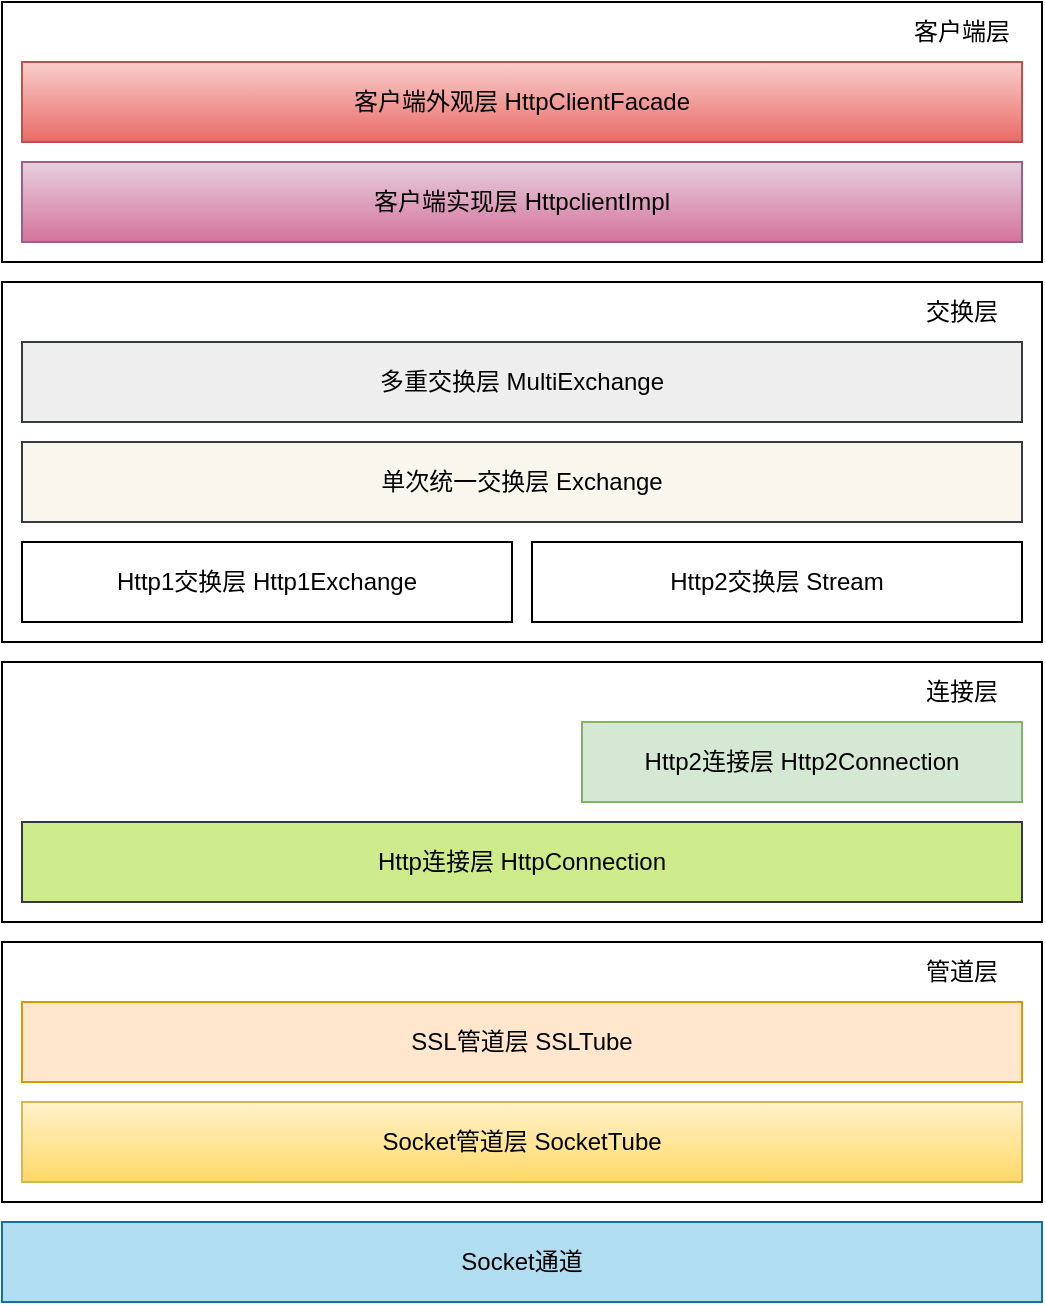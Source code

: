 <mxfile version="24.4.13" type="github" pages="5">
  <diagram name="架构图" id="XpGPGwCO4F8sfTGVKso7">
    <mxGraphModel dx="1050" dy="530" grid="1" gridSize="10" guides="1" tooltips="1" connect="1" arrows="1" fold="1" page="1" pageScale="1" pageWidth="827" pageHeight="1169" math="0" shadow="0">
      <root>
        <mxCell id="0" />
        <mxCell id="1" parent="0" />
        <mxCell id="U8EjK7x5BIcMfGSYZ8QS-1" value="" style="rounded=0;whiteSpace=wrap;html=1;fillColor=none;" parent="1" vertex="1">
          <mxGeometry x="120" y="610" width="520" height="130" as="geometry" />
        </mxCell>
        <mxCell id="U8EjK7x5BIcMfGSYZ8QS-2" value="Socket通道" style="rounded=0;whiteSpace=wrap;html=1;fillColor=#b1ddf0;strokeColor=#10739e;" parent="1" vertex="1">
          <mxGeometry x="120" y="750" width="520" height="40" as="geometry" />
        </mxCell>
        <mxCell id="U8EjK7x5BIcMfGSYZ8QS-3" value="Socket管道层 SocketTube" style="rounded=0;whiteSpace=wrap;html=1;fillColor=#fff2cc;strokeColor=#d6b656;gradientColor=#ffd966;" parent="1" vertex="1">
          <mxGeometry x="130" y="690" width="500" height="40" as="geometry" />
        </mxCell>
        <mxCell id="U8EjK7x5BIcMfGSYZ8QS-4" value="SSL管道层 SSLTube" style="rounded=0;whiteSpace=wrap;html=1;fillColor=#ffe6cc;strokeColor=#d79b00;" parent="1" vertex="1">
          <mxGeometry x="130" y="640" width="500" height="40" as="geometry" />
        </mxCell>
        <mxCell id="U8EjK7x5BIcMfGSYZ8QS-5" value="管道层" style="text;html=1;strokeColor=none;fillColor=none;align=center;verticalAlign=middle;whiteSpace=wrap;rounded=0;" parent="1" vertex="1">
          <mxGeometry x="570" y="610" width="60" height="30" as="geometry" />
        </mxCell>
        <mxCell id="U8EjK7x5BIcMfGSYZ8QS-6" value="" style="rounded=0;whiteSpace=wrap;html=1;fillColor=none;" parent="1" vertex="1">
          <mxGeometry x="120" y="470" width="520" height="130" as="geometry" />
        </mxCell>
        <mxCell id="U8EjK7x5BIcMfGSYZ8QS-7" value="Http连接层 HttpConnection" style="rounded=0;whiteSpace=wrap;html=1;fillColor=#cdeb8b;strokeColor=#36393d;" parent="1" vertex="1">
          <mxGeometry x="130" y="550" width="500" height="40" as="geometry" />
        </mxCell>
        <mxCell id="U8EjK7x5BIcMfGSYZ8QS-8" value="Http2连接层 Http2Connection" style="rounded=0;whiteSpace=wrap;html=1;fillColor=#d5e8d4;strokeColor=#82b366;" parent="1" vertex="1">
          <mxGeometry x="410" y="500" width="220" height="40" as="geometry" />
        </mxCell>
        <mxCell id="U8EjK7x5BIcMfGSYZ8QS-9" value="连接层" style="text;html=1;strokeColor=none;fillColor=none;align=center;verticalAlign=middle;whiteSpace=wrap;rounded=0;" parent="1" vertex="1">
          <mxGeometry x="570" y="470" width="60" height="30" as="geometry" />
        </mxCell>
        <mxCell id="U8EjK7x5BIcMfGSYZ8QS-10" value="" style="rounded=0;whiteSpace=wrap;html=1;fillColor=none;" parent="1" vertex="1">
          <mxGeometry x="120" y="280" width="520" height="180" as="geometry" />
        </mxCell>
        <mxCell id="U8EjK7x5BIcMfGSYZ8QS-11" value="Http1交换层 Http1Exchange" style="rounded=0;whiteSpace=wrap;html=1;" parent="1" vertex="1">
          <mxGeometry x="130" y="410" width="245" height="40" as="geometry" />
        </mxCell>
        <mxCell id="U8EjK7x5BIcMfGSYZ8QS-12" value="Http2交换层 Stream" style="rounded=0;whiteSpace=wrap;html=1;" parent="1" vertex="1">
          <mxGeometry x="385" y="410" width="245" height="40" as="geometry" />
        </mxCell>
        <mxCell id="U8EjK7x5BIcMfGSYZ8QS-13" value="交换层" style="text;html=1;strokeColor=none;fillColor=none;align=center;verticalAlign=middle;whiteSpace=wrap;rounded=0;" parent="1" vertex="1">
          <mxGeometry x="570" y="280" width="60" height="30" as="geometry" />
        </mxCell>
        <mxCell id="U8EjK7x5BIcMfGSYZ8QS-14" value="单次统一交换层 Exchange" style="rounded=0;whiteSpace=wrap;html=1;fillColor=#f9f7ed;strokeColor=#36393d;" parent="1" vertex="1">
          <mxGeometry x="130" y="360" width="500" height="40" as="geometry" />
        </mxCell>
        <mxCell id="U8EjK7x5BIcMfGSYZ8QS-15" value="多重交换层 MultiExchange" style="rounded=0;whiteSpace=wrap;html=1;fillColor=#eeeeee;strokeColor=#36393d;" parent="1" vertex="1">
          <mxGeometry x="130" y="310" width="500" height="40" as="geometry" />
        </mxCell>
        <mxCell id="U8EjK7x5BIcMfGSYZ8QS-16" value="" style="rounded=0;whiteSpace=wrap;html=1;fillColor=none;" parent="1" vertex="1">
          <mxGeometry x="120" y="140" width="520" height="130" as="geometry" />
        </mxCell>
        <mxCell id="U8EjK7x5BIcMfGSYZ8QS-17" value="客户端实现层 HttpclientImpl" style="rounded=0;whiteSpace=wrap;html=1;fillColor=#e6d0de;strokeColor=#996185;gradientColor=#d5739d;" parent="1" vertex="1">
          <mxGeometry x="130" y="220" width="500" height="40" as="geometry" />
        </mxCell>
        <mxCell id="U8EjK7x5BIcMfGSYZ8QS-18" value="客户端外观层 HttpClientFacade" style="rounded=0;whiteSpace=wrap;html=1;fillColor=#f8cecc;strokeColor=#b85450;gradientColor=#ea6b66;" parent="1" vertex="1">
          <mxGeometry x="130" y="170" width="500" height="40" as="geometry" />
        </mxCell>
        <mxCell id="U8EjK7x5BIcMfGSYZ8QS-19" value="客户端层" style="text;html=1;strokeColor=none;fillColor=none;align=center;verticalAlign=middle;whiteSpace=wrap;rounded=0;" parent="1" vertex="1">
          <mxGeometry x="570" y="140" width="60" height="30" as="geometry" />
        </mxCell>
      </root>
    </mxGraphModel>
  </diagram>
  <diagram name="类图" id="NNiJ_TwbHaWuStOOOaPp">
    <mxGraphModel dx="2927" dy="1258" grid="1" gridSize="10" guides="1" tooltips="1" connect="1" arrows="1" fold="1" page="1" pageScale="1" pageWidth="827" pageHeight="1169" math="0" shadow="0">
      <root>
        <mxCell id="0" />
        <mxCell id="1" parent="0" />
        <mxCell id="wqX8AFRcyZqW0TpmTHYm-30" value="" style="rounded=0;whiteSpace=wrap;html=1;fontSize=19;fillColor=none;dashed=1;" parent="1" vertex="1">
          <mxGeometry x="750" y="1660" width="800" height="190" as="geometry" />
        </mxCell>
        <mxCell id="Lhn7qmP6_N3kZEWIzZkI-4" value="" style="rounded=0;whiteSpace=wrap;html=1;fontSize=14;fillColor=none;" parent="1" vertex="1">
          <mxGeometry x="-10" y="2040" width="1560" height="430" as="geometry" />
        </mxCell>
        <mxCell id="S9iIOoHwYqouTIzRHdIJ-1" value="" style="rounded=0;whiteSpace=wrap;html=1;fontSize=14;fillColor=none;" parent="1" vertex="1">
          <mxGeometry x="-10" y="2510" width="1560" height="220" as="geometry" />
        </mxCell>
        <mxCell id="Lhn7qmP6_N3kZEWIzZkI-1" value="" style="rounded=0;whiteSpace=wrap;html=1;fontSize=14;fillColor=none;" parent="1" vertex="1">
          <mxGeometry x="-10" y="1460" width="710" height="540" as="geometry" />
        </mxCell>
        <mxCell id="RcxA_93MomCRZNiSNh_J-4" value="" style="rounded=0;whiteSpace=wrap;html=1;fontSize=14;fillColor=none;" parent="1" vertex="1">
          <mxGeometry x="-10" y="780" width="1560" height="640" as="geometry" />
        </mxCell>
        <mxCell id="RcxA_93MomCRZNiSNh_J-2" value="" style="rounded=0;whiteSpace=wrap;html=1;fontSize=14;fillColor=none;" parent="1" vertex="1">
          <mxGeometry x="-10" y="100" width="1560" height="640" as="geometry" />
        </mxCell>
        <mxCell id="pd0EASHnPT-dvAddchbh-1" value="&lt;p style=&quot;margin: 4px 0px 0px; text-align: center; font-size: 14px;&quot;&gt;&lt;b&gt;HttpClient&lt;/b&gt;&lt;br style=&quot;font-size: 14px;&quot;&gt;&lt;/p&gt;&lt;hr style=&quot;font-size: 14px;&quot;&gt;&lt;hr&gt;&lt;p style=&quot;margin: 0px 0px 0px 4px; font-size: 14px;&quot;&gt;+&amp;nbsp;newBuilder&lt;span style=&quot;background-color: initial;&quot;&gt;(): Builder&lt;/span&gt;&lt;/p&gt;&lt;p style=&quot;margin: 0px 0px 0px 4px; font-size: 14px;&quot;&gt;&lt;span style=&quot;background-color: initial;&quot;&gt;+&amp;nbsp;&lt;/span&gt;send(): void&lt;/p&gt;&lt;p style=&quot;margin: 0px 0px 0px 4px; font-size: 14px;&quot;&gt;+&amp;nbsp;sendAsync(): void&lt;/p&gt;" style="verticalAlign=top;align=left;overflow=fill;fontSize=14;fontFamily=Helvetica;html=1;startSize=26;fillColor=#d0cee2;strokeColor=#56517e;" parent="1" vertex="1">
          <mxGeometry x="515" y="160" width="170" height="100" as="geometry" />
        </mxCell>
        <mxCell id="pd0EASHnPT-dvAddchbh-2" value="&lt;p style=&quot;margin: 4px 0px 0px; text-align: center; font-size: 14px;&quot;&gt;&lt;b&gt;HttpClientFacade&lt;/b&gt;&lt;br style=&quot;font-size: 14px;&quot;&gt;&lt;/p&gt;&lt;hr style=&quot;font-size: 14px;&quot;&gt;&lt;p style=&quot;margin: 0px 0px 0px 4px; font-size: 14px;&quot;&gt;-&amp;nbsp;impl:&amp;nbsp;HttpClientImpl&lt;/p&gt;&lt;hr&gt;" style="verticalAlign=top;align=left;overflow=fill;fontSize=14;fontFamily=Helvetica;html=1;startSize=26;fillColor=#d0cee2;strokeColor=#56517e;" parent="1" vertex="1">
          <mxGeometry x="760" y="340" width="150" height="120" as="geometry" />
        </mxCell>
        <mxCell id="pd0EASHnPT-dvAddchbh-5" value="&lt;p style=&quot;margin: 4px 0px 0px; text-align: center; font-size: 14px;&quot;&gt;&lt;b&gt;HttpClientImpl&lt;/b&gt;&lt;br style=&quot;font-size: 14px;&quot;&gt;&lt;/p&gt;&lt;hr style=&quot;font-size: 14px;&quot;&gt;&lt;p style=&quot;margin: 0px 0px 0px 4px; font-size: 14px;&quot;&gt;-&amp;nbsp;connectTimeout&lt;span style=&quot;background-color: initial; border-color: var(--border-color);&quot;&gt;:&amp;nbsp;&lt;/span&gt;&lt;span style=&quot;background-color: initial;&quot;&gt;Duration&lt;/span&gt;&lt;/p&gt;&lt;p style=&quot;margin: 0px 0px 0px 4px; font-size: 14px;&quot;&gt;&lt;span style=&quot;background-color: initial;&quot;&gt;-&amp;nbsp;&lt;/span&gt;filters:&amp;nbsp;FilterFactory&lt;/p&gt;&lt;p style=&quot;margin: 0px 0px 0px 4px; font-size: 14px;&quot;&gt;-&amp;nbsp;selmgr&lt;span style=&quot;background-color: initial;&quot;&gt;:&amp;nbsp;&lt;/span&gt;SelectorManager&lt;/p&gt;&lt;p style=&quot;margin: 0px 0px 0px 4px; font-size: 14px;&quot;&gt;-&amp;nbsp;facadeRef:&amp;nbsp;WeakReference&amp;lt;HttpClientFacade&amp;gt;&lt;br&gt;&lt;/p&gt;&lt;hr&gt;&amp;nbsp;+ create(HttpClientBuilderImpl&lt;span style=&quot;background-color: initial;&quot;&gt;):&amp;nbsp;HttpClientFacade&lt;/span&gt;&lt;br&gt;&amp;nbsp;+ start(): void&lt;br&gt;&amp;nbsp;+ sendAsync(): CompletableFuture&amp;lt;HttpResponse&amp;gt;" style="verticalAlign=top;align=left;overflow=fill;fontSize=14;fontFamily=Helvetica;html=1;startSize=26;fillColor=#d0cee2;strokeColor=#56517e;" parent="1" vertex="1">
          <mxGeometry x="414" y="530" width="336" height="180" as="geometry" />
        </mxCell>
        <mxCell id="pd0EASHnPT-dvAddchbh-6" value="" style="endArrow=block;endSize=16;endFill=0;html=1;rounded=0;exitX=0.5;exitY=0;exitDx=0;exitDy=0;" parent="1" source="pd0EASHnPT-dvAddchbh-5" target="pd0EASHnPT-dvAddchbh-1" edge="1">
          <mxGeometry width="160" relative="1" as="geometry">
            <mxPoint x="620" y="250" as="sourcePoint" />
            <mxPoint x="682.357" y="184.2" as="targetPoint" />
          </mxGeometry>
        </mxCell>
        <mxCell id="pd0EASHnPT-dvAddchbh-7" value="&lt;p style=&quot;margin: 4px 0px 0px; text-align: center; font-size: 14px;&quot;&gt;&lt;b&gt;SelectorManager&lt;/b&gt;&lt;br&gt;&lt;/p&gt;&lt;hr style=&quot;font-size: 14px;&quot;&gt;&lt;p style=&quot;margin: 0px 0px 0px 4px; font-size: 14px;&quot;&gt;-&amp;nbsp;selector&lt;span style=&quot;background-color: initial;&quot;&gt;: S&lt;/span&gt;elector&lt;/p&gt;&lt;p style=&quot;margin: 0px 0px 0px 4px; font-size: 14px;&quot;&gt;&lt;span style=&quot;background-color: initial;&quot;&gt;-&amp;nbsp;&lt;/span&gt;registrations&lt;span style=&quot;background-color: initial;&quot;&gt;:&amp;nbsp;&lt;/span&gt;List&amp;lt;AsyncEvent&amp;gt;&lt;/p&gt;&lt;p style=&quot;margin: 0px 0px 0px 4px; font-size: 14px;&quot;&gt;-&amp;nbsp;deregistrations&lt;span style=&quot;background-color: initial;&quot;&gt;:&amp;nbsp;&lt;/span&gt;List&amp;lt;AsyncTriggerEvent&amp;gt;&lt;/p&gt;&lt;hr&gt;&amp;nbsp;+&amp;nbsp;register&lt;span style=&quot;background-color: initial;&quot;&gt;():&amp;nbsp;&lt;/span&gt;&lt;span style=&quot;background-color: initial;&quot;&gt;void&lt;br&gt;&amp;nbsp;+ run(): void&lt;br&gt;&lt;/span&gt;" style="verticalAlign=top;align=left;overflow=fill;fontSize=14;fontFamily=Helvetica;html=1;startSize=26;fillColor=#d0cee2;strokeColor=#56517e;" parent="1" vertex="1">
          <mxGeometry x="970" y="495" width="290" height="155" as="geometry" />
        </mxCell>
        <mxCell id="pd0EASHnPT-dvAddchbh-13" value="&lt;p style=&quot;margin: 4px 0px 0px; text-align: center; font-size: 14px;&quot;&gt;&lt;b&gt;MultiExchange&lt;/b&gt;&lt;br&gt;&lt;/p&gt;&lt;hr style=&quot;font-size: 14px;&quot;&gt;&lt;p style=&quot;margin: 0px 0px 0px 4px; font-size: 14px;&quot;&gt;- request&lt;span style=&quot;background-color: initial;&quot;&gt;:&amp;nbsp;&lt;/span&gt;HttpRequestImpl&lt;/p&gt;&lt;p style=&quot;margin: 0px 0px 0px 4px; font-size: 14px;&quot;&gt;-&amp;nbsp;filters:&amp;nbsp;LinkedList&amp;lt;HeaderFilter&amp;gt;&lt;/p&gt;&lt;p style=&quot;margin: 0px 0px 0px 4px; font-size: 14px;&quot;&gt;-&amp;nbsp;executor: Executor&lt;/p&gt;&lt;p style=&quot;margin: 0px 0px 0px 4px; font-size: 14px;&quot;&gt;&lt;span style=&quot;background-color: initial;&quot;&gt;-&amp;nbsp;&lt;/span&gt;responseHandler&lt;span style=&quot;background-color: initial;&quot;&gt;:&amp;nbsp;&lt;/span&gt;HttpResponse.BodyHandler&lt;/p&gt;&lt;p style=&quot;margin: 0px 0px 0px 4px; font-size: 14px;&quot;&gt;-&amp;nbsp;exchange&lt;span style=&quot;background-color: initial;&quot;&gt;: E&lt;/span&gt;xchange&lt;/p&gt;&lt;hr&gt;&amp;nbsp;+&amp;nbsp;responseAsyncImpl&lt;span style=&quot;background-color: initial;&quot;&gt;():&amp;nbsp;&lt;/span&gt;&lt;span style=&quot;background-color: initial;&quot;&gt;void&lt;/span&gt;" style="verticalAlign=top;align=left;overflow=fill;fontSize=14;fontFamily=Helvetica;html=1;startSize=26;fillColor=#cdeb8b;strokeColor=#36393d;" parent="1" vertex="1">
          <mxGeometry x="130" y="830" width="320" height="170" as="geometry" />
        </mxCell>
        <mxCell id="pd0EASHnPT-dvAddchbh-14" style="edgeStyle=none;rounded=0;orthogonalLoop=1;jettySize=auto;html=1;fontFamily=Helvetica;fontSize=13;fontColor=default;endArrow=diamondThin;endFill=0;startSize=16;endSize=16;startArrow=open;startFill=0;entryX=0.881;entryY=-0.009;entryDx=0;entryDy=0;entryPerimeter=0;" parent="1" source="pd0EASHnPT-dvAddchbh-2" target="pd0EASHnPT-dvAddchbh-5" edge="1">
          <mxGeometry relative="1" as="geometry">
            <mxPoint x="752" y="450" as="sourcePoint" />
            <mxPoint x="760" y="500" as="targetPoint" />
          </mxGeometry>
        </mxCell>
        <mxCell id="pd0EASHnPT-dvAddchbh-16" value="&lt;font style=&quot;font-size: 14px;&quot;&gt;HttpClient抽象类有两个实现类：&lt;br&gt;外观实现类：&lt;b&gt;HttpClientFacade&lt;/b&gt;&lt;br style=&quot;border-color: var(--border-color);&quot;&gt;真正的实现类：&lt;b&gt;HttpClientImpl&lt;br&gt;&lt;/b&gt;HttpClientFacade存在的一个目的：作为一个“中介”，提供一个简单的封装，它强引用了HttpClientImpl，一切作用在HttpClient上的调用都会被交由HttpClientImpl处理。&lt;br&gt;&lt;b&gt;当应用程序不再持有Facade对象时，外观对象会在垃圾回收时被回收。HttpClientImpl通过检查对外观对象的弱引用是否为空，即可知道是否要停止处理I/O事件的守护线程。&lt;br&gt;&lt;/b&gt;&lt;/font&gt;" style="shape=note;strokeWidth=2;fontSize=14;size=20;whiteSpace=wrap;html=1;fillColor=#fecccb;strokeColor=#ae4132;fontFamily=Helvetica;startSize=26;align=left;" parent="1" vertex="1">
          <mxGeometry x="800" y="160" width="650" height="140" as="geometry" />
        </mxCell>
        <mxCell id="VdOreTHiZdnvFDCEvJR6-1" value="&lt;p style=&quot;margin: 4px 0px 0px; text-align: center; font-size: 14px;&quot;&gt;&lt;b style=&quot;background-color: initial;&quot;&gt;&amp;lt;interface&amp;gt;&lt;/b&gt;&lt;/p&gt;&lt;p style=&quot;margin: 4px 0px 0px; text-align: center; font-size: 14px;&quot;&gt;&lt;b style=&quot;background-color: initial;&quot;&gt;Builder【内部类】&lt;/b&gt;&lt;br&gt;&lt;/p&gt;&lt;hr style=&quot;font-size: 14px;&quot;&gt;&lt;hr&gt;&lt;p style=&quot;margin: 0px 0px 0px 4px; font-size: 14px;&quot;&gt;+&amp;nbsp;build&lt;span style=&quot;background-color: initial;&quot;&gt;():&amp;nbsp;&lt;/span&gt;HttpClient&lt;/p&gt;" style="verticalAlign=top;align=left;overflow=fill;fontSize=14;fontFamily=Helvetica;html=1;startSize=26;fillColor=#d0cee2;strokeColor=#56517e;" parent="1" vertex="1">
          <mxGeometry x="140" y="260" width="150" height="90" as="geometry" />
        </mxCell>
        <mxCell id="VdOreTHiZdnvFDCEvJR6-3" value="" style="endArrow=open;startArrow=circlePlus;endFill=0;startFill=0;endSize=16;html=1;rounded=0;fontSize=14;entryX=1;entryY=0.25;entryDx=0;entryDy=0;exitX=-0.018;exitY=0.825;exitDx=0;exitDy=0;exitPerimeter=0;" parent="1" source="pd0EASHnPT-dvAddchbh-1" target="VdOreTHiZdnvFDCEvJR6-1" edge="1">
          <mxGeometry width="160" relative="1" as="geometry">
            <mxPoint x="540" y="280" as="sourcePoint" />
            <mxPoint x="930" y="220" as="targetPoint" />
          </mxGeometry>
        </mxCell>
        <mxCell id="VdOreTHiZdnvFDCEvJR6-4" value="&lt;p style=&quot;margin: 4px 0px 0px; text-align: center; font-size: 14px;&quot;&gt;&lt;b&gt;HttpClientBuilderImpl&lt;/b&gt;&lt;br style=&quot;font-size: 14px;&quot;&gt;&lt;/p&gt;&lt;hr style=&quot;font-size: 14px;&quot;&gt;&lt;p style=&quot;margin: 0px 0px 0px 4px; font-size: 14px;&quot;&gt;-&amp;nbsp;connectTimeout&lt;span style=&quot;background-color: initial;&quot;&gt;:&amp;nbsp;&lt;/span&gt;Duration&lt;/p&gt;&lt;p style=&quot;margin: 0px 0px 0px 4px; font-size: 14px;&quot;&gt;-&amp;nbsp;executor&lt;span style=&quot;background-color: initial;&quot;&gt;: E&lt;/span&gt;xecutor&lt;/p&gt;&lt;p style=&quot;margin: 0px 0px 0px 4px; font-size: 14px;&quot;&gt;-&amp;nbsp;version&lt;span style=&quot;background-color: initial;&quot;&gt;:&amp;nbsp;&lt;/span&gt;HttpClient.Version&lt;/p&gt;&lt;p style=&quot;margin: 0px 0px 0px 4px; font-size: 14px;&quot;&gt;-&amp;nbsp;sslContext&lt;span style=&quot;background-color: initial;&quot;&gt;:&amp;nbsp;&lt;/span&gt;SSLContext&lt;/p&gt;&lt;hr&gt;&amp;nbsp;+&amp;nbsp;build&lt;span style=&quot;background-color: initial;&quot;&gt;(&lt;/span&gt;):&amp;nbsp;HttpClient&lt;br&gt;&amp;nbsp;+ start(): void" style="verticalAlign=top;align=left;overflow=fill;fontSize=14;fontFamily=Helvetica;html=1;startSize=26;fillColor=#d0cee2;strokeColor=#56517e;" parent="1" vertex="1">
          <mxGeometry x="80" y="480" width="210" height="170" as="geometry" />
        </mxCell>
        <mxCell id="VdOreTHiZdnvFDCEvJR6-6" value="" style="endArrow=block;dashed=1;endFill=0;endSize=16;html=1;rounded=0;fontSize=14;exitX=0.5;exitY=0;exitDx=0;exitDy=0;" parent="1" source="VdOreTHiZdnvFDCEvJR6-4" target="VdOreTHiZdnvFDCEvJR6-1" edge="1">
          <mxGeometry width="160" relative="1" as="geometry">
            <mxPoint x="100" y="380" as="sourcePoint" />
            <mxPoint x="22.44" y="243.69" as="targetPoint" />
          </mxGeometry>
        </mxCell>
        <mxCell id="VdOreTHiZdnvFDCEvJR6-8" style="edgeStyle=none;rounded=0;orthogonalLoop=1;jettySize=auto;html=1;fontFamily=Helvetica;fontSize=14;fontColor=#000000;startArrow=none;startFill=0;endArrow=open;endFill=0;startSize=16;endSize=16;dashed=1;dashPattern=8 8;strokeWidth=1;exitX=1;exitY=0.5;exitDx=0;exitDy=0;entryX=-0.017;entryY=0.366;entryDx=0;entryDy=0;entryPerimeter=0;" parent="1" source="VdOreTHiZdnvFDCEvJR6-4" target="pd0EASHnPT-dvAddchbh-5" edge="1">
          <mxGeometry relative="1" as="geometry">
            <mxPoint x="370" y="580" as="sourcePoint" />
            <mxPoint x="1211" y="799" as="targetPoint" />
          </mxGeometry>
        </mxCell>
        <mxCell id="VdOreTHiZdnvFDCEvJR6-11" value="" style="endArrow=block;endSize=16;endFill=0;html=1;rounded=0;exitX=0.395;exitY=-0.02;exitDx=0;exitDy=0;entryX=0.69;entryY=1.018;entryDx=0;entryDy=0;entryPerimeter=0;exitPerimeter=0;" parent="1" source="pd0EASHnPT-dvAddchbh-2" target="pd0EASHnPT-dvAddchbh-1" edge="1">
          <mxGeometry width="160" relative="1" as="geometry">
            <mxPoint x="920" y="430" as="sourcePoint" />
            <mxPoint x="941.938" y="160" as="targetPoint" />
          </mxGeometry>
        </mxCell>
        <mxCell id="VdOreTHiZdnvFDCEvJR6-12" style="edgeStyle=none;rounded=0;orthogonalLoop=1;jettySize=auto;html=1;fontFamily=Helvetica;fontSize=13;fontColor=default;endArrow=diamondThin;endFill=0;startSize=16;endSize=16;startArrow=open;startFill=0;entryX=1;entryY=0.5;entryDx=0;entryDy=0;" parent="1" source="pd0EASHnPT-dvAddchbh-7" target="pd0EASHnPT-dvAddchbh-5" edge="1">
          <mxGeometry relative="1" as="geometry">
            <mxPoint x="820" y="570" as="sourcePoint" />
            <mxPoint x="780" y="650" as="targetPoint" />
          </mxGeometry>
        </mxCell>
        <mxCell id="LJ9dRHl-yXBpl7TnAXBC-1" value="&lt;p style=&quot;margin: 4px 0px 0px; text-align: center; font-size: 14px;&quot;&gt;&lt;b&gt;Exchange&lt;/b&gt;&lt;br&gt;&lt;/p&gt;&lt;hr style=&quot;font-size: 14px;&quot;&gt;&lt;p style=&quot;margin: 0px 0px 0px 4px; font-size: 14px;&quot;&gt;- request&lt;span style=&quot;background-color: initial;&quot;&gt;:&amp;nbsp;&lt;/span&gt;HttpRequestImpl&lt;/p&gt;&lt;p style=&quot;margin: 0px 0px 0px 4px; font-size: 14px;&quot;&gt;-&amp;nbsp;exchImpl&lt;span style=&quot;background-color: initial;&quot;&gt;:&amp;nbsp;&lt;/span&gt;ExchangeImpl&lt;/p&gt;&lt;hr&gt;&amp;nbsp;+&amp;nbsp;responseAsyncImpl&lt;span style=&quot;background-color: initial;&quot;&gt;():&amp;nbsp;&lt;/span&gt;void&lt;br&gt;&amp;nbsp;+&amp;nbsp;establishExchange(): void&lt;span style=&quot;background-color: initial;&quot;&gt;&lt;br&gt;&lt;/span&gt;" style="verticalAlign=top;align=left;overflow=fill;fontSize=14;fontFamily=Helvetica;html=1;startSize=26;fillColor=#cdeb8b;strokeColor=#36393d;" parent="1" vertex="1">
          <mxGeometry x="550" y="845" width="260" height="140" as="geometry" />
        </mxCell>
        <mxCell id="LJ9dRHl-yXBpl7TnAXBC-2" style="edgeStyle=none;rounded=0;orthogonalLoop=1;jettySize=auto;html=1;fontFamily=Helvetica;fontSize=14;fontColor=#000000;startArrow=none;startFill=0;endArrow=open;endFill=0;startSize=16;endSize=16;dashed=1;dashPattern=8 8;strokeWidth=1;exitX=0.176;exitY=0.999;exitDx=0;exitDy=0;entryX=0.665;entryY=0.012;entryDx=0;entryDy=0;entryPerimeter=0;exitPerimeter=0;" parent="1" source="pd0EASHnPT-dvAddchbh-5" target="pd0EASHnPT-dvAddchbh-13" edge="1">
          <mxGeometry relative="1" as="geometry">
            <mxPoint x="430" y="780" as="sourcePoint" />
            <mxPoint x="548.288" y="810.88" as="targetPoint" />
          </mxGeometry>
        </mxCell>
        <mxCell id="LJ9dRHl-yXBpl7TnAXBC-3" style="edgeStyle=none;rounded=0;orthogonalLoop=1;jettySize=auto;html=1;fontFamily=Helvetica;fontSize=13;fontColor=default;endArrow=diamondThin;endFill=0;startSize=16;endSize=16;startArrow=open;startFill=0;exitX=0;exitY=0.5;exitDx=0;exitDy=0;entryX=1;entryY=0.5;entryDx=0;entryDy=0;" parent="1" source="LJ9dRHl-yXBpl7TnAXBC-1" target="pd0EASHnPT-dvAddchbh-13" edge="1">
          <mxGeometry relative="1" as="geometry">
            <mxPoint x="650" y="1040" as="sourcePoint" />
            <mxPoint x="490" y="910" as="targetPoint" />
          </mxGeometry>
        </mxCell>
        <mxCell id="VLUENiFjtvLaWzp_zALq-3" value="&lt;p style=&quot;margin: 4px 0px 0px; text-align: center; font-size: 14px;&quot;&gt;&lt;b&gt;ExchangeImpl&lt;/b&gt;&lt;/p&gt;&lt;hr&gt;&lt;hr&gt;" style="verticalAlign=top;align=left;overflow=fill;fontSize=14;fontFamily=Helvetica;html=1;startSize=26;fillColor=#cdeb8b;strokeColor=#36393d;" parent="1" vertex="1">
          <mxGeometry x="910" y="885" width="200" height="60" as="geometry" />
        </mxCell>
        <mxCell id="VLUENiFjtvLaWzp_zALq-4" style="edgeStyle=none;rounded=0;orthogonalLoop=1;jettySize=auto;html=1;fontFamily=Helvetica;fontSize=13;fontColor=default;endArrow=diamondThin;endFill=0;startSize=16;endSize=16;startArrow=open;startFill=0;entryX=1;entryY=0.5;entryDx=0;entryDy=0;" parent="1" source="VLUENiFjtvLaWzp_zALq-3" target="LJ9dRHl-yXBpl7TnAXBC-1" edge="1">
          <mxGeometry relative="1" as="geometry">
            <mxPoint x="1050" y="1040" as="sourcePoint" />
            <mxPoint x="890" y="1040" as="targetPoint" />
          </mxGeometry>
        </mxCell>
        <mxCell id="VLUENiFjtvLaWzp_zALq-6" value="&lt;p style=&quot;margin: 4px 0px 0px; text-align: center; font-size: 14px;&quot;&gt;&lt;b&gt;Stream&lt;/b&gt;&lt;br&gt;&lt;/p&gt;&lt;hr&gt;&lt;hr&gt;" style="verticalAlign=top;align=left;overflow=fill;fontSize=14;fontFamily=Helvetica;html=1;startSize=26;fillColor=#cdeb8b;strokeColor=#36393d;" parent="1" vertex="1">
          <mxGeometry x="1020" y="1000" width="100" height="60" as="geometry" />
        </mxCell>
        <mxCell id="VLUENiFjtvLaWzp_zALq-7" value="" style="endArrow=block;endSize=16;endFill=0;html=1;rounded=0;exitX=0.366;exitY=-0.064;exitDx=0;exitDy=0;exitPerimeter=0;" parent="1" source="VLUENiFjtvLaWzp_zALq-6" target="VLUENiFjtvLaWzp_zALq-3" edge="1">
          <mxGeometry width="160" relative="1" as="geometry">
            <mxPoint x="1420" y="980" as="sourcePoint" />
            <mxPoint x="1233.05" y="904.2" as="targetPoint" />
          </mxGeometry>
        </mxCell>
        <mxCell id="VLUENiFjtvLaWzp_zALq-10" value="&lt;p style=&quot;margin: 4px 0px 0px; text-align: center; font-size: 14px;&quot;&gt;&lt;b&gt;Http1Exchange&lt;/b&gt;&lt;br&gt;&lt;/p&gt;&lt;hr style=&quot;font-size: 14px;&quot;&gt;&lt;p style=&quot;margin: 0px 0px 0px 4px; font-size: 14px;&quot;&gt;- request&lt;span style=&quot;background-color: initial;&quot;&gt;:&amp;nbsp;&lt;/span&gt;HttpRequestImpl&lt;/p&gt;&lt;p style=&quot;margin: 0px 0px 0px 4px; font-size: 14px;&quot;&gt;-&amp;nbsp;client&lt;span style=&quot;background-color: initial;&quot;&gt;:&amp;nbsp;&lt;/span&gt;&lt;span style=&quot;background-color: initial;&quot;&gt;HttpClientImpl&lt;/span&gt;&lt;/p&gt;&lt;p style=&quot;margin: 0px 0px 0px 4px; font-size: 14px;&quot;&gt;&lt;span style=&quot;background-color: initial;&quot;&gt;-&amp;nbsp;&lt;/span&gt;connection: HttpConnection&lt;/p&gt;&lt;p style=&quot;margin: 0px 0px 0px 4px; font-size: 14px;&quot;&gt;-&amp;nbsp;outgoing:&amp;nbsp;ConcurrentLinkedDeque&amp;lt;DataPair&amp;gt;&lt;/p&gt;&lt;p style=&quot;margin: 0px 0px 0px 4px; font-size: 14px;&quot;&gt;-&amp;nbsp;writePublisher:&amp;nbsp;Http1Publisher&lt;/p&gt;&lt;p style=&quot;margin: 0px 0px 0px 4px; font-size: 14px;&quot;&gt;-&amp;nbsp;asyncReceiver:&amp;nbsp;Http1AsyncReceiver&lt;/p&gt;&lt;p style=&quot;margin: 0px 0px 0px 4px; font-size: 14px;&quot;&gt;-&amp;nbsp;bodySubscriber:&amp;nbsp;Http1BodySubscriber&lt;/p&gt;&lt;p style=&quot;margin: 0px 0px 0px 4px; font-size: 14px;&quot;&gt;- response:&amp;nbsp;Http1Response&lt;/p&gt;&lt;hr&gt;&amp;nbsp;+&amp;nbsp;sendHeadersAsync&lt;span style=&quot;background-color: initial;&quot;&gt;():&amp;nbsp;&lt;/span&gt;&lt;span style=&quot;background-color: initial;&quot;&gt;void&lt;/span&gt;&lt;br&gt;&amp;nbsp;+&amp;nbsp;sendBodyAsync(): void&lt;br&gt;&amp;nbsp;+ connectFlows(): void&lt;br style=&quot;border-color: var(--border-color);&quot;&gt;&amp;nbsp;+&amp;nbsp;appendToOutgoing(): void&lt;span style=&quot;background-color: initial;&quot;&gt;&lt;br&gt;&lt;/span&gt;" style="verticalAlign=top;align=left;overflow=fill;fontSize=14;fontFamily=Helvetica;html=1;startSize=26;fillColor=#cdeb8b;strokeColor=#36393d;" parent="1" vertex="1">
          <mxGeometry x="310" y="1090" width="310" height="260" as="geometry" />
        </mxCell>
        <mxCell id="VLUENiFjtvLaWzp_zALq-12" value="" style="endArrow=block;endSize=16;endFill=0;html=1;rounded=0;exitX=0.687;exitY=0.002;exitDx=0;exitDy=0;entryX=0.25;entryY=1;entryDx=0;entryDy=0;exitPerimeter=0;" parent="1" source="VLUENiFjtvLaWzp_zALq-10" target="VLUENiFjtvLaWzp_zALq-3" edge="1">
          <mxGeometry width="160" relative="1" as="geometry">
            <mxPoint x="1040" y="1140" as="sourcePoint" />
            <mxPoint x="965" y="1041" as="targetPoint" />
          </mxGeometry>
        </mxCell>
        <mxCell id="VLUENiFjtvLaWzp_zALq-13" value="&lt;p style=&quot;margin: 4px 0px 0px; text-align: center; font-size: 14px;&quot;&gt;&lt;b&gt;HttpConnection&lt;/b&gt;&lt;br&gt;&lt;/p&gt;&lt;hr&gt;&lt;hr&gt;" style="verticalAlign=top;align=left;overflow=fill;fontSize=14;fontFamily=Helvetica;html=1;startSize=26;fillColor=#b1ddf0;strokeColor=#10739e;" parent="1" vertex="1">
          <mxGeometry x="210" y="1510" width="160" height="50" as="geometry" />
        </mxCell>
        <mxCell id="VLUENiFjtvLaWzp_zALq-14" style="edgeStyle=none;rounded=0;orthogonalLoop=1;jettySize=auto;html=1;fontFamily=Helvetica;fontSize=13;fontColor=default;endArrow=diamondThin;endFill=0;startSize=16;endSize=16;startArrow=open;startFill=0;" parent="1" source="VLUENiFjtvLaWzp_zALq-15" target="VLUENiFjtvLaWzp_zALq-10" edge="1">
          <mxGeometry relative="1" as="geometry">
            <mxPoint x="760" y="1660" as="sourcePoint" />
            <mxPoint x="590" y="1660" as="targetPoint" />
          </mxGeometry>
        </mxCell>
        <mxCell id="VLUENiFjtvLaWzp_zALq-15" value="&lt;p style=&quot;margin: 4px 0px 0px; text-align: center; font-size: 14px;&quot;&gt;&lt;b&gt;PlainHttpConnection&lt;/b&gt;&lt;br&gt;&lt;/p&gt;&lt;hr style=&quot;font-size: 14px;&quot;&gt;&lt;p style=&quot;margin: 0px 0px 0px 4px; font-size: 14px;&quot;&gt;-&amp;nbsp;chan&lt;span style=&quot;background-color: initial;&quot;&gt;:&amp;nbsp;&lt;/span&gt;SocketChannel&lt;/p&gt;&lt;p style=&quot;margin: 0px 0px 0px 4px; font-size: 14px;&quot;&gt;-&amp;nbsp;tube&lt;span style=&quot;background-color: initial;&quot;&gt;:&amp;nbsp;&lt;/span&gt;SocketTube&lt;/p&gt;&lt;p style=&quot;margin: 0px 0px 0px 4px; font-size: 14px;&quot;&gt;-&amp;nbsp;writePublisher:&amp;nbsp;PlainHttpPublisher&lt;/p&gt;&lt;p style=&quot;margin: 0px 0px 0px 4px; font-size: 14px;&quot;&gt;-&amp;nbsp;connected: boolean&lt;br&gt;&lt;/p&gt;&lt;hr&gt;&amp;nbsp;+&amp;nbsp;connectAsync&lt;span style=&quot;background-color: initial;&quot;&gt;():&amp;nbsp;&lt;/span&gt;&lt;span style=&quot;background-color: initial;&quot;&gt;void&lt;/span&gt;&lt;span style=&quot;background-color: initial;&quot;&gt;&lt;br&gt;&lt;/span&gt;" style="verticalAlign=top;align=left;overflow=fill;fontSize=14;fontFamily=Helvetica;html=1;startSize=26;fillColor=#b1ddf0;strokeColor=#10739e;" parent="1" vertex="1">
          <mxGeometry x="390" y="1640" width="260" height="140" as="geometry" />
        </mxCell>
        <mxCell id="VLUENiFjtvLaWzp_zALq-16" value="" style="endArrow=block;endSize=16;endFill=0;html=1;rounded=0;exitX=0.203;exitY=-0.021;exitDx=0;exitDy=0;entryX=0.75;entryY=1;entryDx=0;entryDy=0;exitPerimeter=0;" parent="1" source="VLUENiFjtvLaWzp_zALq-15" target="VLUENiFjtvLaWzp_zALq-13" edge="1">
          <mxGeometry width="160" relative="1" as="geometry">
            <mxPoint x="400" y="1550" as="sourcePoint" />
            <mxPoint x="537.03" y="1339.52" as="targetPoint" />
          </mxGeometry>
        </mxCell>
        <mxCell id="VLUENiFjtvLaWzp_zALq-22" value="&lt;p style=&quot;margin: 4px 0px 0px; text-align: center; font-size: 14px;&quot;&gt;&lt;b&gt;AsyncSSLConnection&lt;/b&gt;&lt;br&gt;&lt;/p&gt;&lt;hr&gt;&lt;hr&gt;" style="verticalAlign=top;align=left;overflow=fill;fontSize=14;fontFamily=Helvetica;html=1;startSize=26;fillColor=#b1ddf0;strokeColor=#10739e;" parent="1" vertex="1">
          <mxGeometry x="120" y="1650" width="160" height="50" as="geometry" />
        </mxCell>
        <mxCell id="VLUENiFjtvLaWzp_zALq-26" value="" style="endArrow=block;endSize=16;endFill=0;html=1;rounded=0;entryX=0.354;entryY=1.053;entryDx=0;entryDy=0;entryPerimeter=0;" parent="1" source="VLUENiFjtvLaWzp_zALq-22" target="VLUENiFjtvLaWzp_zALq-13" edge="1">
          <mxGeometry width="160" relative="1" as="geometry">
            <mxPoint x="-272" y="1850" as="sourcePoint" />
            <mxPoint x="-159.115" y="1650" as="targetPoint" />
          </mxGeometry>
        </mxCell>
        <mxCell id="WNQIh6Qpgvy-IMCBZAYM-7" value="&lt;p style=&quot;margin: 4px 0px 0px; text-align: center; font-size: 14px;&quot;&gt;&lt;b&gt;SocketTube&lt;/b&gt;&lt;br&gt;&lt;/p&gt;&lt;hr style=&quot;font-size: 14px;&quot;&gt;&lt;p style=&quot;margin: 0px 0px 0px 4px; font-size: 14px;&quot;&gt;-&amp;nbsp;chan&lt;span style=&quot;background-color: initial;&quot;&gt;:&amp;nbsp;&lt;/span&gt;SocketChannel&lt;/p&gt;&lt;p style=&quot;margin: 0px 0px 0px 4px; font-size: 14px;&quot;&gt;-&amp;nbsp;readPublisher&lt;span style=&quot;background-color: initial;&quot;&gt;:&amp;nbsp;&lt;/span&gt;InternalReadPublisher&lt;/p&gt;&lt;p style=&quot;margin: 0px 0px 0px 4px; font-size: 14px;&quot;&gt;-&amp;nbsp;writeSubscriber&lt;span style=&quot;background-color: initial;&quot;&gt;:&amp;nbsp;&lt;/span&gt;InternalWriteSubscriber&lt;/p&gt;&lt;hr&gt;&amp;nbsp;+&amp;nbsp;connectFlows&lt;span style=&quot;background-color: initial;&quot;&gt;():&amp;nbsp;&lt;/span&gt;void&lt;span style=&quot;background-color: initial;&quot;&gt;&lt;br&gt;&lt;/span&gt;" style="verticalAlign=top;align=left;overflow=fill;fontSize=14;fontFamily=Helvetica;html=1;startSize=26;fillColor=#d0cee2;strokeColor=#56517e;" parent="1" vertex="1">
          <mxGeometry x="370" y="2230" width="270" height="130" as="geometry" />
        </mxCell>
        <mxCell id="WNQIh6Qpgvy-IMCBZAYM-8" style="edgeStyle=none;rounded=0;orthogonalLoop=1;jettySize=auto;html=1;fontFamily=Helvetica;fontSize=13;fontColor=default;endArrow=diamondThin;endFill=0;startSize=16;endSize=16;startArrow=open;startFill=0;" parent="1" source="WNQIh6Qpgvy-IMCBZAYM-7" target="VLUENiFjtvLaWzp_zALq-15" edge="1">
          <mxGeometry relative="1" as="geometry">
            <mxPoint x="760" y="2110" as="sourcePoint" />
            <mxPoint x="837.5" y="1800" as="targetPoint" />
          </mxGeometry>
        </mxCell>
        <mxCell id="WNQIh6Qpgvy-IMCBZAYM-10" value="&lt;p style=&quot;margin: 4px 0px 0px; text-align: center; font-size: 14px;&quot;&gt;&lt;b&gt;&amp;lt;interface&amp;gt;&lt;/b&gt;&lt;/p&gt;&lt;p style=&quot;margin: 4px 0px 0px; text-align: center; font-size: 14px;&quot;&gt;&lt;b style=&quot;background-color: initial;&quot;&gt;FlowTube&lt;/b&gt;&lt;br&gt;&lt;/p&gt;&lt;hr&gt;&lt;hr&gt;" style="verticalAlign=top;align=left;overflow=fill;fontSize=14;fontFamily=Helvetica;html=1;startSize=26;fillColor=#d0cee2;strokeColor=#56517e;" parent="1" vertex="1">
          <mxGeometry x="250" y="2080" width="160" height="70" as="geometry" />
        </mxCell>
        <mxCell id="QBtFwrwYulmaLxD61nT5-1" value="" style="endArrow=block;dashed=1;endFill=0;endSize=16;html=1;rounded=0;fontSize=14;exitX=0.177;exitY=-0.001;exitDx=0;exitDy=0;exitPerimeter=0;entryX=0.619;entryY=1.043;entryDx=0;entryDy=0;entryPerimeter=0;" parent="1" source="WNQIh6Qpgvy-IMCBZAYM-7" target="WNQIh6Qpgvy-IMCBZAYM-10" edge="1">
          <mxGeometry width="160" relative="1" as="geometry">
            <mxPoint x="940" y="2180" as="sourcePoint" />
            <mxPoint x="963.333" y="2040" as="targetPoint" />
          </mxGeometry>
        </mxCell>
        <mxCell id="QBtFwrwYulmaLxD61nT5-4" value="&lt;p style=&quot;margin: 4px 0px 0px; text-align: center; font-size: 14px;&quot;&gt;&lt;b style=&quot;background-color: initial;&quot;&gt;SSLTube&lt;/b&gt;&lt;br&gt;&lt;/p&gt;&lt;hr&gt;&lt;hr&gt;" style="verticalAlign=top;align=left;overflow=fill;fontSize=14;fontFamily=Helvetica;html=1;startSize=26;fillColor=#d0cee2;strokeColor=#56517e;" parent="1" vertex="1">
          <mxGeometry x="150" y="2200" width="160" height="50" as="geometry" />
        </mxCell>
        <mxCell id="QBtFwrwYulmaLxD61nT5-5" value="" style="endArrow=block;dashed=1;endFill=0;endSize=16;html=1;rounded=0;fontSize=14;" parent="1" source="QBtFwrwYulmaLxD61nT5-4" edge="1">
          <mxGeometry width="160" relative="1" as="geometry">
            <mxPoint x="1010" y="2320" as="sourcePoint" />
            <mxPoint x="300" y="2150" as="targetPoint" />
          </mxGeometry>
        </mxCell>
        <mxCell id="WqHz60JaWGDA722k5TQV-1" value="&lt;p style=&quot;margin: 4px 0px 0px; text-align: center; font-size: 14px;&quot;&gt;SocketChannel&lt;br&gt;&lt;/p&gt;&lt;hr&gt;&lt;hr&gt;&amp;nbsp;+ open(): void&lt;br&gt;&amp;nbsp;+&amp;nbsp;connect(): void&lt;br&gt;&amp;nbsp;+ read(ByteBuffer&lt;span style=&quot;background-color: initial;&quot;&gt;): int&lt;br&gt;&lt;/span&gt;&amp;nbsp;+ write(ByteBuffer&lt;span style=&quot;background-color: initial;&quot;&gt;): int&lt;/span&gt;" style="verticalAlign=top;align=left;overflow=fill;fontSize=14;fontFamily=Helvetica;html=1;startSize=26;fillColor=#b0e3e6;strokeColor=#0e8088;" parent="1" vertex="1">
          <mxGeometry x="410" y="2570" width="170" height="120" as="geometry" />
        </mxCell>
        <mxCell id="WqHz60JaWGDA722k5TQV-2" style="edgeStyle=none;rounded=0;orthogonalLoop=1;jettySize=auto;html=1;fontFamily=Helvetica;fontSize=13;fontColor=default;endArrow=diamondThin;endFill=0;startSize=16;endSize=16;startArrow=open;startFill=0;exitX=0.5;exitY=0;exitDx=0;exitDy=0;" parent="1" source="WqHz60JaWGDA722k5TQV-1" target="WNQIh6Qpgvy-IMCBZAYM-7" edge="1">
          <mxGeometry relative="1" as="geometry">
            <mxPoint x="1080" y="2750" as="sourcePoint" />
            <mxPoint x="970.27" y="2330" as="targetPoint" />
          </mxGeometry>
        </mxCell>
        <mxCell id="-28aW19fL4xAqx1TWx0Z-1" value="客户端层" style="text;html=1;strokeColor=none;fillColor=none;align=center;verticalAlign=middle;whiteSpace=wrap;rounded=0;fontSize=19;" parent="1" vertex="1">
          <mxGeometry x="20" y="130" width="100" height="30" as="geometry" />
        </mxCell>
        <mxCell id="-28aW19fL4xAqx1TWx0Z-2" value="交换层" style="text;html=1;strokeColor=none;fillColor=none;align=center;verticalAlign=middle;whiteSpace=wrap;rounded=0;fontSize=19;" parent="1" vertex="1">
          <mxGeometry x="20" y="840" width="100" height="30" as="geometry" />
        </mxCell>
        <mxCell id="Lhn7qmP6_N3kZEWIzZkI-3" value="连接层" style="text;html=1;strokeColor=none;fillColor=none;align=center;verticalAlign=middle;whiteSpace=wrap;rounded=0;fontSize=19;" parent="1" vertex="1">
          <mxGeometry x="20" y="1480" width="100" height="30" as="geometry" />
        </mxCell>
        <mxCell id="Lhn7qmP6_N3kZEWIzZkI-5" value="管道层" style="text;html=1;strokeColor=none;fillColor=none;align=center;verticalAlign=middle;whiteSpace=wrap;rounded=0;fontSize=19;" parent="1" vertex="1">
          <mxGeometry x="20" y="2060" width="100" height="30" as="geometry" />
        </mxCell>
        <mxCell id="wqX8AFRcyZqW0TpmTHYm-1" value="Socket通道" style="text;html=1;strokeColor=none;fillColor=none;align=center;verticalAlign=middle;whiteSpace=wrap;rounded=0;fontSize=19;" parent="1" vertex="1">
          <mxGeometry x="10" y="2530" width="120" height="30" as="geometry" />
        </mxCell>
        <mxCell id="wqX8AFRcyZqW0TpmTHYm-3" value="&lt;p style=&quot;margin: 4px 0px 0px; text-align: center; font-size: 14px;&quot;&gt;&lt;b&gt;&amp;lt;interface&amp;gt;&lt;/b&gt;&lt;/p&gt;&lt;p style=&quot;margin: 4px 0px 0px; text-align: center; font-size: 14px;&quot;&gt;&lt;b&gt;Publisher&lt;/b&gt;&lt;/p&gt;&lt;hr&gt;&lt;hr&gt;&amp;nbsp;+&amp;nbsp;subscribe(Subscriber&lt;span style=&quot;background-color: initial;&quot;&gt;): void&amp;nbsp;&lt;/span&gt;" style="verticalAlign=top;align=left;overflow=fill;fontSize=14;fontFamily=Helvetica;html=1;startSize=26;fillColor=#fad7ac;strokeColor=#b46504;" parent="1" vertex="1">
          <mxGeometry x="770" y="1712.5" width="200" height="90" as="geometry" />
        </mxCell>
        <mxCell id="wqX8AFRcyZqW0TpmTHYm-5" value="&lt;p style=&quot;margin: 4px 0px 0px; text-align: center; font-size: 14px;&quot;&gt;&lt;b&gt;&amp;lt;interface&amp;gt;&lt;/b&gt;&lt;/p&gt;&lt;p style=&quot;margin: 4px 0px 0px; text-align: center; font-size: 14px;&quot;&gt;&lt;b&gt;Subscriber&lt;/b&gt;&lt;br&gt;&lt;/p&gt;&lt;hr&gt;&lt;hr&gt;&amp;nbsp;+&amp;nbsp;onSubscribe&lt;span style=&quot;background-color: initial;&quot;&gt;(&lt;/span&gt;Subscription): void&lt;br&gt;&amp;nbsp;+&amp;nbsp;onNext(List&amp;lt;ByteBuffer&amp;gt;&lt;span style=&quot;background-color: initial;&quot;&gt;): void&lt;br&gt;&lt;/span&gt;&amp;nbsp;+&amp;nbsp;onError(): void&lt;br&gt;&amp;nbsp;+&amp;nbsp;onComplete(): void" style="verticalAlign=top;align=left;overflow=fill;fontSize=14;fontFamily=Helvetica;html=1;startSize=26;fillColor=#fad7ac;strokeColor=#b46504;" parent="1" vertex="1">
          <mxGeometry x="1280" y="1682.5" width="240" height="145" as="geometry" />
        </mxCell>
        <mxCell id="wqX8AFRcyZqW0TpmTHYm-8" value="&lt;p style=&quot;margin: 4px 0px 0px; text-align: center; font-size: 14px;&quot;&gt;&lt;b&gt;&amp;lt;interface&amp;gt;&lt;/b&gt;&lt;/p&gt;&lt;p style=&quot;margin: 4px 0px 0px; text-align: center; font-size: 14px;&quot;&gt;&lt;b&gt;Subscription&lt;/b&gt;&lt;br&gt;&lt;/p&gt;&lt;hr&gt;&lt;hr&gt;&amp;nbsp;+&amp;nbsp;request&lt;span style=&quot;background-color: initial;&quot;&gt;(&lt;/span&gt;&lt;span style=&quot;background-color: initial;&quot;&gt;long): void&lt;/span&gt;&lt;br&gt;&amp;nbsp;+&amp;nbsp;cancel(&lt;span style=&quot;background-color: initial;&quot;&gt;): void&lt;br&gt;&lt;/span&gt;&amp;nbsp;" style="verticalAlign=top;align=left;overflow=fill;fontSize=14;fontFamily=Helvetica;html=1;startSize=26;fillColor=#fad7ac;strokeColor=#b46504;" parent="1" vertex="1">
          <mxGeometry x="1040" y="1703" width="170" height="109" as="geometry" />
        </mxCell>
        <mxCell id="wqX8AFRcyZqW0TpmTHYm-16" value="&lt;p style=&quot;margin: 4px 0px 0px; text-align: center; font-size: 14px;&quot;&gt;&lt;b&gt;&amp;lt;interface&amp;gt;&lt;/b&gt;&lt;/p&gt;&lt;p style=&quot;margin: 4px 0px 0px; text-align: center; font-size: 14px;&quot;&gt;&lt;b&gt;TubePublisher&lt;/b&gt;&lt;br&gt;&lt;/p&gt;&lt;hr&gt;&lt;hr&gt;&amp;nbsp;" style="verticalAlign=top;align=left;overflow=fill;fontSize=14;fontFamily=Helvetica;html=1;startSize=26;fillColor=#fad7ac;strokeColor=#b46504;" parent="1" vertex="1">
          <mxGeometry x="790" y="1540" width="200" height="70" as="geometry" />
        </mxCell>
        <mxCell id="wqX8AFRcyZqW0TpmTHYm-17" value="" style="endArrow=block;endSize=16;endFill=0;html=1;rounded=0;exitX=0.5;exitY=1;exitDx=0;exitDy=0;entryX=0.5;entryY=0;entryDx=0;entryDy=0;" parent="1" source="wqX8AFRcyZqW0TpmTHYm-16" target="wqX8AFRcyZqW0TpmTHYm-3" edge="1">
          <mxGeometry width="160" relative="1" as="geometry">
            <mxPoint x="1020" y="1830" as="sourcePoint" />
            <mxPoint x="880" y="1680" as="targetPoint" />
          </mxGeometry>
        </mxCell>
        <mxCell id="wqX8AFRcyZqW0TpmTHYm-19" value="&lt;p style=&quot;margin: 4px 0px 0px; text-align: center; font-size: 14px;&quot;&gt;&lt;b&gt;&amp;lt;interface&amp;gt;&lt;/b&gt;&lt;/p&gt;&lt;p style=&quot;margin: 4px 0px 0px; text-align: center; font-size: 14px;&quot;&gt;&lt;b&gt;TubeSubscriber&lt;/b&gt;&lt;br&gt;&lt;/p&gt;&lt;hr&gt;&lt;hr&gt;&amp;nbsp;+&amp;nbsp;dropSubscription&lt;span style=&quot;background-color: initial;&quot;&gt;(&lt;/span&gt;&lt;span style=&quot;background-color: initial;&quot;&gt;): void&amp;nbsp;&lt;/span&gt;" style="verticalAlign=top;align=left;overflow=fill;fontSize=14;fontFamily=Helvetica;html=1;startSize=26;fillColor=#fad7ac;strokeColor=#b46504;" parent="1" vertex="1">
          <mxGeometry x="1290" y="1520" width="240" height="90" as="geometry" />
        </mxCell>
        <mxCell id="wqX8AFRcyZqW0TpmTHYm-20" value="" style="endArrow=block;endSize=16;endFill=0;html=1;rounded=0;entryX=0.5;entryY=0;entryDx=0;entryDy=0;" parent="1" source="wqX8AFRcyZqW0TpmTHYm-19" target="wqX8AFRcyZqW0TpmTHYm-5" edge="1">
          <mxGeometry width="160" relative="1" as="geometry">
            <mxPoint x="1410" y="1820" as="sourcePoint" />
            <mxPoint x="1410" y="1725" as="targetPoint" />
          </mxGeometry>
        </mxCell>
        <mxCell id="wqX8AFRcyZqW0TpmTHYm-21" value="&lt;p style=&quot;margin: 4px 0px 0px; text-align: center; font-size: 14px;&quot;&gt;&lt;b&gt;InternalReadPublisher&lt;/b&gt;&lt;br&gt;&lt;/p&gt;&lt;hr style=&quot;font-size: 14px;&quot;&gt;&lt;p style=&quot;margin: 0px 0px 0px 4px; font-size: 14px;&quot;&gt;-&amp;nbsp;subscription&lt;span style=&quot;background-color: initial;&quot;&gt;:&amp;nbsp;&lt;/span&gt;ReadSubscription&lt;/p&gt;&lt;p style=&quot;margin: 0px 0px 0px 4px; font-size: 14px;&quot;&gt;-&amp;nbsp;subscriptionImpl&lt;span style=&quot;background-color: initial;&quot;&gt;:&amp;nbsp;&lt;/span&gt;InternalReadSubscription&lt;/p&gt;&lt;hr&gt;&lt;span style=&quot;background-color: initial;&quot;&gt;&lt;br&gt;&lt;/span&gt;" style="verticalAlign=top;align=left;overflow=fill;fontSize=14;fontFamily=Helvetica;html=1;startSize=26;fillColor=#fad7ac;strokeColor=#b46504;" parent="1" vertex="1">
          <mxGeometry x="710" y="2310" width="290" height="90" as="geometry" />
        </mxCell>
        <mxCell id="wqX8AFRcyZqW0TpmTHYm-22" style="edgeStyle=none;rounded=0;orthogonalLoop=1;jettySize=auto;html=1;fontFamily=Helvetica;fontSize=13;fontColor=default;startArrow=none;startFill=0;endArrow=none;endFill=0;startSize=16;endSize=16;exitX=0.16;exitY=1.021;exitDx=0;exitDy=0;entryX=0.159;entryY=-0.021;entryDx=0;entryDy=0;entryPerimeter=0;exitPerimeter=0;" parent="1" source="wqX8AFRcyZqW0TpmTHYm-3" target="wqX8AFRcyZqW0TpmTHYm-21" edge="1">
          <mxGeometry relative="1" as="geometry">
            <mxPoint x="850" y="1930" as="sourcePoint" />
            <mxPoint x="856.923" y="1960" as="targetPoint" />
          </mxGeometry>
        </mxCell>
        <mxCell id="wqX8AFRcyZqW0TpmTHYm-23" value="&lt;p style=&quot;margin: 4px 0px 0px; text-align: center; font-size: 14px;&quot;&gt;&lt;b&gt;InternalWriteSubscriber&lt;/b&gt;&lt;br&gt;&lt;/p&gt;&lt;hr style=&quot;font-size: 14px;&quot;&gt;&lt;p style=&quot;margin: 0px 0px 0px 4px; font-size: 14px;&quot;&gt;-&amp;nbsp;subscription&lt;span style=&quot;background-color: initial;&quot;&gt;:&amp;nbsp;&lt;/span&gt;WriteSubscription&lt;/p&gt;&lt;p style=&quot;margin: 0px 0px 0px 4px; font-size: 14px;&quot;&gt;-&amp;nbsp;startSubscription&lt;span style=&quot;background-color: initial;&quot;&gt;:&amp;nbsp;&lt;/span&gt;AsyncTriggerEvent&lt;/p&gt;&lt;p style=&quot;margin: 0px 0px 0px 4px; font-size: 14px;&quot;&gt;-&amp;nbsp;writeDemand&lt;span style=&quot;background-color: initial;&quot;&gt;:&amp;nbsp;&lt;/span&gt;Demand&lt;/p&gt;&lt;hr&gt;&amp;nbsp;+&amp;nbsp;startSubscription&lt;span style=&quot;background-color: initial;&quot;&gt;():&amp;nbsp;&lt;/span&gt;&lt;span style=&quot;background-color: initial;&quot;&gt;void&lt;br&gt;&lt;/span&gt;&amp;nbsp;+&amp;nbsp;tryFlushCurrent(): void" style="verticalAlign=top;align=left;overflow=fill;fontSize=14;fontFamily=Helvetica;html=1;startSize=26;fillColor=#fad7ac;strokeColor=#b46504;" parent="1" vertex="1">
          <mxGeometry x="1271" y="2260" width="249" height="140" as="geometry" />
        </mxCell>
        <mxCell id="wqX8AFRcyZqW0TpmTHYm-24" value="&lt;p style=&quot;margin: 4px 0px 0px; text-align: center; font-size: 14px;&quot;&gt;&lt;b&gt;WriteSubscription&lt;/b&gt;&lt;br&gt;&lt;/p&gt;&lt;hr style=&quot;font-size: 14px;&quot;&gt;&lt;p style=&quot;margin: 0px 0px 0px 4px; font-size: 14px;&quot;&gt;-&amp;nbsp;upstreamSubscription&lt;span style=&quot;background-color: initial;&quot;&gt;:&amp;nbsp;&lt;/span&gt;&lt;span style=&quot;background-color: initial;&quot;&gt;Subscription&lt;/span&gt;&lt;/p&gt;&lt;p style=&quot;margin: 0px 0px 0px 4px; font-size: 14px;&quot;&gt;-&amp;nbsp;cancelled&lt;span style=&quot;background-color: initial;&quot;&gt;:&amp;nbsp;&lt;/span&gt;&lt;span style=&quot;background-color: initial;&quot;&gt;boolean&lt;/span&gt;&lt;/p&gt;&lt;hr&gt;&amp;nbsp;+ requestMore(): void&lt;span style=&quot;background-color: initial;&quot;&gt;&lt;br&gt;&lt;/span&gt;" style="verticalAlign=top;align=left;overflow=fill;fontSize=14;fontFamily=Helvetica;html=1;startSize=26;fillColor=#fad7ac;strokeColor=#b46504;" parent="1" vertex="1">
          <mxGeometry x="1160" y="2060" width="240" height="110" as="geometry" />
        </mxCell>
        <mxCell id="wqX8AFRcyZqW0TpmTHYm-26" style="edgeStyle=none;rounded=0;orthogonalLoop=1;jettySize=auto;html=1;fontFamily=Helvetica;fontSize=13;fontColor=default;startArrow=none;startFill=0;endArrow=none;endFill=0;startSize=16;endSize=16;entryX=0.5;entryY=0;entryDx=0;entryDy=0;" parent="1" source="wqX8AFRcyZqW0TpmTHYm-8" target="wqX8AFRcyZqW0TpmTHYm-24" edge="1">
          <mxGeometry relative="1" as="geometry">
            <mxPoint x="1050" y="2000" as="sourcePoint" />
            <mxPoint x="1018.362" y="2345" as="targetPoint" />
          </mxGeometry>
        </mxCell>
        <mxCell id="wqX8AFRcyZqW0TpmTHYm-29" style="edgeStyle=none;rounded=0;orthogonalLoop=1;jettySize=auto;html=1;fontFamily=Helvetica;fontSize=13;fontColor=default;startArrow=none;startFill=0;endArrow=none;endFill=0;startSize=16;endSize=16;entryX=0.703;entryY=-0.014;entryDx=0;entryDy=0;entryPerimeter=0;" parent="1" source="wqX8AFRcyZqW0TpmTHYm-5" target="wqX8AFRcyZqW0TpmTHYm-23" edge="1">
          <mxGeometry relative="1" as="geometry">
            <mxPoint x="1410" y="1930" as="sourcePoint" />
            <mxPoint x="1401.094" y="2025" as="targetPoint" />
          </mxGeometry>
        </mxCell>
        <mxCell id="kRCS5mPA_zuon-zPjgzu-2" value="&lt;p style=&quot;margin: 4px 0px 0px; text-align: center; font-size: 14px;&quot;&gt;&lt;b&gt;ReadSubscription&lt;/b&gt;&lt;br&gt;&lt;/p&gt;&lt;hr style=&quot;font-size: 14px;&quot;&gt;&lt;p style=&quot;margin: 0px 0px 0px 4px; font-size: 14px;&quot;&gt;-&amp;nbsp;impl&lt;span style=&quot;background-color: initial;&quot;&gt;:&amp;nbsp;&lt;/span&gt;InternalReadSubscription&lt;/p&gt;&lt;p style=&quot;margin: 0px 0px 0px 4px; font-size: 14px;&quot;&gt;-&amp;nbsp;subscriber&lt;span style=&quot;background-color: initial;&quot;&gt;:&amp;nbsp;&lt;/span&gt;TubeSubscriber&lt;/p&gt;&lt;hr&gt;&amp;nbsp;&lt;span style=&quot;background-color: initial;&quot;&gt;&lt;br&gt;&lt;/span&gt;" style="verticalAlign=top;align=left;overflow=fill;fontSize=14;fontFamily=Helvetica;html=1;startSize=26;fillColor=#fad7ac;strokeColor=#b46504;" parent="1" vertex="1">
          <mxGeometry x="800" y="2050" width="240" height="110" as="geometry" />
        </mxCell>
        <mxCell id="kRCS5mPA_zuon-zPjgzu-4" style="edgeStyle=none;rounded=0;orthogonalLoop=1;jettySize=auto;html=1;fontFamily=Helvetica;fontSize=13;fontColor=default;startArrow=none;startFill=0;endArrow=none;endFill=0;startSize=16;endSize=16;exitX=0.353;exitY=0.982;exitDx=0;exitDy=0;exitPerimeter=0;" parent="1" source="wqX8AFRcyZqW0TpmTHYm-8" target="kRCS5mPA_zuon-zPjgzu-2" edge="1">
          <mxGeometry relative="1" as="geometry">
            <mxPoint x="1010" y="1920" as="sourcePoint" />
            <mxPoint x="1122.872" y="2198.0" as="targetPoint" />
          </mxGeometry>
        </mxCell>
        <mxCell id="kRCS5mPA_zuon-zPjgzu-7" value="&lt;p style=&quot;margin: 4px 0px 0px; text-align: center; font-size: 14px;&quot;&gt;&lt;b&gt;Http1Publisher&lt;/b&gt;&lt;br&gt;&lt;/p&gt;&lt;hr style=&quot;font-size: 14px;&quot;&gt;&lt;p style=&quot;margin: 0px 0px 0px 4px; font-size: 14px;&quot;&gt;-&amp;nbsp;subscriber&lt;span style=&quot;background-color: initial;&quot;&gt;:&amp;nbsp;&lt;/span&gt;Subscriber&lt;/p&gt;&lt;p style=&quot;margin: 0px 0px 0px 4px; font-size: 14px;&quot;&gt;-&amp;nbsp;subscription&lt;span style=&quot;background-color: initial;&quot;&gt;:&amp;nbsp;&lt;/span&gt;Http1WriteSubscription&lt;/p&gt;&lt;p style=&quot;margin: 0px 0px 0px 4px; font-size: 14px;&quot;&gt;-&amp;nbsp;demand: Demand&lt;/p&gt;&amp;nbsp;- writeScheduler:&amp;nbsp;SequentialScheduler&amp;nbsp;&lt;hr&gt;&amp;nbsp;+&amp;nbsp;WriteTask.run(): void" style="verticalAlign=top;align=left;overflow=fill;fontSize=14;fontFamily=Helvetica;html=1;startSize=26;fillColor=#fad7ac;strokeColor=#b46504;" parent="1" vertex="1">
          <mxGeometry x="710" y="1080" width="290" height="140" as="geometry" />
        </mxCell>
        <mxCell id="kRCS5mPA_zuon-zPjgzu-8" style="edgeStyle=none;rounded=0;orthogonalLoop=1;jettySize=auto;html=1;fontFamily=Helvetica;fontSize=13;fontColor=default;startArrow=none;startFill=0;endArrow=none;endFill=0;startSize=16;endSize=16;exitX=0.357;exitY=1.025;exitDx=0;exitDy=0;exitPerimeter=0;entryX=0.315;entryY=-0.027;entryDx=0;entryDy=0;entryPerimeter=0;" parent="1" source="kRCS5mPA_zuon-zPjgzu-7" target="wqX8AFRcyZqW0TpmTHYm-16" edge="1">
          <mxGeometry relative="1" as="geometry">
            <mxPoint x="1630" y="1450" as="sourcePoint" />
            <mxPoint x="820" y="1530" as="targetPoint" />
          </mxGeometry>
        </mxCell>
        <mxCell id="kRCS5mPA_zuon-zPjgzu-10" value="&lt;p style=&quot;margin: 4px 0px 0px; text-align: center; font-size: 14px;&quot;&gt;&lt;b&gt;Http1WriteSubscription&lt;/b&gt;&lt;br&gt;&lt;/p&gt;&lt;hr&gt;&lt;hr&gt;&amp;nbsp;" style="verticalAlign=top;align=left;overflow=fill;fontSize=14;fontFamily=Helvetica;html=1;startSize=26;fillColor=#fad7ac;strokeColor=#b46504;" parent="1" vertex="1">
          <mxGeometry x="890" y="1330" width="190" height="50" as="geometry" />
        </mxCell>
        <mxCell id="kRCS5mPA_zuon-zPjgzu-12" style="edgeStyle=orthogonalEdgeStyle;rounded=0;orthogonalLoop=1;jettySize=auto;html=1;exitX=0.5;exitY=1;exitDx=0;exitDy=0;" parent="1" source="kRCS5mPA_zuon-zPjgzu-10" target="kRCS5mPA_zuon-zPjgzu-10" edge="1">
          <mxGeometry relative="1" as="geometry" />
        </mxCell>
        <mxCell id="kRCS5mPA_zuon-zPjgzu-14" style="edgeStyle=none;rounded=0;orthogonalLoop=1;jettySize=auto;html=1;fontFamily=Helvetica;fontSize=13;fontColor=default;startArrow=none;startFill=0;endArrow=none;endFill=0;startSize=16;endSize=16;exitX=0.5;exitY=1;exitDx=0;exitDy=0;entryX=0.326;entryY=0;entryDx=0;entryDy=0;entryPerimeter=0;" parent="1" source="kRCS5mPA_zuon-zPjgzu-10" target="wqX8AFRcyZqW0TpmTHYm-8" edge="1">
          <mxGeometry relative="1" as="geometry">
            <mxPoint x="1090" y="1520" as="sourcePoint" />
            <mxPoint x="1008.027" y="1769.962" as="targetPoint" />
          </mxGeometry>
        </mxCell>
        <mxCell id="MSIxbulLeIN4Z7zka0RH-1" value="" style="endArrow=open;startArrow=circlePlus;endFill=0;startFill=0;endSize=16;html=1;rounded=0;fontSize=14;entryX=0.432;entryY=-0.035;entryDx=0;entryDy=0;exitX=0.75;exitY=1;exitDx=0;exitDy=0;entryPerimeter=0;" parent="1" source="kRCS5mPA_zuon-zPjgzu-7" target="kRCS5mPA_zuon-zPjgzu-10" edge="1">
          <mxGeometry width="160" relative="1" as="geometry">
            <mxPoint x="1600" y="1270" as="sourcePoint" />
            <mxPoint x="1378.06" y="1310" as="targetPoint" />
          </mxGeometry>
        </mxCell>
        <mxCell id="MSIxbulLeIN4Z7zka0RH-2" value="" style="endArrow=open;startArrow=circlePlus;endFill=0;startFill=0;endSize=16;html=1;rounded=0;fontSize=14;entryX=0.609;entryY=1.01;entryDx=0;entryDy=0;entryPerimeter=0;" parent="1" source="wqX8AFRcyZqW0TpmTHYm-23" target="wqX8AFRcyZqW0TpmTHYm-24" edge="1">
          <mxGeometry width="160" relative="1" as="geometry">
            <mxPoint x="1700" y="2350" as="sourcePoint" />
            <mxPoint x="1478.06" y="2390" as="targetPoint" />
          </mxGeometry>
        </mxCell>
        <mxCell id="MSIxbulLeIN4Z7zka0RH-3" value="" style="endArrow=open;startArrow=circlePlus;endFill=0;startFill=0;endSize=16;html=1;rounded=0;fontSize=14;entryX=0.338;entryY=0.993;entryDx=0;entryDy=0;exitX=0.5;exitY=0;exitDx=0;exitDy=0;entryPerimeter=0;" parent="1" source="wqX8AFRcyZqW0TpmTHYm-21" target="kRCS5mPA_zuon-zPjgzu-2" edge="1">
          <mxGeometry width="160" relative="1" as="geometry">
            <mxPoint x="1720" y="2310" as="sourcePoint" />
            <mxPoint x="1655.976" y="2211.1" as="targetPoint" />
          </mxGeometry>
        </mxCell>
        <mxCell id="XOjiu22qnRWQQC2al8kP-1" value="&lt;p style=&quot;margin: 4px 0px 0px; text-align: center; font-size: 14px;&quot;&gt;&lt;b&gt;Http1TubeSubscriber&lt;/b&gt;&lt;br&gt;&lt;/p&gt;&lt;hr style=&quot;font-size: 14px;&quot;&gt;&lt;p style=&quot;margin: 0px 0px 0px 4px; font-size: 14px;&quot;&gt;-&amp;nbsp;subscription&lt;span style=&quot;background-color: initial;&quot;&gt;:&amp;nbsp;&lt;/span&gt;Subscription&lt;/p&gt;&lt;hr&gt;&amp;nbsp;+&amp;nbsp;requestMore&lt;span style=&quot;background-color: initial;&quot;&gt;():&amp;nbsp;&lt;/span&gt;&lt;span style=&quot;background-color: initial;&quot;&gt;void&lt;/span&gt;" style="verticalAlign=top;align=left;overflow=fill;fontSize=14;fontFamily=Helvetica;html=1;startSize=26;fillColor=#fad7ac;strokeColor=#b46504;" parent="1" vertex="1">
          <mxGeometry x="1250" y="1280" width="229" height="100" as="geometry" />
        </mxCell>
        <mxCell id="XOjiu22qnRWQQC2al8kP-3" style="edgeStyle=none;rounded=0;orthogonalLoop=1;jettySize=auto;html=1;fontFamily=Helvetica;fontSize=13;fontColor=default;startArrow=none;startFill=0;endArrow=none;endFill=0;startSize=16;endSize=16;exitX=0.692;exitY=0.992;exitDx=0;exitDy=0;exitPerimeter=0;" parent="1" source="XOjiu22qnRWQQC2al8kP-1" target="wqX8AFRcyZqW0TpmTHYm-19" edge="1">
          <mxGeometry relative="1" as="geometry">
            <mxPoint x="1610" y="1460" as="sourcePoint" />
            <mxPoint x="1669.47" y="1754.86" as="targetPoint" />
          </mxGeometry>
        </mxCell>
        <mxCell id="XOjiu22qnRWQQC2al8kP-5" value="&lt;p style=&quot;margin: 4px 0px 0px; text-align: center; font-size: 14px;&quot;&gt;&lt;b&gt;InternalReadSubscription&lt;/b&gt;&lt;br&gt;&lt;/p&gt;&lt;hr style=&quot;font-size: 14px;&quot;&gt;&lt;p style=&quot;margin: 0px 0px 0px 4px; font-size: 14px;&quot;&gt;-&amp;nbsp;demand&lt;span style=&quot;background-color: initial;&quot;&gt;:&amp;nbsp;&lt;/span&gt;Demand&lt;/p&gt;&lt;p style=&quot;margin: 0px 0px 0px 4px; font-size: 14px;&quot;&gt;-&amp;nbsp;readScheduler&lt;span style=&quot;background-color: initial;&quot;&gt;:&amp;nbsp;&lt;/span&gt;SequentialScheduler&lt;/p&gt;&lt;hr&gt;&amp;nbsp;+ read(): void&lt;span style=&quot;background-color: initial;&quot;&gt;&lt;br&gt;&lt;/span&gt;" style="verticalAlign=top;align=left;overflow=fill;fontSize=14;fontFamily=Helvetica;html=1;startSize=26;fillColor=#fad7ac;strokeColor=#b46504;" parent="1" vertex="1">
          <mxGeometry x="930" y="2180" width="250" height="110" as="geometry" />
        </mxCell>
        <mxCell id="XOjiu22qnRWQQC2al8kP-10" value="" style="endArrow=open;startArrow=circlePlus;endFill=0;startFill=0;endSize=16;html=1;rounded=0;fontSize=14;entryX=0.5;entryY=1;entryDx=0;entryDy=0;exitX=1;exitY=0.5;exitDx=0;exitDy=0;" parent="1" source="wqX8AFRcyZqW0TpmTHYm-21" target="XOjiu22qnRWQQC2al8kP-5" edge="1">
          <mxGeometry width="160" relative="1" as="geometry">
            <mxPoint x="1680" y="2340" as="sourcePoint" />
            <mxPoint x="1726.12" y="2189.23" as="targetPoint" />
          </mxGeometry>
        </mxCell>
        <mxCell id="XOjiu22qnRWQQC2al8kP-11" value="&lt;p style=&quot;margin: 4px 0px 0px; text-align: center; font-size: 14px;&quot;&gt;&lt;b&gt;Http1AsyncReceiver&lt;/b&gt;&lt;br&gt;&lt;/p&gt;&lt;hr style=&quot;font-size: 14px;&quot;&gt;&lt;p style=&quot;margin: 0px 0px 0px 4px; font-size: 14px;&quot;&gt;-&amp;nbsp;queue&lt;span style=&quot;background-color: initial;&quot;&gt;:&amp;nbsp;&lt;/span&gt;ConcurrentLinkedDeque&amp;lt;ByteBuffer&amp;gt;&lt;/p&gt;&lt;p style=&quot;margin: 0px 0px 0px 4px; font-size: 14px;&quot;&gt;-&amp;nbsp;scheduler&lt;span style=&quot;background-color: initial;&quot;&gt;:&amp;nbsp;&lt;/span&gt;SequentialScheduler&lt;/p&gt;&lt;p style=&quot;margin: 0px 0px 0px 4px; font-size: 14px;&quot;&gt;-&amp;nbsp;subscriber&lt;span style=&quot;background-color: initial;&quot;&gt;:&amp;nbsp;&lt;/span&gt;Http1TubeSubscriber&lt;/p&gt;&lt;hr&gt;&amp;nbsp;+&amp;nbsp;asyncReceive&lt;span style=&quot;background-color: initial;&quot;&gt;():&amp;nbsp;&lt;/span&gt;&lt;span style=&quot;background-color: initial;&quot;&gt;void&lt;/span&gt;&lt;br&gt;&amp;nbsp;+&amp;nbsp;flush&lt;span style=&quot;background-color: initial;&quot;&gt;(): void&lt;/span&gt;" style="verticalAlign=top;align=left;overflow=fill;fontSize=14;fontFamily=Helvetica;html=1;startSize=26;fillColor=#fad7ac;strokeColor=#b46504;" parent="1" vertex="1">
          <mxGeometry x="1214.5" y="1080" width="300" height="140" as="geometry" />
        </mxCell>
        <mxCell id="XOjiu22qnRWQQC2al8kP-13" value="" style="endArrow=open;startArrow=circlePlus;endFill=0;startFill=0;endSize=16;html=1;rounded=0;fontSize=14;exitX=0.672;exitY=1.016;exitDx=0;exitDy=0;exitPerimeter=0;" parent="1" source="XOjiu22qnRWQQC2al8kP-11" target="XOjiu22qnRWQQC2al8kP-1" edge="1">
          <mxGeometry width="160" relative="1" as="geometry">
            <mxPoint x="1600" y="1200" as="sourcePoint" />
            <mxPoint x="1644.58" y="1278.25" as="targetPoint" />
          </mxGeometry>
        </mxCell>
        <mxCell id="bp_W6cWtv0TtKVjp4gb7-1" value="&lt;font style=&quot;font-size: 14px;&quot;&gt;发布订阅的调用方法过程：&lt;br&gt;①&lt;b&gt;Publisher.subscribe() &amp;lt;=&amp;gt; Subscriber.onSubscribe()&lt;/b&gt;：发布者和订阅者绑定（彼此有共同交互对象Subscription）&lt;br&gt;②&lt;b&gt;Subscription.request()&lt;/b&gt;：接受就绪（订阅者可以接收数据）&lt;br&gt;③&lt;b&gt;Subscriber.onNext()&lt;/b&gt;：订阅者接收发布者传来的数据&lt;br&gt;&lt;/font&gt;" style="shape=note;strokeWidth=2;fontSize=14;size=20;whiteSpace=wrap;html=1;fillColor=#fecccb;strokeColor=#ae4132;fontFamily=Helvetica;startSize=26;align=left;" parent="1" vertex="1">
          <mxGeometry x="930" y="1880" width="460" height="112.5" as="geometry" />
        </mxCell>
      </root>
    </mxGraphModel>
  </diagram>
  <diagram name="请求过程" id="C5F2MITDkKFi5tIFYeGa">
    <mxGraphModel dx="778" dy="466" grid="1" gridSize="10" guides="1" tooltips="1" connect="1" arrows="1" fold="1" page="1" pageScale="1" pageWidth="827" pageHeight="1169" math="0" shadow="0">
      <root>
        <mxCell id="0" />
        <mxCell id="1" parent="0" />
        <mxCell id="N97L-sfNuBNhgRWzz7xO-12" value="" style="rounded=0;whiteSpace=wrap;html=1;fontSize=12;fillColor=none;dashed=1;" parent="1" vertex="1">
          <mxGeometry x="1154" y="1260" width="1014" height="90" as="geometry" />
        </mxCell>
        <mxCell id="yoBkjTqQZwaNET7B3eeX-21" value="" style="endArrow=none;dashed=1;html=1;rounded=0;strokeWidth=1;fontSize=12;startSize=16;endSize=16;startArrow=none;" parent="1" edge="1">
          <mxGeometry width="50" height="50" relative="1" as="geometry">
            <mxPoint x="1340" y="1600.34" as="sourcePoint" />
            <mxPoint x="1340" y="1323.34" as="targetPoint" />
          </mxGeometry>
        </mxCell>
        <mxCell id="yoBkjTqQZwaNET7B3eeX-1" value="" style="endArrow=none;dashed=1;html=1;rounded=0;strokeWidth=1;fontSize=12;startSize=16;endSize=16;entryX=0.5;entryY=1;entryDx=0;entryDy=0;startArrow=none;" parent="1" edge="1">
          <mxGeometry width="50" height="50" relative="1" as="geometry">
            <mxPoint x="1525" y="880" as="sourcePoint" />
            <mxPoint x="1525.0" y="126.67" as="targetPoint" />
          </mxGeometry>
        </mxCell>
        <mxCell id="NYpDpTz4XZ4KdV4RqctX-22" value="" style="endArrow=none;dashed=1;html=1;rounded=0;strokeWidth=1;fontSize=12;startSize=16;endSize=16;entryX=0.5;entryY=1;entryDx=0;entryDy=0;startArrow=none;" parent="1" edge="1">
          <mxGeometry width="50" height="50" relative="1" as="geometry">
            <mxPoint x="1729" y="1250" as="sourcePoint" />
            <mxPoint x="1729.0" y="126.67" as="targetPoint" />
          </mxGeometry>
        </mxCell>
        <mxCell id="j66y1IGtWnqDSsCsMH2w-15" value="" style="rounded=0;whiteSpace=wrap;html=1;fontSize=12;fillColor=none;dashed=1;" parent="1" vertex="1">
          <mxGeometry x="1241" y="63.34" width="999" height="90" as="geometry" />
        </mxCell>
        <mxCell id="j66y1IGtWnqDSsCsMH2w-25" value="" style="endArrow=none;dashed=1;html=1;rounded=0;strokeWidth=1;fontSize=12;startSize=16;endSize=16;entryX=0.5;entryY=1;entryDx=0;entryDy=0;startArrow=none;" parent="1" source="j66y1IGtWnqDSsCsMH2w-13" target="j66y1IGtWnqDSsCsMH2w-24" edge="1">
          <mxGeometry width="50" height="50" relative="1" as="geometry">
            <mxPoint x="2140" y="1240" as="sourcePoint" />
            <mxPoint x="2140.0" y="126.67" as="targetPoint" />
          </mxGeometry>
        </mxCell>
        <mxCell id="j66y1IGtWnqDSsCsMH2w-11" value="" style="endArrow=none;dashed=1;html=1;rounded=0;strokeWidth=1;fontSize=12;startSize=16;endSize=16;entryX=0.5;entryY=1;entryDx=0;entryDy=0;startArrow=none;" parent="1" source="j66y1IGtWnqDSsCsMH2w-24" edge="1">
          <mxGeometry width="50" height="50" relative="1" as="geometry">
            <mxPoint x="2140" y="1240" as="sourcePoint" />
            <mxPoint x="2140.0" y="126.67" as="targetPoint" />
          </mxGeometry>
        </mxCell>
        <mxCell id="j66y1IGtWnqDSsCsMH2w-23" value="" style="endArrow=none;dashed=1;html=1;rounded=0;strokeWidth=1;fontSize=12;startSize=16;endSize=16;entryX=0.5;entryY=1;entryDx=0;entryDy=0;startArrow=none;" parent="1" target="j66y1IGtWnqDSsCsMH2w-22" edge="1">
          <mxGeometry width="50" height="50" relative="1" as="geometry">
            <mxPoint x="1340" y="800" as="sourcePoint" />
            <mxPoint x="1340.0" y="126.67" as="targetPoint" />
          </mxGeometry>
        </mxCell>
        <mxCell id="3N0KGBmCuDuqdQhuBi7x-1" value="" style="endArrow=none;dashed=1;html=1;rounded=0;strokeWidth=1;fontSize=12;startSize=16;endSize=16;entryX=0.5;entryY=1;entryDx=0;entryDy=0;startArrow=none;" parent="1" edge="1">
          <mxGeometry width="50" height="50" relative="1" as="geometry">
            <mxPoint x="145" y="1240" as="sourcePoint" />
            <mxPoint x="145.0" y="126.67" as="targetPoint" />
          </mxGeometry>
        </mxCell>
        <mxCell id="3N0KGBmCuDuqdQhuBi7x-2" value="应用侧" style="rounded=1;whiteSpace=wrap;html=1;fontSize=12;fillColor=#ffff88;strokeColor=#36393d;fontStyle=1" parent="1" vertex="1">
          <mxGeometry x="80" y="90" width="130" height="36.67" as="geometry" />
        </mxCell>
        <mxCell id="3N0KGBmCuDuqdQhuBi7x-3" value="" style="html=1;points=[];perimeter=orthogonalPerimeter;rounded=0;shadow=0;comic=0;labelBackgroundColor=none;strokeWidth=1;fontFamily=Verdana;fontSize=12;align=center;" parent="1" vertex="1">
          <mxGeometry x="140" y="180" width="10" height="1030" as="geometry" />
        </mxCell>
        <mxCell id="3N0KGBmCuDuqdQhuBi7x-4" value="" style="endArrow=none;dashed=1;html=1;rounded=0;strokeWidth=1;fontSize=12;startSize=16;endSize=16;entryX=0.5;entryY=1;entryDx=0;entryDy=0;startArrow=none;" parent="1" edge="1">
          <mxGeometry width="50" height="50" relative="1" as="geometry">
            <mxPoint x="349" y="1240" as="sourcePoint" />
            <mxPoint x="349.0" y="126.67" as="targetPoint" />
          </mxGeometry>
        </mxCell>
        <mxCell id="3N0KGBmCuDuqdQhuBi7x-5" value="HttpClientImpl" style="rounded=1;whiteSpace=wrap;html=1;fontSize=12;fillColor=#ffff88;strokeColor=#36393d;fontStyle=1" parent="1" vertex="1">
          <mxGeometry x="284" y="90" width="130" height="36.67" as="geometry" />
        </mxCell>
        <mxCell id="3N0KGBmCuDuqdQhuBi7x-6" value="" style="html=1;points=[];perimeter=orthogonalPerimeter;rounded=0;shadow=0;comic=0;labelBackgroundColor=none;strokeWidth=1;fontFamily=Verdana;fontSize=12;align=center;" parent="1" vertex="1">
          <mxGeometry x="344" y="180" width="10" height="1030" as="geometry" />
        </mxCell>
        <mxCell id="3N0KGBmCuDuqdQhuBi7x-7" value="" style="endArrow=none;dashed=1;html=1;rounded=0;strokeWidth=1;fontSize=12;startSize=16;endSize=16;entryX=0.5;entryY=1;entryDx=0;entryDy=0;startArrow=none;" parent="1" edge="1">
          <mxGeometry width="50" height="50" relative="1" as="geometry">
            <mxPoint x="545" y="1240" as="sourcePoint" />
            <mxPoint x="545.0" y="126.67" as="targetPoint" />
          </mxGeometry>
        </mxCell>
        <mxCell id="3N0KGBmCuDuqdQhuBi7x-8" value="MultiExchange" style="rounded=1;whiteSpace=wrap;html=1;fontSize=12;fillColor=#ffff88;strokeColor=#36393d;fontStyle=1" parent="1" vertex="1">
          <mxGeometry x="480" y="90" width="130" height="36.67" as="geometry" />
        </mxCell>
        <mxCell id="3N0KGBmCuDuqdQhuBi7x-9" value="" style="html=1;points=[];perimeter=orthogonalPerimeter;rounded=0;shadow=0;comic=0;labelBackgroundColor=none;strokeWidth=1;fontFamily=Verdana;fontSize=12;align=center;" parent="1" vertex="1">
          <mxGeometry x="540" y="210" width="10" height="1000" as="geometry" />
        </mxCell>
        <mxCell id="3N0KGBmCuDuqdQhuBi7x-10" value="" style="endArrow=none;dashed=1;html=1;rounded=0;strokeWidth=1;fontSize=12;startSize=16;endSize=16;entryX=0.5;entryY=1;entryDx=0;entryDy=0;startArrow=none;" parent="1" edge="1">
          <mxGeometry width="50" height="50" relative="1" as="geometry">
            <mxPoint x="745" y="2180" as="sourcePoint" />
            <mxPoint x="745.0" y="126.67" as="targetPoint" />
          </mxGeometry>
        </mxCell>
        <mxCell id="3N0KGBmCuDuqdQhuBi7x-11" value="Exchange" style="rounded=1;whiteSpace=wrap;html=1;fontSize=12;fillColor=#ffff88;strokeColor=#36393d;fontStyle=1" parent="1" vertex="1">
          <mxGeometry x="680" y="90" width="130" height="36.67" as="geometry" />
        </mxCell>
        <mxCell id="3N0KGBmCuDuqdQhuBi7x-12" value="" style="html=1;points=[];perimeter=orthogonalPerimeter;rounded=0;shadow=0;comic=0;labelBackgroundColor=none;strokeWidth=1;fontFamily=Verdana;fontSize=12;align=center;" parent="1" vertex="1">
          <mxGeometry x="740" y="340" width="10" height="1680" as="geometry" />
        </mxCell>
        <mxCell id="3N0KGBmCuDuqdQhuBi7x-13" value="" style="endArrow=none;dashed=1;html=1;rounded=0;strokeWidth=1;fontSize=12;startSize=16;endSize=16;entryX=0.5;entryY=1;entryDx=0;entryDy=0;startArrow=none;" parent="1" edge="1">
          <mxGeometry width="50" height="50" relative="1" as="geometry">
            <mxPoint x="945" y="2020" as="sourcePoint" />
            <mxPoint x="945.0" y="126.67" as="targetPoint" />
          </mxGeometry>
        </mxCell>
        <mxCell id="3N0KGBmCuDuqdQhuBi7x-14" value="Http1Exchange" style="rounded=1;whiteSpace=wrap;html=1;fontSize=12;fillColor=#ffff88;strokeColor=#36393d;fontStyle=1" parent="1" vertex="1">
          <mxGeometry x="880" y="90" width="130" height="36.67" as="geometry" />
        </mxCell>
        <mxCell id="3N0KGBmCuDuqdQhuBi7x-15" value="" style="html=1;points=[];perimeter=orthogonalPerimeter;rounded=0;shadow=0;comic=0;labelBackgroundColor=none;strokeWidth=1;fontFamily=Verdana;fontSize=12;align=center;" parent="1" vertex="1">
          <mxGeometry x="940" y="460" width="10" height="770" as="geometry" />
        </mxCell>
        <mxCell id="3N0KGBmCuDuqdQhuBi7x-17" style="rounded=0;orthogonalLoop=1;jettySize=auto;html=1;strokeWidth=1;fontSize=14;startSize=16;endSize=16;" parent="1" edge="1">
          <mxGeometry relative="1" as="geometry">
            <mxPoint x="150" y="179.43" as="sourcePoint" />
            <mxPoint x="340" y="180" as="targetPoint" />
          </mxGeometry>
        </mxCell>
        <mxCell id="3N0KGBmCuDuqdQhuBi7x-18" value="1、sendAsync(&lt;span style=&quot;background-color: initial;&quot;&gt;)&lt;/span&gt;" style="text;html=1;strokeColor=none;fillColor=none;align=center;verticalAlign=middle;whiteSpace=wrap;rounded=0;fontSize=14;" parent="1" vertex="1">
          <mxGeometry x="160" y="160" width="160" height="20" as="geometry" />
        </mxCell>
        <mxCell id="3N0KGBmCuDuqdQhuBi7x-22" style="rounded=0;orthogonalLoop=1;jettySize=auto;html=1;strokeWidth=1;fontSize=14;startSize=16;endSize=16;" parent="1" edge="1">
          <mxGeometry relative="1" as="geometry">
            <mxPoint x="354" y="209.43" as="sourcePoint" />
            <mxPoint x="540" y="210" as="targetPoint" />
          </mxGeometry>
        </mxCell>
        <mxCell id="3N0KGBmCuDuqdQhuBi7x-23" value="1.1、responseAsync&lt;span style=&quot;background-color: initial;&quot;&gt;(&lt;/span&gt;&lt;span style=&quot;background-color: initial;&quot;&gt;)&lt;/span&gt;" style="text;html=1;strokeColor=none;fillColor=none;align=center;verticalAlign=middle;whiteSpace=wrap;rounded=0;fontSize=14;" parent="1" vertex="1">
          <mxGeometry x="364" y="190" width="160" height="20" as="geometry" />
        </mxCell>
        <mxCell id="3N0KGBmCuDuqdQhuBi7x-27" value="1.1.1、requestFilters&lt;span style=&quot;background-color: initial;&quot;&gt;()&lt;/span&gt;" style="text;html=1;strokeColor=none;fillColor=none;align=center;verticalAlign=middle;whiteSpace=wrap;rounded=0;fontSize=14;" parent="1" vertex="1">
          <mxGeometry x="540" y="220" width="180" height="20" as="geometry" />
        </mxCell>
        <mxCell id="3N0KGBmCuDuqdQhuBi7x-28" value="" style="html=1;points=[];perimeter=orthogonalPerimeter;rounded=0;shadow=0;comic=0;labelBackgroundColor=none;strokeWidth=1;fontFamily=Verdana;fontSize=12;align=center;" parent="1" vertex="1">
          <mxGeometry x="550" y="260" width="10" height="30" as="geometry" />
        </mxCell>
        <mxCell id="3N0KGBmCuDuqdQhuBi7x-29" style="edgeStyle=orthogonalEdgeStyle;rounded=0;orthogonalLoop=1;jettySize=auto;html=1;entryX=0.997;entryY=0.001;entryDx=0;entryDy=0;entryPerimeter=0;strokeWidth=1;fontSize=14;startSize=16;endSize=16;" parent="1" edge="1">
          <mxGeometry relative="1" as="geometry">
            <Array as="points">
              <mxPoint x="610" y="240" />
              <mxPoint x="610" y="260" />
            </Array>
            <mxPoint x="550" y="240.043" as="sourcePoint" />
            <mxPoint x="559.97" y="260.15" as="targetPoint" />
          </mxGeometry>
        </mxCell>
        <mxCell id="3N0KGBmCuDuqdQhuBi7x-34" style="rounded=0;orthogonalLoop=1;jettySize=auto;html=1;strokeWidth=1;fontSize=14;startSize=16;endSize=16;" parent="1" edge="1">
          <mxGeometry relative="1" as="geometry">
            <mxPoint x="550" y="339.43" as="sourcePoint" />
            <mxPoint x="740" y="340" as="targetPoint" />
          </mxGeometry>
        </mxCell>
        <mxCell id="3N0KGBmCuDuqdQhuBi7x-35" value="1.1.2、responseAsync&lt;span style=&quot;background-color: initial;&quot;&gt;(&lt;/span&gt;&lt;span style=&quot;background-color: initial;&quot;&gt;)&lt;/span&gt;" style="text;html=1;strokeColor=none;fillColor=none;align=center;verticalAlign=middle;whiteSpace=wrap;rounded=0;fontSize=14;" parent="1" vertex="1">
          <mxGeometry x="550" y="320" width="170" height="20" as="geometry" />
        </mxCell>
        <mxCell id="Mq5wQO60138p1xNzVgul-1" value="请求拦截" style="shape=note;strokeWidth=2;fontSize=14;size=15;whiteSpace=wrap;html=1;fillColor=#fecccb;strokeColor=#ae4132;fontFamily=Helvetica;startSize=26;align=left;" parent="1" vertex="1">
          <mxGeometry x="730" y="210" width="80" height="40" as="geometry" />
        </mxCell>
        <mxCell id="Mq5wQO60138p1xNzVgul-2" value="" style="endArrow=none;dashed=1;html=1;rounded=0;fontFamily=Helvetica;fontSize=13;fontColor=default;startSize=0;endSize=16;dashPattern=8 8;entryX=-0.008;entryY=0.671;entryDx=0;entryDy=0;entryPerimeter=0;" parent="1" target="Mq5wQO60138p1xNzVgul-1" edge="1">
          <mxGeometry width="50" height="50" relative="1" as="geometry">
            <mxPoint x="610" y="250" as="sourcePoint" />
            <mxPoint x="730" y="220" as="targetPoint" />
          </mxGeometry>
        </mxCell>
        <mxCell id="Mq5wQO60138p1xNzVgul-3" value="1.1.2.1、establishExchange&lt;span style=&quot;background-color: initial;&quot;&gt;()&lt;/span&gt;" style="text;html=1;strokeColor=none;fillColor=none;align=center;verticalAlign=middle;whiteSpace=wrap;rounded=0;fontSize=14;" parent="1" vertex="1">
          <mxGeometry x="740" y="350" width="210" height="20" as="geometry" />
        </mxCell>
        <mxCell id="Mq5wQO60138p1xNzVgul-4" value="" style="html=1;points=[];perimeter=orthogonalPerimeter;rounded=0;shadow=0;comic=0;labelBackgroundColor=none;strokeWidth=1;fontFamily=Verdana;fontSize=12;align=center;" parent="1" vertex="1">
          <mxGeometry x="750" y="390" width="10" height="30" as="geometry" />
        </mxCell>
        <mxCell id="Mq5wQO60138p1xNzVgul-5" style="edgeStyle=orthogonalEdgeStyle;rounded=0;orthogonalLoop=1;jettySize=auto;html=1;entryX=0.997;entryY=0.001;entryDx=0;entryDy=0;entryPerimeter=0;strokeWidth=1;fontSize=14;startSize=16;endSize=16;" parent="1" edge="1">
          <mxGeometry relative="1" as="geometry">
            <Array as="points">
              <mxPoint x="810" y="370" />
              <mxPoint x="810" y="390" />
            </Array>
            <mxPoint x="750" y="370.043" as="sourcePoint" />
            <mxPoint x="759.97" y="390.15" as="targetPoint" />
          </mxGeometry>
        </mxCell>
        <mxCell id="Mq5wQO60138p1xNzVgul-7" value="" style="endArrow=none;dashed=1;html=1;rounded=0;strokeWidth=1;fontSize=12;startSize=16;endSize=16;entryX=0.5;entryY=1;entryDx=0;entryDy=0;startArrow=none;" parent="1" edge="1">
          <mxGeometry width="50" height="50" relative="1" as="geometry">
            <mxPoint x="1145" y="798.0" as="sourcePoint" />
            <mxPoint x="1145.0" y="126.67" as="targetPoint" />
          </mxGeometry>
        </mxCell>
        <mxCell id="Mq5wQO60138p1xNzVgul-8" value="SocketSube" style="rounded=1;whiteSpace=wrap;html=1;fontSize=12;fillColor=#ffff88;strokeColor=#36393d;fontStyle=1" parent="1" vertex="1">
          <mxGeometry x="1080" y="90" width="130" height="36.67" as="geometry" />
        </mxCell>
        <mxCell id="Mq5wQO60138p1xNzVgul-9" value="" style="html=1;points=[];perimeter=orthogonalPerimeter;rounded=0;shadow=0;comic=0;labelBackgroundColor=none;strokeWidth=1;fontFamily=Verdana;fontSize=12;align=center;" parent="1" vertex="1">
          <mxGeometry x="1140" y="680" width="10" height="100" as="geometry" />
        </mxCell>
        <mxCell id="Mq5wQO60138p1xNzVgul-10" value="" style="endArrow=none;dashed=1;html=1;rounded=0;strokeWidth=1;fontSize=12;startSize=16;endSize=16;entryX=0.5;entryY=1;entryDx=0;entryDy=0;startArrow=none;" parent="1" source="j66y1IGtWnqDSsCsMH2w-22" edge="1">
          <mxGeometry width="50" height="50" relative="1" as="geometry">
            <mxPoint x="1340" y="1240.0" as="sourcePoint" />
            <mxPoint x="1340.0" y="126.67" as="targetPoint" />
          </mxGeometry>
        </mxCell>
        <mxCell id="Mq5wQO60138p1xNzVgul-11" value="Http1Publisher" style="rounded=1;whiteSpace=wrap;html=1;fontSize=12;fillColor=#cce5ff;strokeColor=#36393d;fontStyle=1" parent="1" vertex="1">
          <mxGeometry x="1270" y="90" width="130" height="36.67" as="geometry" />
        </mxCell>
        <mxCell id="Mq5wQO60138p1xNzVgul-13" value="" style="endArrow=none;dashed=1;html=1;rounded=0;strokeWidth=1;fontSize=12;startSize=16;endSize=16;entryX=0.5;entryY=1;entryDx=0;entryDy=0;startArrow=none;" parent="1" source="Mq5wQO60138p1xNzVgul-15" edge="1">
          <mxGeometry width="50" height="50" relative="1" as="geometry">
            <mxPoint x="1940" y="1240.0" as="sourcePoint" />
            <mxPoint x="1940.0" y="126.67" as="targetPoint" />
          </mxGeometry>
        </mxCell>
        <mxCell id="Mq5wQO60138p1xNzVgul-14" value="WriteTask" style="rounded=1;whiteSpace=wrap;html=1;fontSize=12;fillColor=#cce5ff;strokeColor=#36393d;fontStyle=1" parent="1" vertex="1">
          <mxGeometry x="1875" y="90" width="130" height="36.67" as="geometry" />
        </mxCell>
        <mxCell id="Mq5wQO60138p1xNzVgul-16" value="根据协议创建相应处理类&lt;br&gt;http1: Http1Exchange&lt;br&gt;http2: Stream" style="shape=note;strokeWidth=2;fontSize=14;size=15;whiteSpace=wrap;html=1;fillColor=#fecccb;strokeColor=#ae4132;fontFamily=Helvetica;startSize=26;align=left;" parent="1" vertex="1">
          <mxGeometry x="945" y="310" width="175" height="60" as="geometry" />
        </mxCell>
        <mxCell id="Mq5wQO60138p1xNzVgul-17" value="" style="endArrow=none;dashed=1;html=1;rounded=0;fontFamily=Helvetica;fontSize=13;fontColor=default;startSize=0;endSize=16;dashPattern=8 8;entryX=-0.008;entryY=0.671;entryDx=0;entryDy=0;entryPerimeter=0;" parent="1" target="Mq5wQO60138p1xNzVgul-16" edge="1">
          <mxGeometry width="50" height="50" relative="1" as="geometry">
            <mxPoint x="810" y="380" as="sourcePoint" />
            <mxPoint x="945" y="320" as="targetPoint" />
          </mxGeometry>
        </mxCell>
        <mxCell id="HHCQ9p_YeCJDw39ed1ql-2" style="rounded=0;orthogonalLoop=1;jettySize=auto;html=1;strokeWidth=1;fontSize=14;startSize=16;endSize=16;" parent="1" edge="1">
          <mxGeometry relative="1" as="geometry">
            <mxPoint x="750" y="459.17" as="sourcePoint" />
            <mxPoint x="940" y="459.74" as="targetPoint" />
          </mxGeometry>
        </mxCell>
        <mxCell id="HHCQ9p_YeCJDw39ed1ql-3" value="1.1.2.2、sendHeadersAsync&lt;span style=&quot;background-color: initial;&quot;&gt;(&lt;/span&gt;&lt;span style=&quot;background-color: initial;&quot;&gt;)&lt;/span&gt;" style="text;html=1;strokeColor=none;fillColor=none;align=center;verticalAlign=middle;whiteSpace=wrap;rounded=0;fontSize=14;" parent="1" vertex="1">
          <mxGeometry x="750" y="439.74" width="190" height="20" as="geometry" />
        </mxCell>
        <mxCell id="HHCQ9p_YeCJDw39ed1ql-4" value="1.1.2.2.1、response &lt;span style=&quot;background-color: rgb(255, 255, 255); font-family: Consolas; font-size: 9.8pt;&quot;&gt;=&lt;/span&gt;new Http1Response&lt;span style=&quot;background-color: initial;&quot;&gt;()&lt;/span&gt;" style="text;html=1;strokeColor=none;fillColor=none;align=center;verticalAlign=middle;whiteSpace=wrap;rounded=0;fontSize=14;" parent="1" vertex="1">
          <mxGeometry x="920" y="470" width="280" height="20" as="geometry" />
        </mxCell>
        <mxCell id="HHCQ9p_YeCJDw39ed1ql-5" value="" style="html=1;points=[];perimeter=orthogonalPerimeter;rounded=0;shadow=0;comic=0;labelBackgroundColor=none;strokeWidth=1;fontFamily=Verdana;fontSize=12;align=center;" parent="1" vertex="1">
          <mxGeometry x="950" y="510" width="10" height="30" as="geometry" />
        </mxCell>
        <mxCell id="HHCQ9p_YeCJDw39ed1ql-6" style="edgeStyle=orthogonalEdgeStyle;rounded=0;orthogonalLoop=1;jettySize=auto;html=1;entryX=0.997;entryY=0.001;entryDx=0;entryDy=0;entryPerimeter=0;strokeWidth=1;fontSize=14;startSize=16;endSize=16;" parent="1" edge="1">
          <mxGeometry relative="1" as="geometry">
            <Array as="points">
              <mxPoint x="1010" y="490" />
              <mxPoint x="1010" y="510" />
            </Array>
            <mxPoint x="950" y="490.043" as="sourcePoint" />
            <mxPoint x="959.97" y="510.15" as="targetPoint" />
          </mxGeometry>
        </mxCell>
        <mxCell id="HHCQ9p_YeCJDw39ed1ql-8" value="在Http1Response的构造函数中，headers订阅了asyncReceiver&amp;nbsp;&lt;br&gt;Http1AsyncReceiver &amp;lt;==&amp;gt; HeadersReader" style="shape=note;strokeWidth=2;fontSize=14;size=15;whiteSpace=wrap;html=1;fillColor=#fecccb;strokeColor=#ae4132;fontFamily=Helvetica;startSize=26;align=left;" parent="1" vertex="1">
          <mxGeometry x="1130" y="390" width="400" height="50" as="geometry" />
        </mxCell>
        <mxCell id="HHCQ9p_YeCJDw39ed1ql-9" value="" style="endArrow=none;dashed=1;html=1;rounded=0;fontFamily=Helvetica;fontSize=13;fontColor=default;startSize=0;endSize=16;dashPattern=8 8;" parent="1" target="HHCQ9p_YeCJDw39ed1ql-8" edge="1">
          <mxGeometry width="50" height="50" relative="1" as="geometry">
            <mxPoint x="1010" y="500" as="sourcePoint" />
            <mxPoint x="1115" y="410" as="targetPoint" />
          </mxGeometry>
        </mxCell>
        <mxCell id="T3oGVy8g16FI3wJ7fcGW-1" value="1.1.2.2.2、connection.connectAsync()" style="text;html=1;strokeColor=none;fillColor=none;align=center;verticalAlign=middle;whiteSpace=wrap;rounded=0;fontSize=14;" parent="1" vertex="1">
          <mxGeometry x="919" y="560" width="250" height="20" as="geometry" />
        </mxCell>
        <mxCell id="T3oGVy8g16FI3wJ7fcGW-2" value="" style="html=1;points=[];perimeter=orthogonalPerimeter;rounded=0;shadow=0;comic=0;labelBackgroundColor=none;strokeWidth=1;fontFamily=Verdana;fontSize=12;align=center;" parent="1" vertex="1">
          <mxGeometry x="950" y="600" width="10" height="30" as="geometry" />
        </mxCell>
        <mxCell id="T3oGVy8g16FI3wJ7fcGW-3" style="edgeStyle=orthogonalEdgeStyle;rounded=0;orthogonalLoop=1;jettySize=auto;html=1;entryX=0.997;entryY=0.001;entryDx=0;entryDy=0;entryPerimeter=0;strokeWidth=1;fontSize=14;startSize=16;endSize=16;" parent="1" edge="1">
          <mxGeometry relative="1" as="geometry">
            <Array as="points">
              <mxPoint x="1010" y="580" />
              <mxPoint x="1010" y="600" />
            </Array>
            <mxPoint x="950" y="580.043" as="sourcePoint" />
            <mxPoint x="959.97" y="600.15" as="targetPoint" />
          </mxGeometry>
        </mxCell>
        <mxCell id="T3oGVy8g16FI3wJ7fcGW-6" value="真正建立连接" style="shape=note;strokeWidth=2;fontSize=14;size=15;whiteSpace=wrap;html=1;fillColor=#fecccb;strokeColor=#ae4132;fontFamily=Helvetica;startSize=26;align=left;" parent="1" vertex="1">
          <mxGeometry x="1170" y="505" width="135" height="40" as="geometry" />
        </mxCell>
        <mxCell id="T3oGVy8g16FI3wJ7fcGW-7" value="" style="endArrow=none;dashed=1;html=1;rounded=0;fontFamily=Helvetica;fontSize=13;fontColor=default;startSize=0;endSize=16;dashPattern=8 8;entryX=-0.008;entryY=0.671;entryDx=0;entryDy=0;entryPerimeter=0;" parent="1" target="T3oGVy8g16FI3wJ7fcGW-6" edge="1">
          <mxGeometry width="50" height="50" relative="1" as="geometry">
            <mxPoint x="1010" y="590" as="sourcePoint" />
            <mxPoint x="1175" y="550" as="targetPoint" />
          </mxGeometry>
        </mxCell>
        <mxCell id="T3oGVy8g16FI3wJ7fcGW-11" value="将SocketTube双向流连接到读取订阅者和写入发布者&lt;br&gt;InternalReadPublisher&amp;nbsp;&amp;lt;==&amp;gt;&amp;nbsp;Http1TubeSubscriber&lt;br&gt;Http1Publisher &amp;lt;==&amp;gt;&amp;nbsp;InternalWriteSubscriber&lt;br&gt;这两步是存在先后顺序的，读通道先完成订阅。否则，就可能出现往socket通道写入了数据，而取出的响应数据没有订阅者的问题。" style="shape=note;strokeWidth=2;fontSize=14;size=10;whiteSpace=wrap;html=1;fillColor=#fecccb;strokeColor=#ae4132;fontFamily=Helvetica;startSize=26;align=left;" parent="1" vertex="1">
          <mxGeometry x="524" y="690" width="391" height="120" as="geometry" />
        </mxCell>
        <mxCell id="T3oGVy8g16FI3wJ7fcGW-12" value="" style="endArrow=none;dashed=1;html=1;rounded=0;fontFamily=Helvetica;fontSize=13;fontColor=default;startSize=0;endSize=16;dashPattern=8 8;exitX=0.5;exitY=1;exitDx=0;exitDy=0;entryX=0;entryY=0;entryDx=391.0;entryDy=50;entryPerimeter=0;" parent="1" source="T3oGVy8g16FI3wJ7fcGW-14" target="T3oGVy8g16FI3wJ7fcGW-11" edge="1">
          <mxGeometry width="50" height="50" relative="1" as="geometry">
            <mxPoint x="1080" y="670" as="sourcePoint" />
            <mxPoint x="910" y="610" as="targetPoint" />
          </mxGeometry>
        </mxCell>
        <mxCell id="T3oGVy8g16FI3wJ7fcGW-13" style="rounded=0;orthogonalLoop=1;jettySize=auto;html=1;strokeWidth=1;fontSize=14;startSize=16;endSize=16;" parent="1" edge="1">
          <mxGeometry relative="1" as="geometry">
            <mxPoint x="950" y="679.43" as="sourcePoint" />
            <mxPoint x="1140" y="680" as="targetPoint" />
          </mxGeometry>
        </mxCell>
        <mxCell id="T3oGVy8g16FI3wJ7fcGW-14" value="1.1.2.2.3、connectFlows&lt;span style=&quot;background-color: initial;&quot;&gt;(&lt;/span&gt;&lt;span style=&quot;background-color: initial;&quot;&gt;)&lt;/span&gt;" style="text;html=1;strokeColor=none;fillColor=none;align=center;verticalAlign=middle;whiteSpace=wrap;rounded=0;fontSize=14;" parent="1" vertex="1">
          <mxGeometry x="920" y="660" width="170" height="20" as="geometry" />
        </mxCell>
        <mxCell id="NXj_FLSRutl83xI1MOCl-6" value="把请求头包装成一份dataPair，放入到一个缓冲队列outgoing中，并通知订阅者接受" style="shape=note;strokeWidth=2;fontSize=14;size=10;whiteSpace=wrap;html=1;fillColor=#fecccb;strokeColor=#ae4132;fontFamily=Helvetica;startSize=26;align=left;" parent="1" vertex="1">
          <mxGeometry x="1160" y="785" width="340" height="55" as="geometry" />
        </mxCell>
        <mxCell id="NXj_FLSRutl83xI1MOCl-13" style="rounded=0;orthogonalLoop=1;jettySize=auto;html=1;strokeWidth=1;fontSize=14;startSize=16;endSize=16;dashed=1;dashPattern=8 8;" parent="1" edge="1">
          <mxGeometry relative="1" as="geometry">
            <mxPoint x="1530.0" y="850" as="sourcePoint" />
            <mxPoint x="1723" y="850" as="targetPoint" />
          </mxGeometry>
        </mxCell>
        <mxCell id="j66y1IGtWnqDSsCsMH2w-2" value="" style="endArrow=none;dashed=1;html=1;rounded=0;fontFamily=Helvetica;fontSize=13;fontColor=default;startSize=0;endSize=16;dashPattern=8 8;exitX=0.635;exitY=0.969;exitDx=0;exitDy=0;exitPerimeter=0;" parent="1" source="NXj_FLSRutl83xI1MOCl-14" target="j66y1IGtWnqDSsCsMH2w-1" edge="1">
          <mxGeometry width="50" height="50" relative="1" as="geometry">
            <mxPoint x="990.0" y="1010" as="sourcePoint" />
            <mxPoint x="1156" y="1020" as="targetPoint" />
          </mxGeometry>
        </mxCell>
        <mxCell id="j66y1IGtWnqDSsCsMH2w-3" style="rounded=0;orthogonalLoop=1;jettySize=auto;html=1;strokeWidth=1;fontSize=14;startSize=16;endSize=16;" parent="1" edge="1">
          <mxGeometry relative="1" as="geometry">
            <mxPoint x="1734" y="880" as="sourcePoint" />
            <mxPoint x="1929" y="880" as="targetPoint" />
          </mxGeometry>
        </mxCell>
        <mxCell id="j66y1IGtWnqDSsCsMH2w-4" value="1.1.2.2.4.1.1、run&lt;span style=&quot;background-color: initial;&quot;&gt;(&lt;/span&gt;&lt;span style=&quot;background-color: initial;&quot;&gt;)&lt;/span&gt;" style="text;html=1;strokeColor=none;fillColor=none;align=center;verticalAlign=middle;whiteSpace=wrap;rounded=0;fontSize=14;" parent="1" vertex="1">
          <mxGeometry x="1734" y="859.16" width="170" height="20" as="geometry" />
        </mxCell>
        <mxCell id="j66y1IGtWnqDSsCsMH2w-12" value="InternalWriteSubscriber" style="rounded=1;whiteSpace=wrap;html=1;fontSize=12;fillColor=#cce5ff;strokeColor=#36393d;fontStyle=1" parent="1" vertex="1">
          <mxGeometry x="2060" y="90" width="160" height="36.67" as="geometry" />
        </mxCell>
        <mxCell id="j66y1IGtWnqDSsCsMH2w-20" style="rounded=0;orthogonalLoop=1;jettySize=auto;html=1;strokeWidth=1;fontSize=14;startSize=16;endSize=16;" parent="1" edge="1">
          <mxGeometry relative="1" as="geometry">
            <mxPoint x="1150.0" y="709.43" as="sourcePoint" />
            <mxPoint x="1335" y="710" as="targetPoint" />
          </mxGeometry>
        </mxCell>
        <mxCell id="j66y1IGtWnqDSsCsMH2w-21" value="1.1.2.2.3.1、subscribe(subscriber&lt;span style=&quot;background-color: initial;&quot;&gt;)&lt;/span&gt;" style="text;html=1;strokeColor=none;fillColor=none;align=center;verticalAlign=middle;whiteSpace=wrap;rounded=0;fontSize=14;" parent="1" vertex="1">
          <mxGeometry x="1080" y="690" width="240" height="20" as="geometry" />
        </mxCell>
        <mxCell id="j66y1IGtWnqDSsCsMH2w-22" value="" style="html=1;points=[];perimeter=orthogonalPerimeter;rounded=0;shadow=0;comic=0;labelBackgroundColor=none;strokeWidth=1;fontFamily=Verdana;fontSize=12;align=center;" parent="1" vertex="1">
          <mxGeometry x="1335" y="710" width="10" height="60" as="geometry" />
        </mxCell>
        <mxCell id="j66y1IGtWnqDSsCsMH2w-24" value="" style="html=1;points=[];perimeter=orthogonalPerimeter;rounded=0;shadow=0;comic=0;labelBackgroundColor=none;strokeWidth=1;fontFamily=Verdana;fontSize=12;align=center;" parent="1" vertex="1">
          <mxGeometry x="2135" y="727.5" width="10" height="42.5" as="geometry" />
        </mxCell>
        <mxCell id="j66y1IGtWnqDSsCsMH2w-26" style="rounded=0;orthogonalLoop=1;jettySize=auto;html=1;strokeWidth=1;fontSize=14;startSize=16;endSize=16;" parent="1" edge="1">
          <mxGeometry relative="1" as="geometry">
            <mxPoint x="1350.0" y="730" as="sourcePoint" />
            <mxPoint x="2133" y="730" as="targetPoint" />
          </mxGeometry>
        </mxCell>
        <mxCell id="j66y1IGtWnqDSsCsMH2w-27" value="1.1.2.2.3.1.1、onSubscribe(subscription&lt;span style=&quot;background-color: initial;&quot;&gt;)&lt;/span&gt;" style="text;html=1;strokeColor=none;fillColor=none;align=center;verticalAlign=middle;whiteSpace=wrap;rounded=0;fontSize=14;" parent="1" vertex="1">
          <mxGeometry x="1420.5" y="707.5" width="270" height="20" as="geometry" />
        </mxCell>
        <mxCell id="fgnPz1r7LUX3R6A4zt3d-1" value="" style="endArrow=none;dashed=1;html=1;rounded=0;strokeWidth=1;fontSize=12;startSize=16;endSize=16;entryX=0.5;entryY=1;entryDx=0;entryDy=0;startArrow=none;" parent="1" target="Mq5wQO60138p1xNzVgul-15" edge="1">
          <mxGeometry width="50" height="50" relative="1" as="geometry">
            <mxPoint x="1940" y="1223" as="sourcePoint" />
            <mxPoint x="1940.0" y="89.67" as="targetPoint" />
          </mxGeometry>
        </mxCell>
        <mxCell id="Mq5wQO60138p1xNzVgul-15" value="" style="html=1;points=[];perimeter=orthogonalPerimeter;rounded=0;shadow=0;comic=0;labelBackgroundColor=none;strokeWidth=1;fontFamily=Verdana;fontSize=12;align=center;" parent="1" vertex="1">
          <mxGeometry x="1935" y="880" width="10" height="303" as="geometry" />
        </mxCell>
        <mxCell id="fgnPz1r7LUX3R6A4zt3d-2" value="发布订阅模式的实现架构分为几个角色：&lt;br&gt;Publisher发布者&lt;br&gt;Subscriber订阅者&lt;br&gt;Subscription作为订阅关系，连接发布者和订阅者&lt;br&gt;SequentialScheduler顺序调度器包装了写任务&lt;br&gt;WriteTask写任务" style="shape=note;strokeWidth=2;fontSize=14;size=15;whiteSpace=wrap;html=1;fillColor=#fecccb;strokeColor=#ae4132;fontFamily=Helvetica;startSize=26;align=left;" parent="1" vertex="1">
          <mxGeometry x="1614" y="230" width="316" height="120" as="geometry" />
        </mxCell>
        <mxCell id="fgnPz1r7LUX3R6A4zt3d-3" value="" style="endArrow=none;dashed=1;html=1;rounded=0;fontFamily=Helvetica;fontSize=13;fontColor=default;startSize=0;endSize=16;dashPattern=8 8;entryX=0.5;entryY=0;entryDx=0;entryDy=0;entryPerimeter=0;exitX=0.471;exitY=1.01;exitDx=0;exitDy=0;exitPerimeter=0;" parent="1" source="j66y1IGtWnqDSsCsMH2w-15" target="fgnPz1r7LUX3R6A4zt3d-2" edge="1">
          <mxGeometry width="50" height="50" relative="1" as="geometry">
            <mxPoint x="1892.003" y="156.22" as="sourcePoint" />
            <mxPoint x="1908.573" y="201.72" as="targetPoint" />
          </mxGeometry>
        </mxCell>
        <mxCell id="NYpDpTz4XZ4KdV4RqctX-2" style="rounded=0;orthogonalLoop=1;jettySize=auto;html=1;strokeWidth=1;fontSize=14;startSize=16;endSize=16;" parent="1" edge="1">
          <mxGeometry relative="1" as="geometry">
            <mxPoint x="1945" y="903" as="sourcePoint" />
            <mxPoint x="2135" y="903" as="targetPoint" />
          </mxGeometry>
        </mxCell>
        <mxCell id="NYpDpTz4XZ4KdV4RqctX-3" value="1.1.2.2.4.1.1.1、onNext&lt;span style=&quot;background-color: initial;&quot;&gt;(&lt;/span&gt;&lt;span style=&quot;background-color: initial;&quot;&gt;)&lt;/span&gt;" style="text;html=1;strokeColor=none;fillColor=none;align=center;verticalAlign=middle;whiteSpace=wrap;rounded=0;fontSize=14;" parent="1" vertex="1">
          <mxGeometry x="1945" y="883" width="170" height="20" as="geometry" />
        </mxCell>
        <mxCell id="NYpDpTz4XZ4KdV4RqctX-4" value="" style="endArrow=none;dashed=1;html=1;rounded=0;strokeWidth=1;fontSize=12;startSize=16;endSize=16;entryX=0.5;entryY=1;entryDx=0;entryDy=0;startArrow=none;" parent="1" target="j66y1IGtWnqDSsCsMH2w-13" edge="1">
          <mxGeometry width="50" height="50" relative="1" as="geometry">
            <mxPoint x="2140" y="1203" as="sourcePoint" />
            <mxPoint x="2140" y="720.5" as="targetPoint" />
          </mxGeometry>
        </mxCell>
        <mxCell id="j66y1IGtWnqDSsCsMH2w-13" value="" style="html=1;points=[];perimeter=orthogonalPerimeter;rounded=0;shadow=0;comic=0;labelBackgroundColor=none;strokeWidth=1;fontFamily=Verdana;fontSize=12;align=center;" parent="1" vertex="1">
          <mxGeometry x="2135" y="903" width="10" height="270" as="geometry" />
        </mxCell>
        <mxCell id="NYpDpTz4XZ4KdV4RqctX-6" value="1.1.2.2.2.4.1.1.1.1、tryFlushCurrent()" style="text;html=1;strokeColor=none;fillColor=none;align=center;verticalAlign=middle;whiteSpace=wrap;rounded=0;fontSize=14;" parent="1" vertex="1">
          <mxGeometry x="2135" y="913" width="260" height="20" as="geometry" />
        </mxCell>
        <mxCell id="NYpDpTz4XZ4KdV4RqctX-7" value="" style="html=1;points=[];perimeter=orthogonalPerimeter;rounded=0;shadow=0;comic=0;labelBackgroundColor=none;strokeWidth=1;fontFamily=Verdana;fontSize=12;align=center;" parent="1" vertex="1">
          <mxGeometry x="2145" y="953" width="10" height="190" as="geometry" />
        </mxCell>
        <mxCell id="NYpDpTz4XZ4KdV4RqctX-8" style="edgeStyle=orthogonalEdgeStyle;rounded=0;orthogonalLoop=1;jettySize=auto;html=1;entryX=0.997;entryY=0.001;entryDx=0;entryDy=0;entryPerimeter=0;strokeWidth=1;fontSize=14;startSize=16;endSize=16;" parent="1" edge="1">
          <mxGeometry relative="1" as="geometry">
            <Array as="points">
              <mxPoint x="2206" y="933" />
              <mxPoint x="2206" y="953" />
            </Array>
            <mxPoint x="2144" y="933.043" as="sourcePoint" />
            <mxPoint x="2155.97" y="953.15" as="targetPoint" />
          </mxGeometry>
        </mxCell>
        <mxCell id="NYpDpTz4XZ4KdV4RqctX-11" value="1.1.2.2.2.4.1.1.1.1.1、writeAvailable()" style="text;html=1;strokeColor=none;fillColor=none;align=center;verticalAlign=middle;whiteSpace=wrap;rounded=0;fontSize=14;" parent="1" vertex="1">
          <mxGeometry x="2145" y="973" width="260" height="20" as="geometry" />
        </mxCell>
        <mxCell id="NYpDpTz4XZ4KdV4RqctX-12" value="" style="html=1;points=[];perimeter=orthogonalPerimeter;rounded=0;shadow=0;comic=0;labelBackgroundColor=none;strokeWidth=1;fontFamily=Verdana;fontSize=12;align=center;" parent="1" vertex="1">
          <mxGeometry x="2155" y="1013" width="10" height="30" as="geometry" />
        </mxCell>
        <mxCell id="NYpDpTz4XZ4KdV4RqctX-13" style="edgeStyle=orthogonalEdgeStyle;rounded=0;orthogonalLoop=1;jettySize=auto;html=1;entryX=0.997;entryY=0.001;entryDx=0;entryDy=0;entryPerimeter=0;strokeWidth=1;fontSize=14;startSize=16;endSize=16;" parent="1" edge="1">
          <mxGeometry relative="1" as="geometry">
            <Array as="points">
              <mxPoint x="2216" y="993" />
              <mxPoint x="2216" y="1013" />
            </Array>
            <mxPoint x="2154" y="993.043" as="sourcePoint" />
            <mxPoint x="2165.97" y="1013.15" as="targetPoint" />
          </mxGeometry>
        </mxCell>
        <mxCell id="NYpDpTz4XZ4KdV4RqctX-16" value="1.1.2.2.2.4.1.1.1.1.2、requestMore&lt;span style=&quot;background-color: initial;&quot;&gt;()&lt;/span&gt;" style="text;html=1;strokeColor=none;fillColor=none;align=center;verticalAlign=middle;whiteSpace=wrap;rounded=0;fontSize=14;" parent="1" vertex="1">
          <mxGeometry x="2145" y="1053" width="260" height="20" as="geometry" />
        </mxCell>
        <mxCell id="NYpDpTz4XZ4KdV4RqctX-17" value="" style="html=1;points=[];perimeter=orthogonalPerimeter;rounded=0;shadow=0;comic=0;labelBackgroundColor=none;strokeWidth=1;fontFamily=Verdana;fontSize=12;align=center;" parent="1" vertex="1">
          <mxGeometry x="2155" y="1093" width="10" height="30" as="geometry" />
        </mxCell>
        <mxCell id="NYpDpTz4XZ4KdV4RqctX-18" style="edgeStyle=orthogonalEdgeStyle;rounded=0;orthogonalLoop=1;jettySize=auto;html=1;entryX=0.997;entryY=0.001;entryDx=0;entryDy=0;entryPerimeter=0;strokeWidth=1;fontSize=14;startSize=16;endSize=16;" parent="1" edge="1">
          <mxGeometry relative="1" as="geometry">
            <Array as="points">
              <mxPoint x="2216" y="1073" />
              <mxPoint x="2216" y="1093" />
            </Array>
            <mxPoint x="2154" y="1073.043" as="sourcePoint" />
            <mxPoint x="2165.97" y="1093.15" as="targetPoint" />
          </mxGeometry>
        </mxCell>
        <mxCell id="NYpDpTz4XZ4KdV4RqctX-19" value="真正把buffer数据写进channel" style="shape=note;strokeWidth=2;fontSize=14;size=10;whiteSpace=wrap;html=1;fillColor=#fecccb;strokeColor=#ae4132;fontFamily=Helvetica;startSize=26;align=left;" parent="1" vertex="1">
          <mxGeometry x="2390" y="933" width="230" height="40" as="geometry" />
        </mxCell>
        <mxCell id="NYpDpTz4XZ4KdV4RqctX-20" value="" style="endArrow=none;dashed=1;html=1;rounded=0;fontFamily=Helvetica;fontSize=13;fontColor=default;startSize=0;endSize=16;dashPattern=8 8;" parent="1" source="NYpDpTz4XZ4KdV4RqctX-19" edge="1">
          <mxGeometry width="50" height="50" relative="1" as="geometry">
            <mxPoint x="2634.35" y="992.38" as="sourcePoint" />
            <mxPoint x="2215" y="1003" as="targetPoint" />
          </mxGeometry>
        </mxCell>
        <mxCell id="NYpDpTz4XZ4KdV4RqctX-23" value="SequentialScheduler" style="rounded=1;whiteSpace=wrap;html=1;fontSize=12;fillColor=#cce5ff;strokeColor=#36393d;fontStyle=1" parent="1" vertex="1">
          <mxGeometry x="1654" y="90.01" width="150" height="36.67" as="geometry" />
        </mxCell>
        <mxCell id="NYpDpTz4XZ4KdV4RqctX-24" value="" style="html=1;points=[];perimeter=orthogonalPerimeter;rounded=0;shadow=0;comic=0;labelBackgroundColor=none;strokeWidth=1;fontFamily=Verdana;fontSize=12;align=center;" parent="1" vertex="1">
          <mxGeometry x="1724" y="850" width="10" height="350" as="geometry" />
        </mxCell>
        <mxCell id="yoBkjTqQZwaNET7B3eeX-2" value="Http1WriteSubscription" style="rounded=1;whiteSpace=wrap;html=1;fontSize=12;fillColor=#cce5ff;strokeColor=#36393d;fontStyle=1" parent="1" vertex="1">
          <mxGeometry x="1450" y="90.01" width="150" height="36.67" as="geometry" />
        </mxCell>
        <mxCell id="yoBkjTqQZwaNET7B3eeX-3" value="" style="html=1;points=[];perimeter=orthogonalPerimeter;rounded=0;shadow=0;comic=0;labelBackgroundColor=none;strokeWidth=1;fontFamily=Verdana;fontSize=12;align=center;" parent="1" vertex="1">
          <mxGeometry x="1520" y="800" width="10" height="60" as="geometry" />
        </mxCell>
        <mxCell id="yoBkjTqQZwaNET7B3eeX-5" style="edgeStyle=orthogonalEdgeStyle;rounded=0;orthogonalLoop=1;jettySize=auto;html=1;strokeWidth=1;fontSize=14;startSize=16;endSize=16;dashed=1;dashPattern=8 8;" parent="1" edge="1">
          <mxGeometry relative="1" as="geometry">
            <Array as="points">
              <mxPoint x="2207" y="750" />
              <mxPoint x="2207" y="800" />
            </Array>
            <mxPoint x="2145" y="749.88" as="sourcePoint" />
            <mxPoint x="1530" y="800" as="targetPoint" />
          </mxGeometry>
        </mxCell>
        <mxCell id="yoBkjTqQZwaNET7B3eeX-6" value="1.1.2.2.4、request&lt;span style=&quot;background-color: initial;&quot;&gt;(&lt;/span&gt;&lt;span style=&quot;background-color: initial;&quot;&gt;)&lt;/span&gt;" style="text;html=1;strokeColor=none;fillColor=none;align=center;verticalAlign=middle;whiteSpace=wrap;rounded=0;fontSize=14;" parent="1" vertex="1">
          <mxGeometry x="1505.5" y="780" width="185" height="20" as="geometry" />
        </mxCell>
        <mxCell id="NXj_FLSRutl83xI1MOCl-14" value="1.1.2.2.4.1、runOrSchedule(executor&lt;span style=&quot;background-color: initial;&quot;&gt;)&lt;/span&gt;" style="text;html=1;strokeColor=none;fillColor=none;align=center;verticalAlign=middle;whiteSpace=wrap;rounded=0;fontSize=14;" parent="1" vertex="1">
          <mxGeometry x="1520" y="830" width="266" height="20" as="geometry" />
        </mxCell>
        <mxCell id="j66y1IGtWnqDSsCsMH2w-1" value="因为不能阻塞SelectorThread，所以有另外用线程池去执行写操作" style="shape=note;strokeWidth=2;fontSize=14;size=10;whiteSpace=wrap;html=1;fillColor=#fecccb;strokeColor=#ae4132;fontFamily=Helvetica;startSize=26;align=left;" parent="1" vertex="1">
          <mxGeometry x="1660" y="649.38" width="420" height="37" as="geometry" />
        </mxCell>
        <mxCell id="yoBkjTqQZwaNET7B3eeX-7" value="虚线为异步，执行的是SelectorThread&lt;br&gt;request方法代表接受就绪&lt;br&gt;" style="shape=note;strokeWidth=2;fontSize=14;size=7;whiteSpace=wrap;html=1;fillColor=#fecccb;strokeColor=#ae4132;fontFamily=Helvetica;startSize=26;align=left;" parent="1" vertex="1">
          <mxGeometry x="2155" y="649.38" width="326" height="50" as="geometry" />
        </mxCell>
        <mxCell id="yoBkjTqQZwaNET7B3eeX-8" value="" style="endArrow=none;dashed=1;html=1;rounded=0;fontFamily=Helvetica;fontSize=13;fontColor=default;startSize=0;endSize=16;dashPattern=8 8;entryX=0.298;entryY=1.082;entryDx=0;entryDy=0;entryPerimeter=0;" parent="1" target="yoBkjTqQZwaNET7B3eeX-7" edge="1">
          <mxGeometry width="50" height="50" relative="1" as="geometry">
            <mxPoint x="2180" y="750" as="sourcePoint" />
            <mxPoint x="1938" y="702.5" as="targetPoint" />
          </mxGeometry>
        </mxCell>
        <mxCell id="yoBkjTqQZwaNET7B3eeX-9" value="" style="endArrow=none;dashed=1;html=1;rounded=0;fontFamily=Helvetica;fontSize=13;fontColor=default;startSize=0;endSize=16;dashPattern=8 8;entryX=0.462;entryY=-0.046;entryDx=0;entryDy=0;entryPerimeter=0;exitX=0.321;exitY=1.034;exitDx=0;exitDy=0;exitPerimeter=0;" parent="1" source="NYpDpTz4XZ4KdV4RqctX-3" target="yoBkjTqQZwaNET7B3eeX-10" edge="1">
          <mxGeometry width="50" height="50" relative="1" as="geometry">
            <mxPoint x="1994.85" y="933.0" as="sourcePoint" />
            <mxPoint x="1493.5" y="1103.62" as="targetPoint" />
          </mxGeometry>
        </mxCell>
        <mxCell id="yoBkjTqQZwaNET7B3eeX-10" value="outgoing有数据以及request接受就绪&lt;br&gt;才会执行onNext方法" style="shape=note;strokeWidth=2;fontSize=14;size=10;whiteSpace=wrap;html=1;fillColor=#fecccb;strokeColor=#ae4132;fontFamily=Helvetica;startSize=26;align=left;" parent="1" vertex="1">
          <mxGeometry x="1845" y="950" width="270" height="43.38" as="geometry" />
        </mxCell>
        <mxCell id="yoBkjTqQZwaNET7B3eeX-11" value="1.1.2.2.4、appendToOutgoing&lt;span style=&quot;background-color: initial;&quot;&gt;()&lt;/span&gt;" style="text;html=1;strokeColor=none;fillColor=none;align=center;verticalAlign=middle;whiteSpace=wrap;rounded=0;fontSize=14;" parent="1" vertex="1">
          <mxGeometry x="909" y="780" width="231" height="20" as="geometry" />
        </mxCell>
        <mxCell id="yoBkjTqQZwaNET7B3eeX-12" value="" style="html=1;points=[];perimeter=orthogonalPerimeter;rounded=0;shadow=0;comic=0;labelBackgroundColor=none;strokeWidth=1;fontFamily=Verdana;fontSize=12;align=center;" parent="1" vertex="1">
          <mxGeometry x="950" y="820" width="10" height="390" as="geometry" />
        </mxCell>
        <mxCell id="yoBkjTqQZwaNET7B3eeX-13" style="edgeStyle=orthogonalEdgeStyle;rounded=0;orthogonalLoop=1;jettySize=auto;html=1;entryX=0.997;entryY=0.001;entryDx=0;entryDy=0;entryPerimeter=0;strokeWidth=1;fontSize=14;startSize=16;endSize=16;" parent="1" edge="1">
          <mxGeometry relative="1" as="geometry">
            <Array as="points">
              <mxPoint x="1010" y="800" />
              <mxPoint x="1010" y="820" />
            </Array>
            <mxPoint x="950" y="800.043" as="sourcePoint" />
            <mxPoint x="959.97" y="820.15" as="targetPoint" />
          </mxGeometry>
        </mxCell>
        <mxCell id="yoBkjTqQZwaNET7B3eeX-15" style="rounded=0;orthogonalLoop=1;jettySize=auto;html=1;strokeWidth=1;fontSize=14;startSize=16;endSize=16;" parent="1" edge="1">
          <mxGeometry relative="1" as="geometry">
            <mxPoint x="965" y="880" as="sourcePoint" />
            <mxPoint x="1723" y="880" as="targetPoint" />
          </mxGeometry>
        </mxCell>
        <mxCell id="yoBkjTqQZwaNET7B3eeX-16" value="1.1.2.2.4.1、runOrSchedule()" style="text;html=1;strokeColor=none;fillColor=none;align=center;verticalAlign=middle;whiteSpace=wrap;rounded=0;fontSize=14;" parent="1" vertex="1">
          <mxGeometry x="1080" y="860" width="240" height="20" as="geometry" />
        </mxCell>
        <mxCell id="yoBkjTqQZwaNET7B3eeX-17" value="" style="endArrow=none;dashed=1;html=1;rounded=0;fontFamily=Helvetica;fontSize=13;fontColor=default;startSize=0;endSize=16;dashPattern=8 8;exitX=0;exitY=0.5;exitDx=0;exitDy=0;exitPerimeter=0;" parent="1" source="NXj_FLSRutl83xI1MOCl-6" edge="1">
          <mxGeometry width="50" height="50" relative="1" as="geometry">
            <mxPoint x="990" y="910" as="sourcePoint" />
            <mxPoint x="1010" y="813" as="targetPoint" />
          </mxGeometry>
        </mxCell>
        <mxCell id="yoBkjTqQZwaNET7B3eeX-18" style="rounded=0;orthogonalLoop=1;jettySize=auto;html=1;strokeWidth=1;fontSize=14;startSize=16;endSize=16;" parent="1" edge="1">
          <mxGeometry relative="1" as="geometry">
            <mxPoint x="750" y="1299.43" as="sourcePoint" />
            <mxPoint x="942.667" y="1300" as="targetPoint" />
          </mxGeometry>
        </mxCell>
        <mxCell id="yoBkjTqQZwaNET7B3eeX-19" value="1.1.2.3、sendBodyAsync&lt;span style=&quot;background-color: initial;&quot;&gt;(&lt;/span&gt;&lt;span style=&quot;background-color: initial;&quot;&gt;)&lt;/span&gt;" style="text;html=1;strokeColor=none;fillColor=none;align=center;verticalAlign=middle;whiteSpace=wrap;rounded=0;fontSize=14;" parent="1" vertex="1">
          <mxGeometry x="730" y="1280" width="190" height="20" as="geometry" />
        </mxCell>
        <mxCell id="yoBkjTqQZwaNET7B3eeX-22" value="PullPublisher" style="rounded=1;whiteSpace=wrap;html=1;fontSize=12;fillColor=#cce5ff;strokeColor=#36393d;fontStyle=1" parent="1" vertex="1">
          <mxGeometry x="1275" y="1286.66" width="130" height="36.67" as="geometry" />
        </mxCell>
        <mxCell id="yoBkjTqQZwaNET7B3eeX-23" value="" style="html=1;points=[];perimeter=orthogonalPerimeter;rounded=0;shadow=0;comic=0;labelBackgroundColor=none;strokeWidth=1;fontFamily=Verdana;fontSize=12;align=center;" parent="1" vertex="1">
          <mxGeometry x="1335" y="1490.33" width="10" height="60" as="geometry" />
        </mxCell>
        <mxCell id="yoBkjTqQZwaNET7B3eeX-25" value="" style="endArrow=none;dashed=1;html=1;rounded=0;strokeWidth=1;fontSize=12;startSize=16;endSize=16;startArrow=none;" parent="1" edge="1">
          <mxGeometry width="50" height="50" relative="1" as="geometry">
            <mxPoint x="1533" y="1850" as="sourcePoint" />
            <mxPoint x="1533" y="1323.34" as="targetPoint" />
          </mxGeometry>
        </mxCell>
        <mxCell id="yoBkjTqQZwaNET7B3eeX-26" value="Subscription" style="rounded=1;whiteSpace=wrap;html=1;fontSize=12;fillColor=#cce5ff;strokeColor=#36393d;fontStyle=1" parent="1" vertex="1">
          <mxGeometry x="1473.25" y="1286.67" width="119.5" height="36.67" as="geometry" />
        </mxCell>
        <mxCell id="yoBkjTqQZwaNET7B3eeX-29" value="" style="endArrow=none;dashed=1;html=1;rounded=0;strokeWidth=1;fontSize=12;startSize=16;endSize=16;startArrow=none;entryX=0.5;entryY=1;entryDx=0;entryDy=0;" parent="1" source="yoBkjTqQZwaNET7B3eeX-31" target="yoBkjTqQZwaNET7B3eeX-30" edge="1">
          <mxGeometry width="50" height="50" relative="1" as="geometry">
            <mxPoint x="1729" y="2106.99" as="sourcePoint" />
            <mxPoint x="1760" y="1430" as="targetPoint" />
          </mxGeometry>
        </mxCell>
        <mxCell id="yoBkjTqQZwaNET7B3eeX-30" value="SequentialScheduler" style="rounded=1;whiteSpace=wrap;html=1;fontSize=12;fillColor=#cce5ff;strokeColor=#36393d;fontStyle=1" parent="1" vertex="1">
          <mxGeometry x="1656" y="1286.67" width="146" height="36.67" as="geometry" />
        </mxCell>
        <mxCell id="yoBkjTqQZwaNET7B3eeX-33" value="" style="endArrow=none;dashed=1;html=1;rounded=0;strokeWidth=1;fontSize=12;startSize=16;endSize=16;startArrow=none;" parent="1" source="yoBkjTqQZwaNET7B3eeX-35" edge="1">
          <mxGeometry width="50" height="50" relative="1" as="geometry">
            <mxPoint x="1940.5" y="2140.33" as="sourcePoint" />
            <mxPoint x="1940.5" y="1323.34" as="targetPoint" />
          </mxGeometry>
        </mxCell>
        <mxCell id="yoBkjTqQZwaNET7B3eeX-34" value="PullTask" style="rounded=1;whiteSpace=wrap;html=1;fontSize=12;fillColor=#cce5ff;strokeColor=#36393d;fontStyle=1" parent="1" vertex="1">
          <mxGeometry x="1885" y="1286.67" width="110" height="36.67" as="geometry" />
        </mxCell>
        <mxCell id="yoBkjTqQZwaNET7B3eeX-37" value="" style="endArrow=none;dashed=1;html=1;rounded=0;strokeWidth=1;fontSize=12;startSize=16;endSize=16;startArrow=none;" parent="1" source="yoBkjTqQZwaNET7B3eeX-39" edge="1">
          <mxGeometry width="50" height="50" relative="1" as="geometry">
            <mxPoint x="2140" y="1946.99" as="sourcePoint" />
            <mxPoint x="2140" y="1300" as="targetPoint" />
          </mxGeometry>
        </mxCell>
        <mxCell id="yoBkjTqQZwaNET7B3eeX-38" value="FixedContentSubscriber" style="rounded=1;whiteSpace=wrap;html=1;fontSize=12;fillColor=#cce5ff;strokeColor=#36393d;fontStyle=1" parent="1" vertex="1">
          <mxGeometry x="2060" y="1286.67" width="160" height="36.67" as="geometry" />
        </mxCell>
        <mxCell id="N97L-sfNuBNhgRWzz7xO-3" value="1.1.2.3.1、requestAction.continueRequest()" style="text;html=1;strokeColor=none;fillColor=none;align=center;verticalAlign=middle;whiteSpace=wrap;rounded=0;fontSize=14;" parent="1" vertex="1">
          <mxGeometry x="943" y="1410.33" width="301" height="20" as="geometry" />
        </mxCell>
        <mxCell id="N97L-sfNuBNhgRWzz7xO-4" value="" style="html=1;points=[];perimeter=orthogonalPerimeter;rounded=0;shadow=0;comic=0;labelBackgroundColor=none;strokeWidth=1;fontFamily=Verdana;fontSize=12;align=center;" parent="1" vertex="1">
          <mxGeometry x="950" y="1450.33" width="10" height="100" as="geometry" />
        </mxCell>
        <mxCell id="N97L-sfNuBNhgRWzz7xO-5" style="edgeStyle=orthogonalEdgeStyle;rounded=0;orthogonalLoop=1;jettySize=auto;html=1;entryX=0.997;entryY=0.001;entryDx=0;entryDy=0;entryPerimeter=0;strokeWidth=1;fontSize=14;startSize=16;endSize=16;" parent="1" edge="1">
          <mxGeometry relative="1" as="geometry">
            <Array as="points">
              <mxPoint x="1014" y="1430.33" />
              <mxPoint x="1014" y="1450.33" />
            </Array>
            <mxPoint x="951" y="1430.373" as="sourcePoint" />
            <mxPoint x="960" y="1450.48" as="targetPoint" />
          </mxGeometry>
        </mxCell>
        <mxCell id="N97L-sfNuBNhgRWzz7xO-7" style="rounded=0;orthogonalLoop=1;jettySize=auto;html=1;strokeWidth=1;fontSize=14;startSize=16;endSize=16;" parent="1" edge="1">
          <mxGeometry relative="1" as="geometry">
            <mxPoint x="965" y="1490.33" as="sourcePoint" />
            <mxPoint x="1330" y="1490" as="targetPoint" />
          </mxGeometry>
        </mxCell>
        <mxCell id="N97L-sfNuBNhgRWzz7xO-8" value="1.1.2.3.1.1、subscribe(subscriber&lt;span style=&quot;background-color: initial;&quot;&gt;)&lt;/span&gt;" style="text;html=1;strokeColor=none;fillColor=none;align=center;verticalAlign=middle;whiteSpace=wrap;rounded=0;fontSize=14;" parent="1" vertex="1">
          <mxGeometry x="973.5" y="1470.32" width="240" height="20" as="geometry" />
        </mxCell>
        <mxCell id="N97L-sfNuBNhgRWzz7xO-9" value="" style="endArrow=none;dashed=1;html=1;rounded=0;strokeWidth=1;fontSize=12;startSize=16;endSize=16;entryX=0.5;entryY=1;entryDx=0;entryDy=0;startArrow=none;" parent="1" source="N97L-sfNuBNhgRWzz7xO-21" target="yoBkjTqQZwaNET7B3eeX-39" edge="1">
          <mxGeometry width="50" height="50" relative="1" as="geometry">
            <mxPoint x="2140" y="1946.99" as="sourcePoint" />
            <mxPoint x="2140" y="203.67" as="targetPoint" />
          </mxGeometry>
        </mxCell>
        <mxCell id="yoBkjTqQZwaNET7B3eeX-39" value="" style="html=1;points=[];perimeter=orthogonalPerimeter;rounded=0;shadow=0;comic=0;labelBackgroundColor=none;strokeWidth=1;fontFamily=Verdana;fontSize=12;align=center;" parent="1" vertex="1">
          <mxGeometry x="2135" y="1520.33" width="10" height="40" as="geometry" />
        </mxCell>
        <mxCell id="N97L-sfNuBNhgRWzz7xO-10" style="rounded=0;orthogonalLoop=1;jettySize=auto;html=1;strokeWidth=1;fontSize=14;startSize=16;endSize=16;" parent="1" edge="1">
          <mxGeometry relative="1" as="geometry">
            <mxPoint x="1345" y="1519.46" as="sourcePoint" />
            <mxPoint x="2136" y="1519.96" as="targetPoint" />
          </mxGeometry>
        </mxCell>
        <mxCell id="N97L-sfNuBNhgRWzz7xO-11" value="1.1.2.2.3.1.1、onSubscribe(subscription&lt;span style=&quot;background-color: initial;&quot;&gt;)&lt;/span&gt;" style="text;html=1;strokeColor=none;fillColor=none;align=center;verticalAlign=middle;whiteSpace=wrap;rounded=0;fontSize=14;" parent="1" vertex="1">
          <mxGeometry x="1540" y="1500.33" width="270" height="20" as="geometry" />
        </mxCell>
        <mxCell id="N97L-sfNuBNhgRWzz7xO-13" value="1.1.2.3.2、requestMoreBody&lt;span style=&quot;background-color: initial;&quot;&gt;()&lt;/span&gt;" style="text;html=1;strokeColor=none;fillColor=none;align=center;verticalAlign=middle;whiteSpace=wrap;rounded=0;fontSize=14;" parent="1" vertex="1">
          <mxGeometry x="943" y="1559" width="211" height="20" as="geometry" />
        </mxCell>
        <mxCell id="N97L-sfNuBNhgRWzz7xO-14" value="" style="html=1;points=[];perimeter=orthogonalPerimeter;rounded=0;shadow=0;comic=0;labelBackgroundColor=none;strokeWidth=1;fontFamily=Verdana;fontSize=12;align=center;" parent="1" vertex="1">
          <mxGeometry x="949.26" y="1599" width="10" height="350" as="geometry" />
        </mxCell>
        <mxCell id="N97L-sfNuBNhgRWzz7xO-15" style="edgeStyle=orthogonalEdgeStyle;rounded=0;orthogonalLoop=1;jettySize=auto;html=1;entryX=0.997;entryY=0.001;entryDx=0;entryDy=0;entryPerimeter=0;strokeWidth=1;fontSize=14;startSize=16;endSize=16;" parent="1" edge="1">
          <mxGeometry relative="1" as="geometry">
            <Array as="points">
              <mxPoint x="1014" y="1579" />
              <mxPoint x="1014" y="1599" />
            </Array>
            <mxPoint x="951" y="1579.043" as="sourcePoint" />
            <mxPoint x="960" y="1599.15" as="targetPoint" />
          </mxGeometry>
        </mxCell>
        <mxCell id="N97L-sfNuBNhgRWzz7xO-19" style="rounded=0;orthogonalLoop=1;jettySize=auto;html=1;strokeWidth=1;fontSize=14;startSize=16;endSize=16;entryX=-0.34;entryY=0.025;entryDx=0;entryDy=0;entryPerimeter=0;" parent="1" target="N97L-sfNuBNhgRWzz7xO-21" edge="1">
          <mxGeometry relative="1" as="geometry">
            <mxPoint x="960" y="1628" as="sourcePoint" />
            <mxPoint x="3244" y="1717" as="targetPoint" />
          </mxGeometry>
        </mxCell>
        <mxCell id="N97L-sfNuBNhgRWzz7xO-20" value="1.1.2.3.2.1、request&lt;span style=&quot;background-color: initial;&quot;&gt;(&lt;/span&gt;&lt;span style=&quot;background-color: initial;&quot;&gt;)&lt;/span&gt;" style="text;html=1;strokeColor=none;fillColor=none;align=center;verticalAlign=middle;whiteSpace=wrap;rounded=0;fontSize=14;" parent="1" vertex="1">
          <mxGeometry x="1954.5" y="1606.99" width="151" height="20" as="geometry" />
        </mxCell>
        <mxCell id="N97L-sfNuBNhgRWzz7xO-22" value="" style="endArrow=none;dashed=1;html=1;rounded=0;strokeWidth=1;fontSize=12;startSize=16;endSize=16;entryX=0.5;entryY=1;entryDx=0;entryDy=0;startArrow=none;" parent="1" source="YZkd_5kLfYXxXr2oRY9Y-6" target="N97L-sfNuBNhgRWzz7xO-21" edge="1">
          <mxGeometry width="50" height="50" relative="1" as="geometry">
            <mxPoint x="2140" y="1946.99" as="sourcePoint" />
            <mxPoint x="2140" y="1536.99" as="targetPoint" />
          </mxGeometry>
        </mxCell>
        <mxCell id="N97L-sfNuBNhgRWzz7xO-21" value="" style="html=1;points=[];perimeter=orthogonalPerimeter;rounded=0;shadow=0;comic=0;labelBackgroundColor=none;strokeWidth=1;fontFamily=Verdana;fontSize=12;align=center;" parent="1" vertex="1">
          <mxGeometry x="2135" y="1626.99" width="10" height="40" as="geometry" />
        </mxCell>
        <mxCell id="yoBkjTqQZwaNET7B3eeX-27" value="" style="html=1;points=[];perimeter=orthogonalPerimeter;rounded=0;shadow=0;comic=0;labelBackgroundColor=none;strokeWidth=1;fontFamily=Verdana;fontSize=12;align=center;" parent="1" vertex="1">
          <mxGeometry x="1528" y="1696.99" width="10" height="130.01" as="geometry" />
        </mxCell>
        <mxCell id="N97L-sfNuBNhgRWzz7xO-26" style="edgeStyle=orthogonalEdgeStyle;rounded=0;orthogonalLoop=1;jettySize=auto;html=1;strokeWidth=1;fontSize=14;startSize=16;endSize=16;" parent="1" edge="1">
          <mxGeometry relative="1" as="geometry">
            <Array as="points">
              <mxPoint x="2217" y="1646.99" />
              <mxPoint x="2217" y="1696.99" />
            </Array>
            <mxPoint x="2151" y="1646.87" as="sourcePoint" />
            <mxPoint x="1540" y="1696.99" as="targetPoint" />
          </mxGeometry>
        </mxCell>
        <mxCell id="N97L-sfNuBNhgRWzz7xO-27" value="1.1.2.3.2.1.1、request&lt;span style=&quot;background-color: initial;&quot;&gt;(&lt;/span&gt;&lt;span style=&quot;background-color: initial;&quot;&gt;)&lt;/span&gt;" style="text;html=1;strokeColor=none;fillColor=none;align=center;verticalAlign=middle;whiteSpace=wrap;rounded=0;fontSize=14;" parent="1" vertex="1">
          <mxGeometry x="1543.5" y="1670" width="151" height="20" as="geometry" />
        </mxCell>
        <mxCell id="N97L-sfNuBNhgRWzz7xO-28" style="rounded=0;orthogonalLoop=1;jettySize=auto;html=1;strokeWidth=1;fontSize=14;startSize=16;endSize=16;" parent="1" edge="1">
          <mxGeometry relative="1" as="geometry">
            <mxPoint x="1540" y="1736.99" as="sourcePoint" />
            <mxPoint x="1726" y="1736.99" as="targetPoint" />
          </mxGeometry>
        </mxCell>
        <mxCell id="N97L-sfNuBNhgRWzz7xO-29" value="1.1.2.3.2.1.1.1、runOrSchedule()" style="text;html=1;strokeColor=none;fillColor=none;align=center;verticalAlign=middle;whiteSpace=wrap;rounded=0;fontSize=14;" parent="1" vertex="1">
          <mxGeometry x="1520" y="1716.99" width="240" height="20" as="geometry" />
        </mxCell>
        <mxCell id="N97L-sfNuBNhgRWzz7xO-30" value="" style="endArrow=none;dashed=1;html=1;rounded=0;strokeWidth=1;fontSize=12;startSize=16;endSize=16;entryX=0.5;entryY=1;entryDx=0;entryDy=0;startArrow=none;" parent="1" target="yoBkjTqQZwaNET7B3eeX-31" edge="1">
          <mxGeometry width="50" height="50" relative="1" as="geometry">
            <mxPoint x="1729" y="1850" as="sourcePoint" />
            <mxPoint x="1729.0" y="203.67" as="targetPoint" />
          </mxGeometry>
        </mxCell>
        <mxCell id="yoBkjTqQZwaNET7B3eeX-31" value="" style="html=1;points=[];perimeter=orthogonalPerimeter;rounded=0;shadow=0;comic=0;labelBackgroundColor=none;strokeWidth=1;fontFamily=Verdana;fontSize=12;align=center;" parent="1" vertex="1">
          <mxGeometry x="1724" y="1736.99" width="10" height="90.01" as="geometry" />
        </mxCell>
        <mxCell id="N97L-sfNuBNhgRWzz7xO-31" value="" style="endArrow=none;dashed=1;html=1;rounded=0;strokeWidth=1;fontSize=12;startSize=16;endSize=16;entryX=0.5;entryY=1;entryDx=0;entryDy=0;startArrow=none;" parent="1" target="yoBkjTqQZwaNET7B3eeX-35" edge="1">
          <mxGeometry width="50" height="50" relative="1" as="geometry">
            <mxPoint x="1940" y="1850" as="sourcePoint" />
            <mxPoint x="1940.5" y="207.0" as="targetPoint" />
          </mxGeometry>
        </mxCell>
        <mxCell id="yoBkjTqQZwaNET7B3eeX-35" value="" style="html=1;points=[];perimeter=orthogonalPerimeter;rounded=0;shadow=0;comic=0;labelBackgroundColor=none;strokeWidth=1;fontFamily=Verdana;fontSize=12;align=center;" parent="1" vertex="1">
          <mxGeometry x="1935.5" y="1760.33" width="10" height="70.01" as="geometry" />
        </mxCell>
        <mxCell id="N97L-sfNuBNhgRWzz7xO-33" style="rounded=0;orthogonalLoop=1;jettySize=auto;html=1;strokeWidth=1;fontSize=14;startSize=16;endSize=16;" parent="1" edge="1">
          <mxGeometry relative="1" as="geometry">
            <mxPoint x="1734" y="1760" as="sourcePoint" />
            <mxPoint x="1934" y="1760" as="targetPoint" />
          </mxGeometry>
        </mxCell>
        <mxCell id="N97L-sfNuBNhgRWzz7xO-34" value="1.1.2.3.2.1.1.1.1、run()" style="text;html=1;strokeColor=none;fillColor=none;align=center;verticalAlign=middle;whiteSpace=wrap;rounded=0;fontSize=14;" parent="1" vertex="1">
          <mxGeometry x="1734" y="1740.33" width="180" height="20" as="geometry" />
        </mxCell>
        <mxCell id="YZkd_5kLfYXxXr2oRY9Y-7" value="" style="endArrow=none;dashed=1;html=1;rounded=0;strokeWidth=1;fontSize=12;startSize=16;endSize=16;entryX=0.5;entryY=1;entryDx=0;entryDy=0;startArrow=none;" parent="1" target="YZkd_5kLfYXxXr2oRY9Y-6" edge="1">
          <mxGeometry width="50" height="50" relative="1" as="geometry">
            <mxPoint x="2140" y="1850" as="sourcePoint" />
            <mxPoint x="2140" y="1666.99" as="targetPoint" />
          </mxGeometry>
        </mxCell>
        <mxCell id="YZkd_5kLfYXxXr2oRY9Y-6" value="" style="html=1;points=[];perimeter=orthogonalPerimeter;rounded=0;shadow=0;comic=0;labelBackgroundColor=none;strokeWidth=1;fontFamily=Verdana;fontSize=12;align=center;" parent="1" vertex="1">
          <mxGeometry x="2135" y="1787" width="10" height="40" as="geometry" />
        </mxCell>
        <mxCell id="YZkd_5kLfYXxXr2oRY9Y-8" style="rounded=0;orthogonalLoop=1;jettySize=auto;html=1;strokeWidth=1;fontSize=14;startSize=16;endSize=16;entryX=-0.253;entryY=0.063;entryDx=0;entryDy=0;entryPerimeter=0;" parent="1" target="YZkd_5kLfYXxXr2oRY9Y-6" edge="1">
          <mxGeometry relative="1" as="geometry">
            <mxPoint x="1945.5" y="1789.73" as="sourcePoint" />
            <mxPoint x="2124.5" y="1789.34" as="targetPoint" />
          </mxGeometry>
        </mxCell>
        <mxCell id="YZkd_5kLfYXxXr2oRY9Y-9" value="1.1.2.3.2.1.1.1.1.1、onNext()" style="text;html=1;strokeColor=none;fillColor=none;align=center;verticalAlign=middle;whiteSpace=wrap;rounded=0;fontSize=14;" parent="1" vertex="1">
          <mxGeometry x="1940" y="1764" width="205" height="20" as="geometry" />
        </mxCell>
        <mxCell id="YZkd_5kLfYXxXr2oRY9Y-11" style="edgeStyle=orthogonalEdgeStyle;rounded=0;orthogonalLoop=1;jettySize=auto;html=1;strokeWidth=1;fontSize=14;startSize=16;endSize=16;" parent="1" edge="1">
          <mxGeometry relative="1" as="geometry">
            <Array as="points">
              <mxPoint x="2212" y="1807.11" />
              <mxPoint x="2212" y="1857.11" />
            </Array>
            <mxPoint x="2146" y="1806.99" as="sourcePoint" />
            <mxPoint x="970" y="1857" as="targetPoint" />
          </mxGeometry>
        </mxCell>
        <mxCell id="YZkd_5kLfYXxXr2oRY9Y-12" value="" style="html=1;points=[];perimeter=orthogonalPerimeter;rounded=0;shadow=0;comic=0;labelBackgroundColor=none;strokeWidth=1;fontFamily=Verdana;fontSize=12;align=center;" parent="1" vertex="1">
          <mxGeometry x="959" y="1857" width="10" height="50" as="geometry" />
        </mxCell>
        <mxCell id="YZkd_5kLfYXxXr2oRY9Y-14" value="1.1.2.3.2.1.1.1.1.1.1、appendToOutgoing()" style="text;html=1;strokeColor=none;fillColor=none;align=center;verticalAlign=middle;whiteSpace=wrap;rounded=0;fontSize=14;" parent="1" vertex="1">
          <mxGeometry x="995" y="1837" width="300" height="20" as="geometry" />
        </mxCell>
        <mxCell id="YZkd_5kLfYXxXr2oRY9Y-15" value="把请求体包装成一份dataPair，放入到一个缓冲队列outgoing中，并通知订阅者接受。" style="shape=note;strokeWidth=2;fontSize=14;size=10;whiteSpace=wrap;html=1;fillColor=#fecccb;strokeColor=#ae4132;fontFamily=Helvetica;startSize=26;align=left;" parent="1" vertex="1">
          <mxGeometry x="1050" y="1742.01" width="340" height="44.99" as="geometry" />
        </mxCell>
        <mxCell id="YZkd_5kLfYXxXr2oRY9Y-18" value="两者的不同，主要还是在于请求体的写入过程涉及了两个“发布——订阅”过程，而请求头只涉及一个。" style="shape=note;strokeWidth=2;fontSize=14;size=15;whiteSpace=wrap;html=1;fillColor=#fecccb;strokeColor=#ae4132;fontFamily=Helvetica;startSize=26;align=left;" parent="1" vertex="1">
          <mxGeometry x="990" y="1169" width="640" height="40" as="geometry" />
        </mxCell>
        <mxCell id="YZkd_5kLfYXxXr2oRY9Y-19" value="" style="endArrow=none;dashed=1;html=1;rounded=0;fontFamily=Helvetica;fontSize=13;fontColor=default;startSize=0;endSize=16;dashPattern=8 8;entryX=0.055;entryY=1.075;entryDx=0;entryDy=0;entryPerimeter=0;exitX=1;exitY=0.5;exitDx=0;exitDy=0;" parent="1" source="yoBkjTqQZwaNET7B3eeX-19" target="YZkd_5kLfYXxXr2oRY9Y-18" edge="1">
          <mxGeometry width="50" height="50" relative="1" as="geometry">
            <mxPoint x="930" y="1300" as="sourcePoint" />
            <mxPoint x="1115" y="1275" as="targetPoint" />
          </mxGeometry>
        </mxCell>
        <mxCell id="YZkd_5kLfYXxXr2oRY9Y-21" value="" style="endArrow=none;dashed=1;html=1;rounded=0;strokeWidth=1;fontSize=12;startSize=16;endSize=16;entryX=0.5;entryY=1;entryDx=0;entryDy=0;startArrow=none;" parent="1" target="YZkd_5kLfYXxXr2oRY9Y-20" edge="1">
          <mxGeometry width="50" height="50" relative="1" as="geometry">
            <mxPoint x="945" y="1880" as="sourcePoint" />
            <mxPoint x="945" y="126.67" as="targetPoint" />
          </mxGeometry>
        </mxCell>
        <mxCell id="YZkd_5kLfYXxXr2oRY9Y-20" value="" style="html=1;points=[];perimeter=orthogonalPerimeter;rounded=0;shadow=0;comic=0;labelBackgroundColor=none;strokeWidth=1;fontFamily=Verdana;fontSize=12;align=center;" parent="1" vertex="1">
          <mxGeometry x="940" y="1300" width="10" height="670" as="geometry" />
        </mxCell>
        <mxCell id="YZkd_5kLfYXxXr2oRY9Y-24" value="" style="endArrow=none;dashed=1;html=1;rounded=0;fontFamily=Helvetica;fontSize=13;fontColor=default;startSize=0;endSize=16;dashPattern=8 8;entryX=0.429;entryY=0.983;entryDx=0;entryDy=0;entryPerimeter=0;exitX=0.563;exitY=-0.038;exitDx=0;exitDy=0;exitPerimeter=0;" parent="1" source="YZkd_5kLfYXxXr2oRY9Y-14" target="YZkd_5kLfYXxXr2oRY9Y-15" edge="1">
          <mxGeometry width="50" height="50" relative="1" as="geometry">
            <mxPoint x="1160" y="1950" as="sourcePoint" />
            <mxPoint x="1265.2" y="1872" as="targetPoint" />
          </mxGeometry>
        </mxCell>
        <mxCell id="McE5vkFLolZSHWaEqn_m-3" value="这里先分析写通道订阅。&lt;br&gt;读通道订阅在响应过程详解" style="shape=note;strokeWidth=2;fontSize=14;size=15;whiteSpace=wrap;html=1;fillColor=#fecccb;strokeColor=#ae4132;fontFamily=Helvetica;startSize=26;align=left;" parent="1" vertex="1">
          <mxGeometry x="1333" y="600" width="187" height="56" as="geometry" />
        </mxCell>
        <mxCell id="McE5vkFLolZSHWaEqn_m-4" value="" style="endArrow=none;dashed=1;html=1;rounded=0;fontFamily=Helvetica;fontSize=13;fontColor=default;startSize=0;endSize=16;dashPattern=8 8;entryX=-0.008;entryY=0.671;entryDx=0;entryDy=0;entryPerimeter=0;exitX=0.75;exitY=0;exitDx=0;exitDy=0;" parent="1" source="j66y1IGtWnqDSsCsMH2w-21" target="McE5vkFLolZSHWaEqn_m-3" edge="1">
          <mxGeometry width="50" height="50" relative="1" as="geometry">
            <mxPoint x="1243" y="669" as="sourcePoint" />
            <mxPoint x="1408" y="629" as="targetPoint" />
          </mxGeometry>
        </mxCell>
      </root>
    </mxGraphModel>
  </diagram>
  <diagram name="响应过程" id="1Xs7gJIAVPbzUToLkEzS">
    <mxGraphModel dx="3500" dy="2097" grid="1" gridSize="10" guides="1" tooltips="1" connect="1" arrows="1" fold="1" page="1" pageScale="1" pageWidth="827" pageHeight="1169" math="0" shadow="0">
      <root>
        <mxCell id="0" />
        <mxCell id="1" parent="0" />
        <mxCell id="wCOxNa7w_yfZQ_6fDQVI-26" value="" style="endArrow=none;dashed=1;html=1;rounded=0;strokeWidth=1;fontSize=12;startSize=16;endSize=16;entryX=0.5;entryY=1;entryDx=0;entryDy=0;startArrow=none;" parent="1" source="wCOxNa7w_yfZQ_6fDQVI-38" target="wCOxNa7w_yfZQ_6fDQVI-27" edge="1">
          <mxGeometry width="50" height="50" relative="1" as="geometry">
            <mxPoint x="2035" y="4302.0" as="sourcePoint" />
            <mxPoint x="2035" y="820" as="targetPoint" />
          </mxGeometry>
        </mxCell>
        <mxCell id="xBCMVz6-i6VJ08HYVnS5-13" value="" style="html=1;points=[];perimeter=orthogonalPerimeter;rounded=0;shadow=0;comic=0;labelBackgroundColor=none;strokeWidth=1;fontFamily=Verdana;fontSize=12;align=center;" parent="1" vertex="1">
          <mxGeometry x="2460" y="1236.66" width="10" height="173.34" as="geometry" />
        </mxCell>
        <mxCell id="aNXdh50AWhaLqHDsufc7-1" value="" style="rounded=0;whiteSpace=wrap;html=1;fontSize=12;fillColor=none;dashed=1;" parent="1" vertex="1">
          <mxGeometry x="2160" y="69.99" width="1020" height="90" as="geometry" />
        </mxCell>
        <mxCell id="9ea8eMpwxktyNixWEU2o-5" value="" style="endArrow=none;dashed=1;html=1;rounded=0;strokeWidth=1;fontSize=12;startSize=16;endSize=16;entryX=0.5;entryY=1;entryDx=0;entryDy=0;startArrow=none;" parent="1" source="JfhznwRjPzOgJRajTXfx-10" edge="1">
          <mxGeometry width="50" height="50" relative="1" as="geometry">
            <mxPoint x="1345" y="1256.66" as="sourcePoint" />
            <mxPoint x="1345.0" y="133.33" as="targetPoint" />
          </mxGeometry>
        </mxCell>
        <mxCell id="sqbLa3SPI_k0yLRahHl5-3" value="" style="endArrow=none;dashed=1;html=1;rounded=0;strokeWidth=1;fontSize=12;startSize=16;endSize=16;entryX=0.5;entryY=1;entryDx=0;entryDy=0;startArrow=none;" parent="1" source="xBCMVz6-i6VJ08HYVnS5-20" edge="1">
          <mxGeometry width="50" height="50" relative="1" as="geometry">
            <mxPoint x="2865" y="1590" as="sourcePoint" />
            <mxPoint x="2865.0" y="133.34" as="targetPoint" />
          </mxGeometry>
        </mxCell>
        <mxCell id="sqbLa3SPI_k0yLRahHl5-4" value="" style="endArrow=none;dashed=1;html=1;rounded=0;strokeWidth=1;fontSize=12;startSize=16;endSize=16;entryX=0.5;entryY=1;entryDx=0;entryDy=0;startArrow=none;" parent="1" edge="1">
          <mxGeometry width="50" height="50" relative="1" as="geometry">
            <mxPoint x="2655" y="2260" as="sourcePoint" />
            <mxPoint x="2655.0" y="133.31" as="targetPoint" />
          </mxGeometry>
        </mxCell>
        <mxCell id="sqbLa3SPI_k0yLRahHl5-5" value="" style="rounded=0;whiteSpace=wrap;html=1;fontSize=12;fillColor=none;dashed=1;" parent="1" vertex="1">
          <mxGeometry x="1231" y="70" width="909" height="90" as="geometry" />
        </mxCell>
        <mxCell id="sqbLa3SPI_k0yLRahHl5-7" value="" style="endArrow=none;dashed=1;html=1;rounded=0;strokeWidth=1;fontSize=12;startSize=16;endSize=16;entryX=0.5;entryY=1;entryDx=0;entryDy=0;startArrow=none;" parent="1" source="-OYrA2xsgv1-F6L80ZMa-9" edge="1">
          <mxGeometry width="50" height="50" relative="1" as="geometry">
            <mxPoint x="3058" y="1820" as="sourcePoint" />
            <mxPoint x="3058.0" y="133.35" as="targetPoint" />
          </mxGeometry>
        </mxCell>
        <mxCell id="sqbLa3SPI_k0yLRahHl5-9" value="" style="endArrow=none;dashed=1;html=1;rounded=0;strokeWidth=1;fontSize=12;startSize=16;endSize=16;entryX=0.5;entryY=1;entryDx=0;entryDy=0;startArrow=none;" parent="1" edge="1">
          <mxGeometry width="50" height="50" relative="1" as="geometry">
            <mxPoint x="135" y="1246.66" as="sourcePoint" />
            <mxPoint x="135" y="133.33" as="targetPoint" />
          </mxGeometry>
        </mxCell>
        <mxCell id="sqbLa3SPI_k0yLRahHl5-10" value="应用侧" style="rounded=1;whiteSpace=wrap;html=1;fontSize=12;fillColor=#ffff88;strokeColor=#36393d;fontStyle=1" parent="1" vertex="1">
          <mxGeometry x="70" y="96.66" width="130" height="36.67" as="geometry" />
        </mxCell>
        <mxCell id="sqbLa3SPI_k0yLRahHl5-11" value="" style="html=1;points=[];perimeter=orthogonalPerimeter;rounded=0;shadow=0;comic=0;labelBackgroundColor=none;strokeWidth=1;fontFamily=Verdana;fontSize=12;align=center;" parent="1" vertex="1">
          <mxGeometry x="130" y="186.66" width="10" height="1030" as="geometry" />
        </mxCell>
        <mxCell id="sqbLa3SPI_k0yLRahHl5-12" value="" style="endArrow=none;dashed=1;html=1;rounded=0;strokeWidth=1;fontSize=12;startSize=16;endSize=16;entryX=0.5;entryY=1;entryDx=0;entryDy=0;startArrow=none;" parent="1" edge="1">
          <mxGeometry width="50" height="50" relative="1" as="geometry">
            <mxPoint x="339" y="1246.66" as="sourcePoint" />
            <mxPoint x="339" y="133.33" as="targetPoint" />
          </mxGeometry>
        </mxCell>
        <mxCell id="sqbLa3SPI_k0yLRahHl5-13" value="HttpClientImpl" style="rounded=1;whiteSpace=wrap;html=1;fontSize=12;fillColor=#ffff88;strokeColor=#36393d;fontStyle=1" parent="1" vertex="1">
          <mxGeometry x="274" y="96.66" width="130" height="36.67" as="geometry" />
        </mxCell>
        <mxCell id="sqbLa3SPI_k0yLRahHl5-14" value="" style="html=1;points=[];perimeter=orthogonalPerimeter;rounded=0;shadow=0;comic=0;labelBackgroundColor=none;strokeWidth=1;fontFamily=Verdana;fontSize=12;align=center;" parent="1" vertex="1">
          <mxGeometry x="334" y="186.66" width="10" height="1030" as="geometry" />
        </mxCell>
        <mxCell id="sqbLa3SPI_k0yLRahHl5-15" value="" style="endArrow=none;dashed=1;html=1;rounded=0;strokeWidth=1;fontSize=12;startSize=16;endSize=16;entryX=0.5;entryY=1;entryDx=0;entryDy=0;startArrow=none;" parent="1" edge="1">
          <mxGeometry width="50" height="50" relative="1" as="geometry">
            <mxPoint x="535" y="4720" as="sourcePoint" />
            <mxPoint x="535" y="133.33" as="targetPoint" />
          </mxGeometry>
        </mxCell>
        <mxCell id="sqbLa3SPI_k0yLRahHl5-16" value="MultiExchange" style="rounded=1;whiteSpace=wrap;html=1;fontSize=12;fillColor=#ffff88;strokeColor=#36393d;fontStyle=1" parent="1" vertex="1">
          <mxGeometry x="470" y="96.66" width="130" height="36.67" as="geometry" />
        </mxCell>
        <mxCell id="sqbLa3SPI_k0yLRahHl5-17" value="" style="html=1;points=[];perimeter=orthogonalPerimeter;rounded=0;shadow=0;comic=0;labelBackgroundColor=none;strokeWidth=1;fontFamily=Verdana;fontSize=12;align=center;" parent="1" vertex="1">
          <mxGeometry x="530" y="216.66" width="10" height="4443.34" as="geometry" />
        </mxCell>
        <mxCell id="sqbLa3SPI_k0yLRahHl5-18" value="" style="endArrow=none;dashed=1;html=1;rounded=0;strokeWidth=1;fontSize=12;startSize=16;endSize=16;entryX=0.5;entryY=1;entryDx=0;entryDy=0;startArrow=none;" parent="1" source="RFy-d5FTyVA6h_LYXB-3-22" edge="1">
          <mxGeometry width="50" height="50" relative="1" as="geometry">
            <mxPoint x="735" y="3780.667" as="sourcePoint" />
            <mxPoint x="735" y="133.33" as="targetPoint" />
          </mxGeometry>
        </mxCell>
        <mxCell id="sqbLa3SPI_k0yLRahHl5-19" value="Exchange" style="rounded=1;whiteSpace=wrap;html=1;fontSize=12;fillColor=#ffff88;strokeColor=#36393d;fontStyle=1" parent="1" vertex="1">
          <mxGeometry x="670" y="96.66" width="130" height="36.67" as="geometry" />
        </mxCell>
        <mxCell id="sqbLa3SPI_k0yLRahHl5-20" value="" style="html=1;points=[];perimeter=orthogonalPerimeter;rounded=0;shadow=0;comic=0;labelBackgroundColor=none;strokeWidth=1;fontFamily=Verdana;fontSize=12;align=center;" parent="1" vertex="1">
          <mxGeometry x="730" y="346.66" width="10" height="3053.34" as="geometry" />
        </mxCell>
        <mxCell id="sqbLa3SPI_k0yLRahHl5-21" value="" style="endArrow=none;dashed=1;html=1;rounded=0;strokeWidth=1;fontSize=12;startSize=16;endSize=16;entryX=0.5;entryY=1;entryDx=0;entryDy=0;startArrow=none;" parent="1" source="LMJ0c_wySaRaax16rWe7-3" edge="1">
          <mxGeometry width="50" height="50" relative="1" as="geometry">
            <mxPoint x="935" y="2026.66" as="sourcePoint" />
            <mxPoint x="935" y="133.33" as="targetPoint" />
          </mxGeometry>
        </mxCell>
        <mxCell id="sqbLa3SPI_k0yLRahHl5-22" value="Http1Exchange" style="rounded=1;whiteSpace=wrap;html=1;fontSize=12;fillColor=#ffff88;strokeColor=#36393d;fontStyle=1" parent="1" vertex="1">
          <mxGeometry x="870" y="96.66" width="130" height="36.67" as="geometry" />
        </mxCell>
        <mxCell id="sqbLa3SPI_k0yLRahHl5-23" value="" style="html=1;points=[];perimeter=orthogonalPerimeter;rounded=0;shadow=0;comic=0;labelBackgroundColor=none;strokeWidth=1;fontFamily=Verdana;fontSize=12;align=center;" parent="1" vertex="1">
          <mxGeometry x="930" y="466.66" width="10" height="770" as="geometry" />
        </mxCell>
        <mxCell id="sqbLa3SPI_k0yLRahHl5-24" style="rounded=0;orthogonalLoop=1;jettySize=auto;html=1;strokeWidth=1;fontSize=14;startSize=16;endSize=16;" parent="1" edge="1">
          <mxGeometry relative="1" as="geometry">
            <mxPoint x="140" y="186.09" as="sourcePoint" />
            <mxPoint x="330" y="186.66" as="targetPoint" />
          </mxGeometry>
        </mxCell>
        <mxCell id="sqbLa3SPI_k0yLRahHl5-25" value="1、sendAsync(&lt;span style=&quot;background-color: initial;&quot;&gt;)&lt;/span&gt;" style="text;html=1;strokeColor=none;fillColor=none;align=center;verticalAlign=middle;whiteSpace=wrap;rounded=0;fontSize=14;" parent="1" vertex="1">
          <mxGeometry x="150" y="166.66" width="160" height="20" as="geometry" />
        </mxCell>
        <mxCell id="sqbLa3SPI_k0yLRahHl5-26" style="rounded=0;orthogonalLoop=1;jettySize=auto;html=1;strokeWidth=1;fontSize=14;startSize=16;endSize=16;" parent="1" edge="1">
          <mxGeometry relative="1" as="geometry">
            <mxPoint x="344" y="216.09" as="sourcePoint" />
            <mxPoint x="530" y="216.66" as="targetPoint" />
          </mxGeometry>
        </mxCell>
        <mxCell id="sqbLa3SPI_k0yLRahHl5-27" value="1.1、responseAsync&lt;span style=&quot;background-color: initial;&quot;&gt;(&lt;/span&gt;&lt;span style=&quot;background-color: initial;&quot;&gt;)&lt;/span&gt;" style="text;html=1;strokeColor=none;fillColor=none;align=center;verticalAlign=middle;whiteSpace=wrap;rounded=0;fontSize=14;" parent="1" vertex="1">
          <mxGeometry x="354" y="196.66" width="160" height="20" as="geometry" />
        </mxCell>
        <mxCell id="sqbLa3SPI_k0yLRahHl5-28" value="1.1.1、requestFilters(&lt;span style=&quot;text-align: left;&quot;&gt;request&lt;/span&gt;&lt;span style=&quot;background-color: initial;&quot;&gt;)&lt;/span&gt;" style="text;html=1;strokeColor=none;fillColor=none;align=center;verticalAlign=middle;whiteSpace=wrap;rounded=0;fontSize=14;" parent="1" vertex="1">
          <mxGeometry x="530" y="226.66" width="200" height="20" as="geometry" />
        </mxCell>
        <mxCell id="sqbLa3SPI_k0yLRahHl5-29" value="" style="html=1;points=[];perimeter=orthogonalPerimeter;rounded=0;shadow=0;comic=0;labelBackgroundColor=none;strokeWidth=1;fontFamily=Verdana;fontSize=12;align=center;" parent="1" vertex="1">
          <mxGeometry x="540" y="266.66" width="10" height="30" as="geometry" />
        </mxCell>
        <mxCell id="sqbLa3SPI_k0yLRahHl5-30" style="edgeStyle=orthogonalEdgeStyle;rounded=0;orthogonalLoop=1;jettySize=auto;html=1;entryX=0.997;entryY=0.001;entryDx=0;entryDy=0;entryPerimeter=0;strokeWidth=1;fontSize=14;startSize=16;endSize=16;" parent="1" edge="1">
          <mxGeometry relative="1" as="geometry">
            <Array as="points">
              <mxPoint x="600" y="246.66" />
              <mxPoint x="600" y="266.66" />
            </Array>
            <mxPoint x="540" y="246.703" as="sourcePoint" />
            <mxPoint x="549.97" y="266.81" as="targetPoint" />
          </mxGeometry>
        </mxCell>
        <mxCell id="sqbLa3SPI_k0yLRahHl5-31" style="rounded=0;orthogonalLoop=1;jettySize=auto;html=1;strokeWidth=1;fontSize=14;startSize=16;endSize=16;" parent="1" edge="1">
          <mxGeometry relative="1" as="geometry">
            <mxPoint x="540" y="346.09" as="sourcePoint" />
            <mxPoint x="730" y="346.66" as="targetPoint" />
          </mxGeometry>
        </mxCell>
        <mxCell id="sqbLa3SPI_k0yLRahHl5-32" value="1.1.2、responseAsync&lt;span style=&quot;background-color: initial;&quot;&gt;(&lt;/span&gt;&lt;span style=&quot;background-color: initial;&quot;&gt;)&lt;/span&gt;" style="text;html=1;strokeColor=none;fillColor=none;align=center;verticalAlign=middle;whiteSpace=wrap;rounded=0;fontSize=14;" parent="1" vertex="1">
          <mxGeometry x="540" y="326.66" width="170" height="20" as="geometry" />
        </mxCell>
        <mxCell id="sqbLa3SPI_k0yLRahHl5-33" value="请求拦截" style="shape=note;strokeWidth=2;fontSize=14;size=15;whiteSpace=wrap;html=1;fillColor=#fecccb;strokeColor=#ae4132;fontFamily=Helvetica;startSize=26;align=left;" parent="1" vertex="1">
          <mxGeometry x="710" y="186.66" width="80" height="40" as="geometry" />
        </mxCell>
        <mxCell id="sqbLa3SPI_k0yLRahHl5-34" value="" style="endArrow=none;dashed=1;html=1;rounded=0;fontFamily=Helvetica;fontSize=13;fontColor=default;startSize=0;endSize=16;dashPattern=8 8;entryX=-0.008;entryY=0.671;entryDx=0;entryDy=0;entryPerimeter=0;" parent="1" target="sqbLa3SPI_k0yLRahHl5-33" edge="1">
          <mxGeometry width="50" height="50" relative="1" as="geometry">
            <mxPoint x="600" y="256.66" as="sourcePoint" />
            <mxPoint x="720" y="226.66" as="targetPoint" />
          </mxGeometry>
        </mxCell>
        <mxCell id="sqbLa3SPI_k0yLRahHl5-35" value="1.1.2.1、establishExchange&lt;span style=&quot;background-color: initial;&quot;&gt;()&lt;/span&gt;" style="text;html=1;strokeColor=none;fillColor=none;align=center;verticalAlign=middle;whiteSpace=wrap;rounded=0;fontSize=14;" parent="1" vertex="1">
          <mxGeometry x="730" y="356.66" width="210" height="20" as="geometry" />
        </mxCell>
        <mxCell id="sqbLa3SPI_k0yLRahHl5-36" value="" style="html=1;points=[];perimeter=orthogonalPerimeter;rounded=0;shadow=0;comic=0;labelBackgroundColor=none;strokeWidth=1;fontFamily=Verdana;fontSize=12;align=center;" parent="1" vertex="1">
          <mxGeometry x="740" y="396.66" width="10" height="30" as="geometry" />
        </mxCell>
        <mxCell id="sqbLa3SPI_k0yLRahHl5-37" style="edgeStyle=orthogonalEdgeStyle;rounded=0;orthogonalLoop=1;jettySize=auto;html=1;entryX=0.997;entryY=0.001;entryDx=0;entryDy=0;entryPerimeter=0;strokeWidth=1;fontSize=14;startSize=16;endSize=16;" parent="1" edge="1">
          <mxGeometry relative="1" as="geometry">
            <Array as="points">
              <mxPoint x="800" y="376.66" />
              <mxPoint x="800" y="396.66" />
            </Array>
            <mxPoint x="740" y="376.703" as="sourcePoint" />
            <mxPoint x="749.97" y="396.81" as="targetPoint" />
          </mxGeometry>
        </mxCell>
        <mxCell id="sqbLa3SPI_k0yLRahHl5-38" value="" style="endArrow=none;dashed=1;html=1;rounded=0;strokeWidth=1;fontSize=12;startSize=16;endSize=16;entryX=0.5;entryY=1;entryDx=0;entryDy=0;startArrow=none;" parent="1" edge="1">
          <mxGeometry width="50" height="50" relative="1" as="geometry">
            <mxPoint x="1135" y="1510.842" as="sourcePoint" />
            <mxPoint x="1135.0" y="133.33" as="targetPoint" />
          </mxGeometry>
        </mxCell>
        <mxCell id="sqbLa3SPI_k0yLRahHl5-39" value="SocketSube" style="rounded=1;whiteSpace=wrap;html=1;fontSize=12;fillColor=#ffff88;strokeColor=#36393d;fontStyle=1" parent="1" vertex="1">
          <mxGeometry x="1070" y="96.66" width="130" height="36.67" as="geometry" />
        </mxCell>
        <mxCell id="sqbLa3SPI_k0yLRahHl5-41" value="" style="endArrow=none;dashed=1;html=1;rounded=0;strokeWidth=1;fontSize=12;startSize=16;endSize=16;entryX=0.5;entryY=1;entryDx=0;entryDy=0;startArrow=none;" parent="1" source="KZrzEe3zD_jXwnAoK2_y-3" edge="1">
          <mxGeometry width="50" height="50" relative="1" as="geometry">
            <mxPoint x="2250" y="1350.696" as="sourcePoint" />
            <mxPoint x="2250.0" y="133.34" as="targetPoint" />
          </mxGeometry>
        </mxCell>
        <mxCell id="sqbLa3SPI_k0yLRahHl5-42" value="InternalReadPublisher" style="rounded=1;whiteSpace=wrap;html=1;fontSize=12;fillColor=#ffcc99;strokeColor=#36393d;fontStyle=1" parent="1" vertex="1">
          <mxGeometry x="2180" y="96.68" width="140" height="36.67" as="geometry" />
        </mxCell>
        <mxCell id="sqbLa3SPI_k0yLRahHl5-45" value="根据协议创建相应处理类&lt;br&gt;http1: Http1Exchange&lt;br&gt;http2: Stream" style="shape=note;strokeWidth=2;fontSize=14;size=15;whiteSpace=wrap;html=1;fillColor=#fecccb;strokeColor=#ae4132;fontFamily=Helvetica;startSize=26;align=left;" parent="1" vertex="1">
          <mxGeometry x="935" y="316.66" width="175" height="60" as="geometry" />
        </mxCell>
        <mxCell id="sqbLa3SPI_k0yLRahHl5-46" value="" style="endArrow=none;dashed=1;html=1;rounded=0;fontFamily=Helvetica;fontSize=13;fontColor=default;startSize=0;endSize=16;dashPattern=8 8;entryX=-0.008;entryY=0.671;entryDx=0;entryDy=0;entryPerimeter=0;" parent="1" target="sqbLa3SPI_k0yLRahHl5-45" edge="1">
          <mxGeometry width="50" height="50" relative="1" as="geometry">
            <mxPoint x="800" y="386.66" as="sourcePoint" />
            <mxPoint x="935" y="326.66" as="targetPoint" />
          </mxGeometry>
        </mxCell>
        <mxCell id="sqbLa3SPI_k0yLRahHl5-47" style="rounded=0;orthogonalLoop=1;jettySize=auto;html=1;strokeWidth=1;fontSize=14;startSize=16;endSize=16;" parent="1" edge="1">
          <mxGeometry relative="1" as="geometry">
            <mxPoint x="740" y="465.83" as="sourcePoint" />
            <mxPoint x="930" y="466.4" as="targetPoint" />
          </mxGeometry>
        </mxCell>
        <mxCell id="sqbLa3SPI_k0yLRahHl5-48" value="1.1.2.2、sendHeadersAsync&lt;span style=&quot;background-color: initial;&quot;&gt;(&lt;/span&gt;&lt;span style=&quot;background-color: initial;&quot;&gt;)&lt;/span&gt;" style="text;html=1;strokeColor=none;fillColor=none;align=center;verticalAlign=middle;whiteSpace=wrap;rounded=0;fontSize=14;" parent="1" vertex="1">
          <mxGeometry x="740" y="446.4" width="190" height="20" as="geometry" />
        </mxCell>
        <mxCell id="sqbLa3SPI_k0yLRahHl5-49" value="1.1.2.2.1、response &lt;span style=&quot;background-color: rgb(255, 255, 255); font-family: Consolas; font-size: 9.8pt;&quot;&gt;=&lt;/span&gt;new Http1Response&lt;span style=&quot;background-color: initial;&quot;&gt;()&lt;/span&gt;" style="text;html=1;strokeColor=none;fillColor=none;align=center;verticalAlign=middle;whiteSpace=wrap;rounded=0;fontSize=14;" parent="1" vertex="1">
          <mxGeometry x="910" y="476.66" width="280" height="20" as="geometry" />
        </mxCell>
        <mxCell id="sqbLa3SPI_k0yLRahHl5-50" value="" style="html=1;points=[];perimeter=orthogonalPerimeter;rounded=0;shadow=0;comic=0;labelBackgroundColor=none;strokeWidth=1;fontFamily=Verdana;fontSize=12;align=center;" parent="1" vertex="1">
          <mxGeometry x="940" y="516.66" width="10" height="423.34" as="geometry" />
        </mxCell>
        <mxCell id="sqbLa3SPI_k0yLRahHl5-51" style="edgeStyle=orthogonalEdgeStyle;rounded=0;orthogonalLoop=1;jettySize=auto;html=1;entryX=0.997;entryY=0.001;entryDx=0;entryDy=0;entryPerimeter=0;strokeWidth=1;fontSize=14;startSize=16;endSize=16;" parent="1" edge="1">
          <mxGeometry relative="1" as="geometry">
            <Array as="points">
              <mxPoint x="1000" y="496.66" />
              <mxPoint x="1000" y="516.66" />
            </Array>
            <mxPoint x="940" y="496.703" as="sourcePoint" />
            <mxPoint x="949.97" y="516.81" as="targetPoint" />
          </mxGeometry>
        </mxCell>
        <mxCell id="sqbLa3SPI_k0yLRahHl5-52" value="响应的读取过程涉及了两个“发布——订阅”过程&lt;br&gt;Http1AsyncReceiver &amp;lt;==&amp;gt; HeadersReader&lt;br&gt;InternalReadPublisher&amp;lt;==&amp;gt;&amp;nbsp;Http1TubeSubscriber" style="shape=note;strokeWidth=2;fontSize=14;size=15;whiteSpace=wrap;html=1;fillColor=#fecccb;strokeColor=#ae4132;fontFamily=Helvetica;startSize=26;align=left;" parent="1" vertex="1">
          <mxGeometry x="1120" y="396.66" width="330" height="63.34" as="geometry" />
        </mxCell>
        <mxCell id="sqbLa3SPI_k0yLRahHl5-53" value="" style="endArrow=none;dashed=1;html=1;rounded=0;fontFamily=Helvetica;fontSize=13;fontColor=default;startSize=0;endSize=16;dashPattern=8 8;" parent="1" target="sqbLa3SPI_k0yLRahHl5-52" edge="1">
          <mxGeometry width="50" height="50" relative="1" as="geometry">
            <mxPoint x="1000" y="506.66" as="sourcePoint" />
            <mxPoint x="1105" y="416.66" as="targetPoint" />
          </mxGeometry>
        </mxCell>
        <mxCell id="sqbLa3SPI_k0yLRahHl5-68" value="Http1TubeSubscriber" style="rounded=1;whiteSpace=wrap;html=1;fontSize=12;fillColor=#ffcc99;strokeColor=#36393d;fontStyle=1" parent="1" vertex="1">
          <mxGeometry x="2978" y="96.68" width="160" height="36.67" as="geometry" />
        </mxCell>
        <mxCell id="sqbLa3SPI_k0yLRahHl5-93" value="SequentialScheduler" style="rounded=1;whiteSpace=wrap;html=1;fontSize=12;fillColor=#ffcc99;strokeColor=#36393d;fontStyle=1" parent="1" vertex="1">
          <mxGeometry x="2580" y="96.65" width="150" height="36.67" as="geometry" />
        </mxCell>
        <mxCell id="sqbLa3SPI_k0yLRahHl5-95" value="ReadSubscription" style="rounded=1;whiteSpace=wrap;html=1;fontSize=12;fillColor=#ffcc99;strokeColor=#36393d;fontStyle=1" parent="1" vertex="1">
          <mxGeometry x="2790" y="96.68" width="150" height="36.67" as="geometry" />
        </mxCell>
        <mxCell id="9ea8eMpwxktyNixWEU2o-1" value="" style="endArrow=none;dashed=1;html=1;rounded=0;strokeWidth=1;fontSize=12;startSize=16;endSize=16;entryX=0.5;entryY=1;entryDx=0;entryDy=0;startArrow=none;" parent="1" edge="1">
          <mxGeometry width="50" height="50" relative="1" as="geometry">
            <mxPoint x="1555" y="4460" as="sourcePoint" />
            <mxPoint x="1555.0" y="133.33" as="targetPoint" />
          </mxGeometry>
        </mxCell>
        <mxCell id="9ea8eMpwxktyNixWEU2o-2" value="SequentialScheduler" style="rounded=1;whiteSpace=wrap;html=1;fontSize=12;fillColor=#cce5ff;strokeColor=#36393d;fontStyle=1" parent="1" vertex="1">
          <mxGeometry x="1480" y="96.67" width="150" height="36.67" as="geometry" />
        </mxCell>
        <mxCell id="9ea8eMpwxktyNixWEU2o-6" value="Http1AsyncReceiver" style="rounded=1;whiteSpace=wrap;html=1;fontSize=12;fillColor=#cce5ff;strokeColor=#36393d;fontStyle=1" parent="1" vertex="1">
          <mxGeometry x="1270" y="96.67" width="150" height="36.67" as="geometry" />
        </mxCell>
        <mxCell id="9ea8eMpwxktyNixWEU2o-8" value="" style="endArrow=none;dashed=1;html=1;rounded=0;strokeWidth=1;fontSize=12;startSize=16;endSize=16;entryX=0.5;entryY=1;entryDx=0;entryDy=0;startArrow=none;" parent="1" source="f8NmsnEfHFSCmUEm6Ru6-1" edge="1">
          <mxGeometry width="50" height="50" relative="1" as="geometry">
            <mxPoint x="2035" y="1256.66" as="sourcePoint" />
            <mxPoint x="2035.0" y="133.33" as="targetPoint" />
          </mxGeometry>
        </mxCell>
        <mxCell id="9ea8eMpwxktyNixWEU2o-9" value="HeadersReader" style="rounded=1;whiteSpace=wrap;html=1;fontSize=12;fillColor=#cce5ff;strokeColor=#36393d;fontStyle=1" parent="1" vertex="1">
          <mxGeometry x="1960" y="96.67" width="150" height="36.67" as="geometry" />
        </mxCell>
        <mxCell id="JfhznwRjPzOgJRajTXfx-3" value="" style="endArrow=none;dashed=1;html=1;rounded=0;strokeWidth=1;fontSize=12;startSize=16;endSize=16;entryX=0.5;entryY=1;entryDx=0;entryDy=0;startArrow=none;" parent="1" source="f8NmsnEfHFSCmUEm6Ru6-4" edge="1">
          <mxGeometry width="50" height="50" relative="1" as="geometry">
            <mxPoint x="1795" y="1171.391" as="sourcePoint" />
            <mxPoint x="1795.0" y="133.33" as="targetPoint" />
          </mxGeometry>
        </mxCell>
        <mxCell id="JfhznwRjPzOgJRajTXfx-4" value="Http1AsyncDelegateSubscription" style="rounded=1;whiteSpace=wrap;html=1;fontSize=12;fillColor=#cce5ff;strokeColor=#36393d;fontStyle=1" parent="1" vertex="1">
          <mxGeometry x="1690" y="96.66" width="210" height="36.67" as="geometry" />
        </mxCell>
        <mxCell id="JfhznwRjPzOgJRajTXfx-7" style="rounded=0;orthogonalLoop=1;jettySize=auto;html=1;strokeWidth=1;fontSize=14;startSize=16;endSize=16;" parent="1" edge="1">
          <mxGeometry relative="1" as="geometry">
            <mxPoint x="950" y="559.43" as="sourcePoint" />
            <mxPoint x="1340" y="560" as="targetPoint" />
          </mxGeometry>
        </mxCell>
        <mxCell id="JfhznwRjPzOgJRajTXfx-8" value="1.1.2.2.1、subscribe(headersReader&lt;span style=&quot;background-color: initial;&quot;&gt;)&lt;/span&gt;" style="text;html=1;strokeColor=none;fillColor=none;align=center;verticalAlign=middle;whiteSpace=wrap;rounded=0;fontSize=14;" parent="1" vertex="1">
          <mxGeometry x="1010" y="540" width="290" height="20" as="geometry" />
        </mxCell>
        <mxCell id="JfhznwRjPzOgJRajTXfx-11" value="" style="endArrow=none;dashed=1;html=1;rounded=0;strokeWidth=1;fontSize=12;startSize=16;endSize=16;entryX=0.5;entryY=1;entryDx=0;entryDy=0;startArrow=none;" parent="1" target="JfhznwRjPzOgJRajTXfx-10" edge="1">
          <mxGeometry width="50" height="50" relative="1" as="geometry">
            <mxPoint x="1345" y="4520" as="sourcePoint" />
            <mxPoint x="1345.0" y="133.33" as="targetPoint" />
          </mxGeometry>
        </mxCell>
        <mxCell id="JfhznwRjPzOgJRajTXfx-10" value="" style="html=1;points=[];perimeter=orthogonalPerimeter;rounded=0;shadow=0;comic=0;labelBackgroundColor=none;strokeWidth=1;fontFamily=Verdana;fontSize=12;align=center;" parent="1" vertex="1">
          <mxGeometry x="1340" y="560" width="10" height="360" as="geometry" />
        </mxCell>
        <mxCell id="tiF9yQJUmzb3aU7JWnfM-2" style="rounded=0;orthogonalLoop=1;jettySize=auto;html=1;strokeWidth=1;fontSize=14;startSize=16;endSize=16;" parent="1" edge="1">
          <mxGeometry relative="1" as="geometry">
            <mxPoint x="1350" y="593.43" as="sourcePoint" />
            <mxPoint x="1550" y="594" as="targetPoint" />
          </mxGeometry>
        </mxCell>
        <mxCell id="tiF9yQJUmzb3aU7JWnfM-3" value="1.1.2.2.1.1、runOrSchedule(&lt;span style=&quot;background-color: initial;&quot;&gt;)&lt;/span&gt;" style="text;html=1;strokeColor=none;fillColor=none;align=center;verticalAlign=middle;whiteSpace=wrap;rounded=0;fontSize=14;" parent="1" vertex="1">
          <mxGeometry x="1330" y="575" width="210" height="20" as="geometry" />
        </mxCell>
        <mxCell id="tiF9yQJUmzb3aU7JWnfM-4" value="" style="html=1;points=[];perimeter=orthogonalPerimeter;rounded=0;shadow=0;comic=0;labelBackgroundColor=none;strokeWidth=1;fontFamily=Verdana;fontSize=12;align=center;" parent="1" vertex="1">
          <mxGeometry x="1550" y="595" width="10" height="40" as="geometry" />
        </mxCell>
        <mxCell id="tiF9yQJUmzb3aU7JWnfM-6" style="edgeStyle=orthogonalEdgeStyle;rounded=0;orthogonalLoop=1;jettySize=auto;html=1;strokeWidth=1;fontSize=14;startSize=16;endSize=16;entryX=1;entryY=0;entryDx=0;entryDy=0;entryPerimeter=0;" parent="1" target="0_h3NNASEtConc-SjWqr-1" edge="1">
          <mxGeometry relative="1" as="geometry">
            <Array as="points">
              <mxPoint x="1620" y="620" />
              <mxPoint x="1620" y="660" />
            </Array>
            <mxPoint x="1560" y="619.95" as="sourcePoint" />
            <mxPoint x="1380" y="660" as="targetPoint" />
          </mxGeometry>
        </mxCell>
        <mxCell id="tiF9yQJUmzb3aU7JWnfM-7" value="1.1.2.2.1.1.1、flush(&lt;span style=&quot;background-color: initial;&quot;&gt;)&lt;/span&gt;" style="text;html=1;strokeColor=none;fillColor=none;align=center;verticalAlign=middle;whiteSpace=wrap;rounded=0;fontSize=14;" parent="1" vertex="1">
          <mxGeometry x="1380" y="640" width="140" height="20" as="geometry" />
        </mxCell>
        <mxCell id="0_h3NNASEtConc-SjWqr-1" value="" style="html=1;points=[];perimeter=orthogonalPerimeter;rounded=0;shadow=0;comic=0;labelBackgroundColor=none;strokeWidth=1;fontFamily=Verdana;fontSize=12;align=center;" parent="1" vertex="1">
          <mxGeometry x="1350" y="660" width="10" height="240" as="geometry" />
        </mxCell>
        <mxCell id="Cu2jLAJUUvYzGC0XSxHh-2" value="" style="html=1;points=[];perimeter=orthogonalPerimeter;rounded=0;shadow=0;comic=0;labelBackgroundColor=none;strokeWidth=1;fontFamily=Verdana;fontSize=12;align=center;" parent="1" vertex="1">
          <mxGeometry x="1360" y="740.11" width="10" height="139.89" as="geometry" />
        </mxCell>
        <mxCell id="Cu2jLAJUUvYzGC0XSxHh-3" style="edgeStyle=orthogonalEdgeStyle;rounded=0;orthogonalLoop=1;jettySize=auto;html=1;entryX=0.997;entryY=0.001;entryDx=0;entryDy=0;entryPerimeter=0;strokeWidth=1;fontSize=14;startSize=16;endSize=16;" parent="1" edge="1">
          <mxGeometry relative="1" as="geometry">
            <Array as="points">
              <mxPoint x="1420" y="719.957" />
              <mxPoint x="1420" y="739.957" />
            </Array>
            <mxPoint x="1360" y="720" as="sourcePoint" />
            <mxPoint x="1369.97" y="740.107" as="targetPoint" />
          </mxGeometry>
        </mxCell>
        <mxCell id="Cu2jLAJUUvYzGC0XSxHh-4" value="1.1.2.2.1.1.1.1、handlePendingDelegate(&lt;span style=&quot;background-color: initial;&quot;&gt;)&lt;/span&gt;" style="text;html=1;strokeColor=none;fillColor=none;align=center;verticalAlign=middle;whiteSpace=wrap;rounded=0;fontSize=14;" parent="1" vertex="1">
          <mxGeometry x="1380" y="700" width="280" height="20" as="geometry" />
        </mxCell>
        <mxCell id="Cu2jLAJUUvYzGC0XSxHh-5" style="rounded=0;orthogonalLoop=1;jettySize=auto;html=1;strokeWidth=1;fontSize=14;startSize=16;endSize=16;entryX=-0.353;entryY=0.01;entryDx=0;entryDy=0;entryPerimeter=0;" parent="1" target="f8NmsnEfHFSCmUEm6Ru6-1" edge="1">
          <mxGeometry relative="1" as="geometry">
            <mxPoint x="1370" y="780" as="sourcePoint" />
            <mxPoint x="2020" y="781" as="targetPoint" />
          </mxGeometry>
        </mxCell>
        <mxCell id="Cu2jLAJUUvYzGC0XSxHh-6" value="1.1.2.2.1.1.1.1.1、onSubscribe(subscription)" style="text;html=1;strokeColor=none;fillColor=none;align=center;verticalAlign=middle;whiteSpace=wrap;rounded=0;fontSize=14;" parent="1" vertex="1">
          <mxGeometry x="1570" y="760" width="280" height="20" as="geometry" />
        </mxCell>
        <mxCell id="f8NmsnEfHFSCmUEm6Ru6-2" value="" style="endArrow=none;dashed=1;html=1;rounded=0;strokeWidth=1;fontSize=12;startSize=16;endSize=16;entryX=0.5;entryY=1;entryDx=0;entryDy=0;startArrow=none;" parent="1" target="f8NmsnEfHFSCmUEm6Ru6-1" edge="1">
          <mxGeometry width="50" height="50" relative="1" as="geometry">
            <mxPoint x="2035" y="2917.0" as="sourcePoint" />
            <mxPoint x="2035.0" y="133.33" as="targetPoint" />
          </mxGeometry>
        </mxCell>
        <mxCell id="f8NmsnEfHFSCmUEm6Ru6-1" value="" style="html=1;points=[];perimeter=orthogonalPerimeter;rounded=0;shadow=0;comic=0;labelBackgroundColor=none;strokeWidth=1;fontFamily=Verdana;fontSize=12;align=center;" parent="1" vertex="1">
          <mxGeometry x="2030" y="780" width="10" height="40" as="geometry" />
        </mxCell>
        <mxCell id="f8NmsnEfHFSCmUEm6Ru6-3" style="edgeStyle=orthogonalEdgeStyle;rounded=0;orthogonalLoop=1;jettySize=auto;html=1;strokeWidth=1;fontSize=14;startSize=16;endSize=16;" parent="1" edge="1">
          <mxGeometry relative="1" as="geometry">
            <Array as="points">
              <mxPoint x="2100" y="800" />
              <mxPoint x="2100" y="839" />
            </Array>
            <mxPoint x="2040" y="800.01" as="sourcePoint" />
            <mxPoint x="1800" y="839" as="targetPoint" />
          </mxGeometry>
        </mxCell>
        <mxCell id="f8NmsnEfHFSCmUEm6Ru6-5" value="" style="endArrow=none;dashed=1;html=1;rounded=0;strokeWidth=1;fontSize=12;startSize=16;endSize=16;entryX=0.5;entryY=1;entryDx=0;entryDy=0;startArrow=none;" parent="1" source="wCOxNa7w_yfZQ_6fDQVI-60" target="f8NmsnEfHFSCmUEm6Ru6-4" edge="1">
          <mxGeometry width="50" height="50" relative="1" as="geometry">
            <mxPoint x="1795" y="4490" as="sourcePoint" />
            <mxPoint x="1795.0" y="133.33" as="targetPoint" />
          </mxGeometry>
        </mxCell>
        <mxCell id="f8NmsnEfHFSCmUEm6Ru6-4" value="" style="html=1;points=[];perimeter=orthogonalPerimeter;rounded=0;shadow=0;comic=0;labelBackgroundColor=none;strokeWidth=1;fontFamily=Verdana;fontSize=12;align=center;" parent="1" vertex="1">
          <mxGeometry x="1790" y="840" width="10" height="40" as="geometry" />
        </mxCell>
        <mxCell id="f8NmsnEfHFSCmUEm6Ru6-6" value="1.1.2.2.1.1.1.1.1.1、request()" style="text;html=1;strokeColor=none;fillColor=none;align=center;verticalAlign=middle;whiteSpace=wrap;rounded=0;fontSize=14;" parent="1" vertex="1">
          <mxGeometry x="1830" y="820" width="190" height="20" as="geometry" />
        </mxCell>
        <mxCell id="f8NmsnEfHFSCmUEm6Ru6-9" value="flush有以下作用：&lt;br&gt;①处理headersReader订阅者接受(只执行一次)&lt;br&gt;②触发Socket通道的读取订阅&lt;br&gt;③将已读取缓冲队列queue数据给HeadersReader处理" style="shape=note;strokeWidth=2;fontSize=14;size=15;whiteSpace=wrap;html=1;fillColor=#fecccb;strokeColor=#ae4132;fontFamily=Helvetica;startSize=26;align=left;" parent="1" vertex="1">
          <mxGeometry x="1720" y="575" width="350" height="85" as="geometry" />
        </mxCell>
        <mxCell id="f8NmsnEfHFSCmUEm6Ru6-10" value="" style="endArrow=none;dashed=1;html=1;rounded=0;fontFamily=Helvetica;fontSize=13;fontColor=default;startSize=0;endSize=16;dashPattern=8 8;" parent="1" target="f8NmsnEfHFSCmUEm6Ru6-9" edge="1">
          <mxGeometry width="50" height="50" relative="1" as="geometry">
            <mxPoint x="1620" y="650" as="sourcePoint" />
            <mxPoint x="1705" y="595" as="targetPoint" />
          </mxGeometry>
        </mxCell>
        <mxCell id="XJWNYOyPQEB7bIl_8b_Y-1" value="1.1.2.2.2、connection.connectAsync()" style="text;html=1;strokeColor=none;fillColor=none;align=center;verticalAlign=middle;whiteSpace=wrap;rounded=0;fontSize=14;" parent="1" vertex="1">
          <mxGeometry x="910" y="965" width="250" height="20" as="geometry" />
        </mxCell>
        <mxCell id="XJWNYOyPQEB7bIl_8b_Y-2" value="" style="html=1;points=[];perimeter=orthogonalPerimeter;rounded=0;shadow=0;comic=0;labelBackgroundColor=none;strokeWidth=1;fontFamily=Verdana;fontSize=12;align=center;" parent="1" vertex="1">
          <mxGeometry x="940" y="1005" width="10" height="30" as="geometry" />
        </mxCell>
        <mxCell id="XJWNYOyPQEB7bIl_8b_Y-3" style="edgeStyle=orthogonalEdgeStyle;rounded=0;orthogonalLoop=1;jettySize=auto;html=1;entryX=0.997;entryY=0.001;entryDx=0;entryDy=0;entryPerimeter=0;strokeWidth=1;fontSize=14;startSize=16;endSize=16;" parent="1" edge="1">
          <mxGeometry relative="1" as="geometry">
            <Array as="points">
              <mxPoint x="1001" y="985" />
              <mxPoint x="1001" y="1005" />
            </Array>
            <mxPoint x="941.0" y="985.043" as="sourcePoint" />
            <mxPoint x="950.97" y="1005.15" as="targetPoint" />
          </mxGeometry>
        </mxCell>
        <mxCell id="XJWNYOyPQEB7bIl_8b_Y-4" value="真正建立连接" style="shape=note;strokeWidth=2;fontSize=14;size=15;whiteSpace=wrap;html=1;fillColor=#fecccb;strokeColor=#ae4132;fontFamily=Helvetica;startSize=26;align=left;" parent="1" vertex="1">
          <mxGeometry x="1161" y="910" width="135" height="40" as="geometry" />
        </mxCell>
        <mxCell id="XJWNYOyPQEB7bIl_8b_Y-5" value="" style="endArrow=none;dashed=1;html=1;rounded=0;fontFamily=Helvetica;fontSize=13;fontColor=default;startSize=0;endSize=16;dashPattern=8 8;entryX=-0.008;entryY=0.671;entryDx=0;entryDy=0;entryPerimeter=0;" parent="1" target="XJWNYOyPQEB7bIl_8b_Y-4" edge="1">
          <mxGeometry width="50" height="50" relative="1" as="geometry">
            <mxPoint x="1001.0" y="995" as="sourcePoint" />
            <mxPoint x="1166" y="955" as="targetPoint" />
          </mxGeometry>
        </mxCell>
        <mxCell id="BgRaRQ1hKrKB8ZyNGYwU-1" value="" style="html=1;points=[];perimeter=orthogonalPerimeter;rounded=0;shadow=0;comic=0;labelBackgroundColor=none;strokeWidth=1;fontFamily=Verdana;fontSize=12;align=center;" parent="1" vertex="1">
          <mxGeometry x="1130" y="1080" width="10" height="100" as="geometry" />
        </mxCell>
        <mxCell id="BgRaRQ1hKrKB8ZyNGYwU-2" style="rounded=0;orthogonalLoop=1;jettySize=auto;html=1;strokeWidth=1;fontSize=14;startSize=16;endSize=16;" parent="1" edge="1">
          <mxGeometry relative="1" as="geometry">
            <mxPoint x="940.0" y="1079.43" as="sourcePoint" />
            <mxPoint x="1130.0" y="1080" as="targetPoint" />
          </mxGeometry>
        </mxCell>
        <mxCell id="BgRaRQ1hKrKB8ZyNGYwU-3" value="1.1.2.2.3、connectFlows&lt;span style=&quot;background-color: initial;&quot;&gt;(&lt;/span&gt;&lt;span style=&quot;background-color: initial;&quot;&gt;)&lt;/span&gt;" style="text;html=1;strokeColor=none;fillColor=none;align=center;verticalAlign=middle;whiteSpace=wrap;rounded=0;fontSize=14;" parent="1" vertex="1">
          <mxGeometry x="910" y="1060" width="170" height="20" as="geometry" />
        </mxCell>
        <mxCell id="wqMbtYFL8wqCYzD1lV9U-1" value="读通道订阅" style="shape=note;strokeWidth=2;fontSize=14;size=15;whiteSpace=wrap;html=1;fillColor=#fecccb;strokeColor=#ae4132;fontFamily=Helvetica;startSize=26;align=left;" parent="1" vertex="1">
          <mxGeometry x="1380" y="1020" width="187" height="40" as="geometry" />
        </mxCell>
        <mxCell id="wqMbtYFL8wqCYzD1lV9U-2" value="" style="endArrow=none;dashed=1;html=1;rounded=0;fontFamily=Helvetica;fontSize=13;fontColor=default;startSize=0;endSize=16;dashPattern=8 8;entryX=0.215;entryY=1.063;entryDx=0;entryDy=0;entryPerimeter=0;exitX=0.5;exitY=0;exitDx=0;exitDy=0;" parent="1" source="KZrzEe3zD_jXwnAoK2_y-2" target="wqMbtYFL8wqCYzD1lV9U-1" edge="1">
          <mxGeometry width="50" height="50" relative="1" as="geometry">
            <mxPoint x="1170" y="1090" as="sourcePoint" />
            <mxPoint x="1318" y="1029" as="targetPoint" />
          </mxGeometry>
        </mxCell>
        <mxCell id="KZrzEe3zD_jXwnAoK2_y-1" style="rounded=0;orthogonalLoop=1;jettySize=auto;html=1;strokeWidth=1;fontSize=14;startSize=16;endSize=16;" parent="1" edge="1">
          <mxGeometry relative="1" as="geometry">
            <mxPoint x="1140" y="1109.43" as="sourcePoint" />
            <mxPoint x="2240" y="1110" as="targetPoint" />
          </mxGeometry>
        </mxCell>
        <mxCell id="KZrzEe3zD_jXwnAoK2_y-2" value="1.1.2.2.3.1、subscribe(subscriber&lt;span style=&quot;background-color: initial;&quot;&gt;)&lt;/span&gt;" style="text;html=1;strokeColor=none;fillColor=none;align=center;verticalAlign=middle;whiteSpace=wrap;rounded=0;fontSize=14;" parent="1" vertex="1">
          <mxGeometry x="1270" y="1090" width="240" height="20" as="geometry" />
        </mxCell>
        <mxCell id="KZrzEe3zD_jXwnAoK2_y-4" value="" style="endArrow=none;dashed=1;html=1;rounded=0;strokeWidth=1;fontSize=12;startSize=16;endSize=16;entryX=0.5;entryY=1;entryDx=0;entryDy=0;startArrow=none;" parent="1" target="KZrzEe3zD_jXwnAoK2_y-3" edge="1">
          <mxGeometry width="50" height="50" relative="1" as="geometry">
            <mxPoint x="2250" y="1480" as="sourcePoint" />
            <mxPoint x="2250.0" y="133.34" as="targetPoint" />
          </mxGeometry>
        </mxCell>
        <mxCell id="KZrzEe3zD_jXwnAoK2_y-3" value="" style="html=1;points=[];perimeter=orthogonalPerimeter;rounded=0;shadow=0;comic=0;labelBackgroundColor=none;strokeWidth=1;fontFamily=Verdana;fontSize=12;align=center;" parent="1" vertex="1">
          <mxGeometry x="2245" y="1110" width="10" height="190" as="geometry" />
        </mxCell>
        <mxCell id="4jxV0CQ0qclFBFnGx8Qw-3" value="" style="endArrow=none;dashed=1;html=1;rounded=0;strokeWidth=1;fontSize=12;startSize=16;endSize=16;entryX=0.5;entryY=1;entryDx=0;entryDy=0;startArrow=none;" parent="1" source="vulReupGjo_aWayNl6_5-1" edge="1">
          <mxGeometry width="50" height="50" relative="1" as="geometry">
            <mxPoint x="2455" y="1477.385" as="sourcePoint" />
            <mxPoint x="2455.0" y="133.34" as="targetPoint" />
          </mxGeometry>
        </mxCell>
        <mxCell id="4jxV0CQ0qclFBFnGx8Qw-4" value="InternalReadSubscription" style="rounded=1;whiteSpace=wrap;html=1;fontSize=12;fillColor=#ffcc99;strokeColor=#36393d;fontStyle=1" parent="1" vertex="1">
          <mxGeometry x="2370" y="96.65" width="160" height="36.67" as="geometry" />
        </mxCell>
        <mxCell id="vulReupGjo_aWayNl6_5-2" value="" style="endArrow=none;dashed=1;html=1;rounded=0;strokeWidth=1;fontSize=12;startSize=16;endSize=16;entryX=0.5;entryY=1;entryDx=0;entryDy=0;startArrow=none;" parent="1" source="ePXtDEXQENqOv9idYGSs-3" target="vulReupGjo_aWayNl6_5-1" edge="1">
          <mxGeometry width="50" height="50" relative="1" as="geometry">
            <mxPoint x="2455" y="2380" as="sourcePoint" />
            <mxPoint x="2455.0" y="133.34" as="targetPoint" />
          </mxGeometry>
        </mxCell>
        <mxCell id="vulReupGjo_aWayNl6_5-1" value="" style="html=1;points=[];perimeter=orthogonalPerimeter;rounded=0;shadow=0;comic=0;labelBackgroundColor=none;strokeWidth=1;fontFamily=Verdana;fontSize=12;align=center;" parent="1" vertex="1">
          <mxGeometry x="2450" y="1140" width="10" height="280" as="geometry" />
        </mxCell>
        <mxCell id="aiv6TNJi1srMg6kMCtHA-1" style="rounded=0;orthogonalLoop=1;jettySize=auto;html=1;strokeWidth=1;fontSize=14;startSize=16;endSize=16;" parent="1" edge="1">
          <mxGeometry relative="1" as="geometry">
            <mxPoint x="2260" y="1139.13" as="sourcePoint" />
            <mxPoint x="2450" y="1139.7" as="targetPoint" />
          </mxGeometry>
        </mxCell>
        <mxCell id="aiv6TNJi1srMg6kMCtHA-2" value="1.1.2.2.3.1.1、signalSubscribe&lt;span style=&quot;background-color: initial;&quot;&gt;(&lt;/span&gt;&lt;span style=&quot;background-color: initial;&quot;&gt;)&lt;/span&gt;" style="text;html=1;strokeColor=none;fillColor=none;align=center;verticalAlign=middle;whiteSpace=wrap;rounded=0;fontSize=14;" parent="1" vertex="1">
          <mxGeometry x="2220" y="1120" width="220" height="20" as="geometry" />
        </mxCell>
        <mxCell id="aiv6TNJi1srMg6kMCtHA-3" style="rounded=0;orthogonalLoop=1;jettySize=auto;html=1;strokeWidth=1;fontSize=14;startSize=16;endSize=16;dashed=1;dashPattern=8 8;" parent="1" edge="1">
          <mxGeometry relative="1" as="geometry">
            <mxPoint x="2460" y="1168.13" as="sourcePoint" />
            <mxPoint x="2650" y="1168.7" as="targetPoint" />
          </mxGeometry>
        </mxCell>
        <mxCell id="aiv6TNJi1srMg6kMCtHA-4" value="1.1.2.2.3.1.1.1、runOrSchedule&lt;span style=&quot;background-color: initial;&quot;&gt;(&lt;/span&gt;&lt;span style=&quot;background-color: initial;&quot;&gt;)&lt;/span&gt;" style="text;html=1;strokeColor=none;fillColor=none;align=center;verticalAlign=middle;whiteSpace=wrap;rounded=0;fontSize=14;" parent="1" vertex="1">
          <mxGeometry x="2400" y="1149" width="220" height="20" as="geometry" />
        </mxCell>
        <mxCell id="TT6tqrq4uheziGBljhN8-1" value="" style="html=1;points=[];perimeter=orthogonalPerimeter;rounded=0;shadow=0;comic=0;labelBackgroundColor=none;strokeWidth=1;fontFamily=Verdana;fontSize=12;align=center;" parent="1" vertex="1">
          <mxGeometry x="2650" y="1169" width="10" height="51" as="geometry" />
        </mxCell>
        <mxCell id="FjQl7p1gvzde23Ksscu1-1" value="这里为异步，执行的是SelectorThread" style="shape=note;strokeWidth=2;fontSize=14;size=15;whiteSpace=wrap;html=1;fillColor=#fecccb;strokeColor=#ae4132;fontFamily=Helvetica;startSize=26;align=left;" parent="1" vertex="1">
          <mxGeometry x="2580" y="1050" width="250" height="40" as="geometry" />
        </mxCell>
        <mxCell id="FjQl7p1gvzde23Ksscu1-2" value="" style="endArrow=none;dashed=1;html=1;rounded=0;fontFamily=Helvetica;fontSize=13;fontColor=default;startSize=0;endSize=16;dashPattern=8 8;entryX=0.215;entryY=1.063;entryDx=0;entryDy=0;entryPerimeter=0;exitX=0.75;exitY=0;exitDx=0;exitDy=0;" parent="1" source="aiv6TNJi1srMg6kMCtHA-4" target="FjQl7p1gvzde23Ksscu1-1" edge="1">
          <mxGeometry width="50" height="50" relative="1" as="geometry">
            <mxPoint x="2590" y="1110" as="sourcePoint" />
            <mxPoint x="2518" y="1049" as="targetPoint" />
          </mxGeometry>
        </mxCell>
        <mxCell id="xBCMVz6-i6VJ08HYVnS5-1" style="edgeStyle=orthogonalEdgeStyle;rounded=0;orthogonalLoop=1;jettySize=auto;html=1;strokeWidth=1;fontSize=14;startSize=16;endSize=16;entryX=1.314;entryY=0.004;entryDx=0;entryDy=0;entryPerimeter=0;" parent="1" target="xBCMVz6-i6VJ08HYVnS5-13" edge="1">
          <mxGeometry relative="1" as="geometry">
            <Array as="points">
              <mxPoint x="2720" y="1196" />
              <mxPoint x="2720" y="1237" />
            </Array>
            <mxPoint x="2660" y="1196.54" as="sourcePoint" />
            <mxPoint x="2565" y="1250" as="targetPoint" />
          </mxGeometry>
        </mxCell>
        <mxCell id="xBCMVz6-i6VJ08HYVnS5-5" value="1.1.2.2.3.1.1.1.1、read&lt;span style=&quot;background-color: initial;&quot;&gt;(&lt;/span&gt;&lt;span style=&quot;background-color: initial;&quot;&gt;)&lt;/span&gt;" style="text;html=1;strokeColor=none;fillColor=none;align=center;verticalAlign=middle;whiteSpace=wrap;rounded=0;fontSize=14;" parent="1" vertex="1">
          <mxGeometry x="2400" y="1210" width="170" height="20" as="geometry" />
        </mxCell>
        <mxCell id="xBCMVz6-i6VJ08HYVnS5-9" value="1.1.2.2.3.1.1.1.1.1、handlePending&lt;span style=&quot;background-color: initial;&quot;&gt;(&lt;/span&gt;&lt;span style=&quot;background-color: initial; border-color: var(--border-color);&quot;&gt;)&lt;/span&gt;" style="text;html=1;strokeColor=none;fillColor=none;align=center;verticalAlign=middle;whiteSpace=wrap;rounded=0;fontSize=14;" parent="1" vertex="1">
          <mxGeometry x="2400" y="1260" width="250" height="20" as="geometry" />
        </mxCell>
        <mxCell id="xBCMVz6-i6VJ08HYVnS5-10" value="" style="html=1;points=[];perimeter=orthogonalPerimeter;rounded=0;shadow=0;comic=0;labelBackgroundColor=none;strokeWidth=1;fontFamily=Verdana;fontSize=12;align=center;" parent="1" vertex="1">
          <mxGeometry x="2470" y="1300" width="10" height="100" as="geometry" />
        </mxCell>
        <mxCell id="xBCMVz6-i6VJ08HYVnS5-11" style="edgeStyle=orthogonalEdgeStyle;rounded=0;orthogonalLoop=1;jettySize=auto;html=1;entryX=0.997;entryY=0.001;entryDx=0;entryDy=0;entryPerimeter=0;strokeWidth=1;fontSize=14;startSize=16;endSize=16;" parent="1" edge="1">
          <mxGeometry relative="1" as="geometry">
            <Array as="points">
              <mxPoint x="2531" y="1280" />
              <mxPoint x="2531" y="1300" />
            </Array>
            <mxPoint x="2471" y="1280.043" as="sourcePoint" />
            <mxPoint x="2480.97" y="1300.15" as="targetPoint" />
          </mxGeometry>
        </mxCell>
        <mxCell id="xBCMVz6-i6VJ08HYVnS5-16" value="处理订阅者订阅接受" style="shape=note;strokeWidth=2;fontSize=14;size=15;whiteSpace=wrap;html=1;fillColor=#fecccb;strokeColor=#ae4132;fontFamily=Helvetica;startSize=26;align=left;" parent="1" vertex="1">
          <mxGeometry x="2740" y="1236.66" width="150" height="40" as="geometry" />
        </mxCell>
        <mxCell id="xBCMVz6-i6VJ08HYVnS5-17" value="" style="endArrow=none;dashed=1;html=1;rounded=0;fontFamily=Helvetica;fontSize=13;fontColor=default;startSize=0;endSize=16;dashPattern=8 8;" parent="1" target="xBCMVz6-i6VJ08HYVnS5-16" edge="1">
          <mxGeometry width="50" height="50" relative="1" as="geometry">
            <mxPoint x="2530" y="1290" as="sourcePoint" />
            <mxPoint x="2653" y="1148" as="targetPoint" />
          </mxGeometry>
        </mxCell>
        <mxCell id="xBCMVz6-i6VJ08HYVnS5-18" style="rounded=0;orthogonalLoop=1;jettySize=auto;html=1;strokeWidth=1;fontSize=14;startSize=16;endSize=16;entryX=-0.367;entryY=0.023;entryDx=0;entryDy=0;entryPerimeter=0;" parent="1" target="xBCMVz6-i6VJ08HYVnS5-20" edge="1">
          <mxGeometry relative="1" as="geometry">
            <mxPoint x="2485" y="1340" as="sourcePoint" />
            <mxPoint x="2720" y="1339.7" as="targetPoint" />
          </mxGeometry>
        </mxCell>
        <mxCell id="xBCMVz6-i6VJ08HYVnS5-19" value="1.1.2.2.3.1.1.1.1.1.1、signalOnSubscribe&lt;span style=&quot;background-color: initial;&quot;&gt;(&lt;/span&gt;&lt;span style=&quot;background-color: initial; border-color: var(--border-color);&quot;&gt;)&lt;/span&gt;" style="text;html=1;strokeColor=none;fillColor=none;align=center;verticalAlign=middle;whiteSpace=wrap;rounded=0;fontSize=14;" parent="1" vertex="1">
          <mxGeometry x="2520" y="1320" width="280" height="20" as="geometry" />
        </mxCell>
        <mxCell id="xBCMVz6-i6VJ08HYVnS5-21" value="" style="endArrow=none;dashed=1;html=1;rounded=0;strokeWidth=1;fontSize=12;startSize=16;endSize=16;entryX=0.5;entryY=1;entryDx=0;entryDy=0;startArrow=none;" parent="1" target="xBCMVz6-i6VJ08HYVnS5-20" edge="1">
          <mxGeometry width="50" height="50" relative="1" as="geometry">
            <mxPoint x="2865" y="1750" as="sourcePoint" />
            <mxPoint x="2865.0" y="133.34" as="targetPoint" />
          </mxGeometry>
        </mxCell>
        <mxCell id="xBCMVz6-i6VJ08HYVnS5-20" value="" style="html=1;points=[];perimeter=orthogonalPerimeter;rounded=0;shadow=0;comic=0;labelBackgroundColor=none;strokeWidth=1;fontFamily=Verdana;fontSize=12;align=center;" parent="1" vertex="1">
          <mxGeometry x="2860" y="1339" width="10" height="61" as="geometry" />
        </mxCell>
        <mxCell id="xBCMVz6-i6VJ08HYVnS5-23" value="1.1.2.2.3.1.1.1.1.1.1.1、onSubscribe&lt;span style=&quot;background-color: initial;&quot;&gt;(&lt;/span&gt;&lt;span style=&quot;background-color: initial;&quot;&gt;)&lt;/span&gt;" style="text;html=1;strokeColor=none;fillColor=none;align=center;verticalAlign=middle;whiteSpace=wrap;rounded=0;fontSize=14;" parent="1" vertex="1">
          <mxGeometry x="2830" y="1339" width="240" height="20" as="geometry" />
        </mxCell>
        <mxCell id="xBCMVz6-i6VJ08HYVnS5-24" value="" style="html=1;points=[];perimeter=orthogonalPerimeter;rounded=0;shadow=0;comic=0;labelBackgroundColor=none;strokeWidth=1;fontFamily=Verdana;fontSize=12;align=center;" parent="1" vertex="1">
          <mxGeometry x="3053" y="1360" width="10" height="40" as="geometry" />
        </mxCell>
        <mxCell id="xBCMVz6-i6VJ08HYVnS5-26" style="rounded=0;orthogonalLoop=1;jettySize=auto;html=1;strokeWidth=1;fontSize=14;startSize=16;endSize=16;" parent="1" edge="1">
          <mxGeometry relative="1" as="geometry">
            <mxPoint x="2870" y="1359.43" as="sourcePoint" />
            <mxPoint x="3050" y="1360" as="targetPoint" />
          </mxGeometry>
        </mxCell>
        <mxCell id="xBCMVz6-i6VJ08HYVnS5-27" style="edgeStyle=orthogonalEdgeStyle;rounded=0;orthogonalLoop=1;jettySize=auto;html=1;strokeWidth=1;fontSize=14;startSize=16;endSize=16;dashed=1;dashPattern=8 8;entryX=1.233;entryY=0.004;entryDx=0;entryDy=0;entryPerimeter=0;" parent="1" target="Dk5dHoldRBHui4uVxJp_-2" edge="1">
          <mxGeometry relative="1" as="geometry">
            <Array as="points">
              <mxPoint x="3127" y="1379" />
              <mxPoint x="3127" y="1460" />
            </Array>
            <mxPoint x="3066.86" y="1379.14" as="sourcePoint" />
            <mxPoint x="1570" y="1460" as="targetPoint" />
          </mxGeometry>
        </mxCell>
        <mxCell id="eLUihmoag2GxRapld_jA-1" value="" style="endArrow=none;dashed=1;html=1;rounded=0;fontFamily=Helvetica;fontSize=13;fontColor=default;startSize=0;endSize=16;dashPattern=8 8;" parent="1" target="eLUihmoag2GxRapld_jA-2" edge="1">
          <mxGeometry width="50" height="50" relative="1" as="geometry">
            <mxPoint x="3130" y="1400" as="sourcePoint" />
            <mxPoint x="2586" y="1640.12" as="targetPoint" />
          </mxGeometry>
        </mxCell>
        <mxCell id="eLUihmoag2GxRapld_jA-2" value="因为不能阻塞SelectorThread，所以有另外用线程池去执行就绪操作" style="shape=note;strokeWidth=2;fontSize=14;size=10;whiteSpace=wrap;html=1;fillColor=#fecccb;strokeColor=#ae4132;fontFamily=Helvetica;startSize=26;align=left;" parent="1" vertex="1">
          <mxGeometry x="3090" y="1269.5" width="420" height="37" as="geometry" />
        </mxCell>
        <mxCell id="Dk5dHoldRBHui4uVxJp_-1" value="1.1.2.2.4、runOrSchedule(executor&lt;span style=&quot;background-color: initial;&quot;&gt;)&lt;/span&gt;" style="text;html=1;strokeColor=none;fillColor=none;align=center;verticalAlign=middle;whiteSpace=wrap;rounded=0;fontSize=14;" parent="1" vertex="1">
          <mxGeometry x="1654" y="1440" width="356" height="20" as="geometry" />
        </mxCell>
        <mxCell id="Dk5dHoldRBHui4uVxJp_-2" value="" style="html=1;points=[];perimeter=orthogonalPerimeter;rounded=0;shadow=0;comic=0;labelBackgroundColor=none;strokeWidth=1;fontFamily=Verdana;fontSize=12;align=center;" parent="1" vertex="1">
          <mxGeometry x="1550" y="1460" width="10" height="40" as="geometry" />
        </mxCell>
        <mxCell id="Dk5dHoldRBHui4uVxJp_-3" style="edgeStyle=orthogonalEdgeStyle;rounded=0;orthogonalLoop=1;jettySize=auto;html=1;strokeWidth=1;fontSize=14;startSize=16;endSize=16;entryX=1.233;entryY=-0.001;entryDx=0;entryDy=0;entryPerimeter=0;" parent="1" target="-OYrA2xsgv1-F6L80ZMa-1" edge="1">
          <mxGeometry relative="1" as="geometry">
            <Array as="points">
              <mxPoint x="1620" y="1480" />
              <mxPoint x="1620" y="1520" />
            </Array>
            <mxPoint x="1560" y="1479.95" as="sourcePoint" />
            <mxPoint x="1360" y="1520" as="targetPoint" />
          </mxGeometry>
        </mxCell>
        <mxCell id="-OYrA2xsgv1-F6L80ZMa-1" value="" style="html=1;points=[];perimeter=orthogonalPerimeter;rounded=0;shadow=0;comic=0;labelBackgroundColor=none;strokeWidth=1;fontFamily=Verdana;fontSize=12;align=center;" parent="1" vertex="1">
          <mxGeometry x="1340" y="1520" width="10" height="200" as="geometry" />
        </mxCell>
        <mxCell id="-OYrA2xsgv1-F6L80ZMa-3" value="1.1.2.2.4.1、flush(&lt;span style=&quot;background-color: initial;&quot;&gt;)&lt;/span&gt;" style="text;html=1;strokeColor=none;fillColor=none;align=center;verticalAlign=middle;whiteSpace=wrap;rounded=0;fontSize=14;" parent="1" vertex="1">
          <mxGeometry x="1275" y="1500" width="230" height="20" as="geometry" />
        </mxCell>
        <mxCell id="-OYrA2xsgv1-F6L80ZMa-4" value="1.1.2.2.4.1.1、checkRequestMore&lt;span style=&quot;background-color: initial;&quot;&gt;()&lt;/span&gt;" style="text;html=1;strokeColor=none;fillColor=none;align=center;verticalAlign=middle;whiteSpace=wrap;rounded=0;fontSize=14;" parent="1" vertex="1">
          <mxGeometry x="1275" y="1550" width="335" height="20" as="geometry" />
        </mxCell>
        <mxCell id="-OYrA2xsgv1-F6L80ZMa-5" value="" style="html=1;points=[];perimeter=orthogonalPerimeter;rounded=0;shadow=0;comic=0;labelBackgroundColor=none;strokeWidth=1;fontFamily=Verdana;fontSize=12;align=center;" parent="1" vertex="1">
          <mxGeometry x="1350" y="1590" width="10" height="90" as="geometry" />
        </mxCell>
        <mxCell id="-OYrA2xsgv1-F6L80ZMa-6" style="edgeStyle=orthogonalEdgeStyle;rounded=0;orthogonalLoop=1;jettySize=auto;html=1;entryX=0.997;entryY=0.001;entryDx=0;entryDy=0;entryPerimeter=0;strokeWidth=1;fontSize=14;startSize=16;endSize=16;" parent="1" edge="1">
          <mxGeometry relative="1" as="geometry">
            <Array as="points">
              <mxPoint x="1411" y="1570" />
              <mxPoint x="1411" y="1590" />
            </Array>
            <mxPoint x="1351.0" y="1570.043" as="sourcePoint" />
            <mxPoint x="1360.97" y="1590.15" as="targetPoint" />
          </mxGeometry>
        </mxCell>
        <mxCell id="-OYrA2xsgv1-F6L80ZMa-7" style="rounded=0;orthogonalLoop=1;jettySize=auto;html=1;strokeWidth=1;fontSize=14;startSize=16;endSize=16;" parent="1" edge="1">
          <mxGeometry relative="1" as="geometry">
            <mxPoint x="1360" y="1629.09" as="sourcePoint" />
            <mxPoint x="3050" y="1629" as="targetPoint" />
          </mxGeometry>
        </mxCell>
        <mxCell id="-OYrA2xsgv1-F6L80ZMa-8" value="1.1.2.2.4.1.1.1、requestMore&lt;span style=&quot;background-color: initial;&quot;&gt;()&lt;/span&gt;" style="text;html=1;strokeColor=none;fillColor=none;align=center;verticalAlign=middle;whiteSpace=wrap;rounded=0;fontSize=14;" parent="1" vertex="1">
          <mxGeometry x="2780" y="1609.09" width="400" height="20" as="geometry" />
        </mxCell>
        <mxCell id="-OYrA2xsgv1-F6L80ZMa-10" value="" style="endArrow=none;dashed=1;html=1;rounded=0;strokeWidth=1;fontSize=12;startSize=16;endSize=16;entryX=0.5;entryY=1;entryDx=0;entryDy=0;startArrow=none;" parent="1" source="uClAn1Lvcme_0Dp6Qhn0-4" target="-OYrA2xsgv1-F6L80ZMa-9" edge="1">
          <mxGeometry width="50" height="50" relative="1" as="geometry">
            <mxPoint x="3058" y="2440" as="sourcePoint" />
            <mxPoint x="3058.0" y="133.35" as="targetPoint" />
          </mxGeometry>
        </mxCell>
        <mxCell id="-OYrA2xsgv1-F6L80ZMa-9" value="" style="html=1;points=[];perimeter=orthogonalPerimeter;rounded=0;shadow=0;comic=0;labelBackgroundColor=none;strokeWidth=1;fontFamily=Verdana;fontSize=12;align=center;" parent="1" vertex="1">
          <mxGeometry x="3053" y="1629.09" width="10" height="40" as="geometry" />
        </mxCell>
        <mxCell id="Pc3m44mOg-uNt3kXJQrq-1" style="edgeStyle=orthogonalEdgeStyle;rounded=0;orthogonalLoop=1;jettySize=auto;html=1;strokeWidth=1;fontSize=14;startSize=16;endSize=16;" parent="1" edge="1">
          <mxGeometry relative="1" as="geometry">
            <Array as="points">
              <mxPoint x="3126.86" y="1649.46" />
              <mxPoint x="3126.86" y="1690.46" />
            </Array>
            <mxPoint x="3064" y="1650" as="sourcePoint" />
            <mxPoint x="2871" y="1690" as="targetPoint" />
          </mxGeometry>
        </mxCell>
        <mxCell id="Pc3m44mOg-uNt3kXJQrq-2" value="" style="html=1;points=[];perimeter=orthogonalPerimeter;rounded=0;shadow=0;comic=0;labelBackgroundColor=none;strokeWidth=1;fontFamily=Verdana;fontSize=12;align=center;" parent="1" vertex="1">
          <mxGeometry x="2860" y="1690" width="10" height="40" as="geometry" />
        </mxCell>
        <mxCell id="Pc3m44mOg-uNt3kXJQrq-3" value="1.1.2.2.4.1.1.1.1、request&lt;span style=&quot;background-color: initial;&quot;&gt;()&lt;/span&gt;" style="text;html=1;strokeColor=none;fillColor=none;align=center;verticalAlign=middle;whiteSpace=wrap;rounded=0;fontSize=14;" parent="1" vertex="1">
          <mxGeometry x="2780" y="1669.09" width="380" height="20" as="geometry" />
        </mxCell>
        <mxCell id="Pc3m44mOg-uNt3kXJQrq-4" style="edgeStyle=orthogonalEdgeStyle;rounded=0;orthogonalLoop=1;jettySize=auto;html=1;strokeWidth=1;fontSize=14;startSize=16;endSize=16;entryX=1;entryY=0;entryDx=0;entryDy=0;entryPerimeter=0;" parent="1" target="Pc3m44mOg-uNt3kXJQrq-6" edge="1">
          <mxGeometry relative="1" as="geometry">
            <Array as="points">
              <mxPoint x="2937" y="1720" />
              <mxPoint x="2937" y="1760" />
            </Array>
            <mxPoint x="2870" y="1720.04" as="sourcePoint" />
            <mxPoint x="2690" y="1760.04" as="targetPoint" />
          </mxGeometry>
        </mxCell>
        <mxCell id="Pc3m44mOg-uNt3kXJQrq-5" value="1.1.2.2.4.1.1.1.1.1、request()" style="text;html=1;strokeColor=none;fillColor=none;align=center;verticalAlign=middle;whiteSpace=wrap;rounded=0;fontSize=14;" parent="1" vertex="1">
          <mxGeometry x="2430" y="1740" width="330" height="20" as="geometry" />
        </mxCell>
        <mxCell id="Pc3m44mOg-uNt3kXJQrq-6" value="" style="html=1;points=[];perimeter=orthogonalPerimeter;rounded=0;shadow=0;comic=0;labelBackgroundColor=none;strokeWidth=1;fontFamily=Verdana;fontSize=12;align=center;" parent="1" vertex="1">
          <mxGeometry x="2450" y="1760" width="10" height="170" as="geometry" />
        </mxCell>
        <mxCell id="1rumBno89_6S-dEFdat_-1" value="接受就绪" style="shape=note;strokeWidth=2;fontSize=14;size=15;whiteSpace=wrap;html=1;fillColor=#fecccb;strokeColor=#ae4132;fontFamily=Helvetica;startSize=26;align=left;" parent="1" vertex="1">
          <mxGeometry x="2610" y="1659.09" width="130" height="40" as="geometry" />
        </mxCell>
        <mxCell id="1rumBno89_6S-dEFdat_-2" value="" style="endArrow=none;dashed=1;html=1;rounded=0;fontFamily=Helvetica;fontSize=13;fontColor=default;startSize=0;endSize=16;dashPattern=8 8;exitX=0.669;exitY=-0.009;exitDx=0;exitDy=0;exitPerimeter=0;entryX=0.377;entryY=0.98;entryDx=0;entryDy=0;entryPerimeter=0;" parent="1" source="Pc3m44mOg-uNt3kXJQrq-5" target="1rumBno89_6S-dEFdat_-1" edge="1">
          <mxGeometry width="50" height="50" relative="1" as="geometry">
            <mxPoint x="2450" y="1590" as="sourcePoint" />
            <mxPoint x="2573" y="1448" as="targetPoint" />
          </mxGeometry>
        </mxCell>
        <mxCell id="9AMAEkQ7HJBLCcAk5lUx-2" value="" style="html=1;points=[];perimeter=orthogonalPerimeter;rounded=0;shadow=0;comic=0;labelBackgroundColor=none;strokeWidth=1;fontFamily=Verdana;fontSize=12;align=center;" parent="1" vertex="1">
          <mxGeometry x="2460" y="1820" width="10" height="90" as="geometry" />
        </mxCell>
        <mxCell id="9AMAEkQ7HJBLCcAk5lUx-3" style="edgeStyle=orthogonalEdgeStyle;rounded=0;orthogonalLoop=1;jettySize=auto;html=1;entryX=0.997;entryY=0.001;entryDx=0;entryDy=0;entryPerimeter=0;strokeWidth=1;fontSize=14;startSize=16;endSize=16;" parent="1" edge="1">
          <mxGeometry relative="1" as="geometry">
            <Array as="points">
              <mxPoint x="2521" y="1800" />
              <mxPoint x="2521" y="1820" />
            </Array>
            <mxPoint x="2461" y="1800.043" as="sourcePoint" />
            <mxPoint x="2470.97" y="1820.15" as="targetPoint" />
          </mxGeometry>
        </mxCell>
        <mxCell id="9AMAEkQ7HJBLCcAk5lUx-4" value="1.1.2.2.4.1.1.1.1.1.1、resumeReadEvent()" style="text;html=1;strokeColor=none;fillColor=none;align=center;verticalAlign=middle;whiteSpace=wrap;rounded=0;fontSize=14;" parent="1" vertex="1">
          <mxGeometry x="2470" y="1774" width="327.5" height="20" as="geometry" />
        </mxCell>
        <mxCell id="9AMAEkQ7HJBLCcAk5lUx-5" value="将channel绑定到selector选择器上，监听读事件" style="shape=note;strokeWidth=2;fontSize=14;size=15;whiteSpace=wrap;html=1;fillColor=#fecccb;strokeColor=#ae4132;fontFamily=Helvetica;startSize=26;align=left;" parent="1" vertex="1">
          <mxGeometry x="2840.5" y="1890" width="222.5" height="40" as="geometry" />
        </mxCell>
        <mxCell id="9AMAEkQ7HJBLCcAk5lUx-6" value="" style="endArrow=none;dashed=1;html=1;rounded=0;fontFamily=Helvetica;fontSize=13;fontColor=default;startSize=0;endSize=16;dashPattern=8 8;exitX=0.604;exitY=1.15;exitDx=0;exitDy=0;exitPerimeter=0;" parent="1" source="9AMAEkQ7HJBLCcAk5lUx-11" target="9AMAEkQ7HJBLCcAk5lUx-5" edge="1">
          <mxGeometry width="50" height="50" relative="1" as="geometry">
            <mxPoint x="2520" y="1810" as="sourcePoint" />
            <mxPoint x="2713" y="1731.34" as="targetPoint" />
          </mxGeometry>
        </mxCell>
        <mxCell id="9AMAEkQ7HJBLCcAk5lUx-8" value="" style="endArrow=none;dashed=1;html=1;rounded=0;strokeWidth=1;fontSize=12;startSize=16;endSize=16;entryX=0.5;entryY=1;entryDx=0;entryDy=0;startArrow=none;" parent="1" source="9AMAEkQ7HJBLCcAk5lUx-12" edge="1">
          <mxGeometry width="50" height="50" relative="1" as="geometry">
            <mxPoint x="3300" y="2000" as="sourcePoint" />
            <mxPoint x="3300.0" y="133.35" as="targetPoint" />
          </mxGeometry>
        </mxCell>
        <mxCell id="9AMAEkQ7HJBLCcAk5lUx-9" value="SelectorManager" style="rounded=1;whiteSpace=wrap;html=1;fontSize=12;fillColor=#ffff88;strokeColor=#36393d;fontStyle=1" parent="1" vertex="1">
          <mxGeometry x="3225" y="96.68" width="150" height="36.67" as="geometry" />
        </mxCell>
        <mxCell id="9AMAEkQ7HJBLCcAk5lUx-10" style="rounded=0;orthogonalLoop=1;jettySize=auto;html=1;strokeWidth=1;fontSize=14;startSize=16;endSize=16;exitX=1;exitY=0.449;exitDx=0;exitDy=0;exitPerimeter=0;" parent="1" source="9AMAEkQ7HJBLCcAk5lUx-2" edge="1">
          <mxGeometry relative="1" as="geometry">
            <mxPoint x="2498.67" y="1860.0" as="sourcePoint" />
            <mxPoint x="3290" y="1860" as="targetPoint" />
          </mxGeometry>
        </mxCell>
        <mxCell id="9AMAEkQ7HJBLCcAk5lUx-11" value="1.1.2.2.4.1.1.1.1.1.1.1、register&lt;span style=&quot;background-color: initial;&quot;&gt;(&lt;/span&gt;&lt;span style=&quot;background-color: initial; border-color: var(--border-color);&quot;&gt;)&lt;/span&gt;" style="text;html=1;strokeColor=none;fillColor=none;align=center;verticalAlign=middle;whiteSpace=wrap;rounded=0;fontSize=14;" parent="1" vertex="1">
          <mxGeometry x="2760" y="1840" width="296.33" height="20" as="geometry" />
        </mxCell>
        <mxCell id="9AMAEkQ7HJBLCcAk5lUx-13" value="" style="endArrow=none;dashed=1;html=1;rounded=0;strokeWidth=1;fontSize=12;startSize=16;endSize=16;entryX=0.5;entryY=1;entryDx=0;entryDy=0;startArrow=none;" parent="1" target="9AMAEkQ7HJBLCcAk5lUx-12" edge="1">
          <mxGeometry width="50" height="50" relative="1" as="geometry">
            <mxPoint x="3300" y="2390.696" as="sourcePoint" />
            <mxPoint x="3300.0" y="133.35" as="targetPoint" />
          </mxGeometry>
        </mxCell>
        <mxCell id="9AMAEkQ7HJBLCcAk5lUx-12" value="" style="html=1;points=[];perimeter=orthogonalPerimeter;rounded=0;shadow=0;comic=0;labelBackgroundColor=none;strokeWidth=1;fontFamily=Verdana;fontSize=12;align=center;" parent="1" vertex="1">
          <mxGeometry x="3295" y="1860" width="10" height="40" as="geometry" />
        </mxCell>
        <mxCell id="9AMAEkQ7HJBLCcAk5lUx-15" value="" style="endArrow=none;dashed=1;html=1;rounded=0;strokeWidth=1;fontSize=12;startSize=16;endSize=16;entryX=0.5;entryY=1;entryDx=0;entryDy=0;startArrow=none;" parent="1" target="9AMAEkQ7HJBLCcAk5lUx-14" edge="1">
          <mxGeometry width="50" height="50" relative="1" as="geometry">
            <mxPoint x="3300" y="2000" as="sourcePoint" />
            <mxPoint x="3300" y="1900" as="targetPoint" />
          </mxGeometry>
        </mxCell>
        <mxCell id="9AMAEkQ7HJBLCcAk5lUx-14" value="" style="html=1;points=[];perimeter=orthogonalPerimeter;rounded=0;shadow=0;comic=0;labelBackgroundColor=none;strokeWidth=1;fontFamily=Verdana;fontSize=12;align=center;" parent="1" vertex="1">
          <mxGeometry x="3295" y="1970" width="10" height="240" as="geometry" />
        </mxCell>
        <mxCell id="9AMAEkQ7HJBLCcAk5lUx-16" value="1.1.2.2.5、handleEvent&lt;span style=&quot;background-color: initial;&quot;&gt;(&lt;/span&gt;&lt;span style=&quot;background-color: initial; border-color: var(--border-color);&quot;&gt;)&lt;/span&gt;" style="text;html=1;strokeColor=none;fillColor=none;align=center;verticalAlign=middle;whiteSpace=wrap;rounded=0;fontSize=14;" parent="1" vertex="1">
          <mxGeometry x="3125" y="1950" width="170" height="20" as="geometry" />
        </mxCell>
        <mxCell id="9AMAEkQ7HJBLCcAk5lUx-17" style="edgeStyle=orthogonalEdgeStyle;rounded=0;orthogonalLoop=1;jettySize=auto;html=1;strokeWidth=1;fontSize=14;startSize=16;endSize=16;dashed=1;dashPattern=8 8;" parent="1" edge="1">
          <mxGeometry relative="1" as="geometry">
            <Array as="points">
              <mxPoint x="3305" y="1880" />
              <mxPoint x="3420" y="1880" />
              <mxPoint x="3420" y="1970" />
            </Array>
            <mxPoint x="3305" y="1890" as="sourcePoint" />
            <mxPoint x="3310" y="1970" as="targetPoint" />
          </mxGeometry>
        </mxCell>
        <mxCell id="VFfigLRib7_r-mILN08d-1" value="SelectorThread处理可读事件" style="shape=note;strokeWidth=2;fontSize=14;size=7;whiteSpace=wrap;html=1;fillColor=#fecccb;strokeColor=#ae4132;fontFamily=Helvetica;startSize=26;align=left;" parent="1" vertex="1">
          <mxGeometry x="3360" y="2026.66" width="235" height="50" as="geometry" />
        </mxCell>
        <mxCell id="VFfigLRib7_r-mILN08d-2" value="" style="endArrow=none;dashed=1;html=1;rounded=0;fontFamily=Helvetica;fontSize=13;fontColor=default;startSize=0;endSize=16;dashPattern=8 8;entryX=0.341;entryY=0.037;entryDx=0;entryDy=0;entryPerimeter=0;" parent="1" target="VFfigLRib7_r-mILN08d-1" edge="1">
          <mxGeometry width="50" height="50" relative="1" as="geometry">
            <mxPoint x="3350" y="1970" as="sourcePoint" />
            <mxPoint x="3183" y="1833.12" as="targetPoint" />
          </mxGeometry>
        </mxCell>
        <mxCell id="ePXtDEXQENqOv9idYGSs-2" style="rounded=0;orthogonalLoop=1;jettySize=auto;html=1;strokeWidth=1;fontSize=14;startSize=16;endSize=16;startArrow=classic;startFill=1;endArrow=none;endFill=0;" parent="1" edge="1">
          <mxGeometry relative="1" as="geometry">
            <mxPoint x="2463" y="2000" as="sourcePoint" />
            <mxPoint x="3295" y="2000.0" as="targetPoint" />
          </mxGeometry>
        </mxCell>
        <mxCell id="ePXtDEXQENqOv9idYGSs-4" value="" style="endArrow=none;dashed=1;html=1;rounded=0;strokeWidth=1;fontSize=12;startSize=16;endSize=16;entryX=0.5;entryY=1;entryDx=0;entryDy=0;startArrow=none;" parent="1" target="ePXtDEXQENqOv9idYGSs-3" edge="1">
          <mxGeometry width="50" height="50" relative="1" as="geometry">
            <mxPoint x="2455" y="2634.174" as="sourcePoint" />
            <mxPoint x="2455" y="1420" as="targetPoint" />
          </mxGeometry>
        </mxCell>
        <mxCell id="ePXtDEXQENqOv9idYGSs-3" value="" style="html=1;points=[];perimeter=orthogonalPerimeter;rounded=0;shadow=0;comic=0;labelBackgroundColor=none;strokeWidth=1;fontFamily=Verdana;fontSize=12;align=center;" parent="1" vertex="1">
          <mxGeometry x="2450" y="2000" width="10" height="360" as="geometry" />
        </mxCell>
        <mxCell id="ePXtDEXQENqOv9idYGSs-5" value="1.1.2.2.5.1、signalReadable&lt;span style=&quot;background-color: initial;&quot;&gt;(&lt;/span&gt;&lt;span style=&quot;background-color: initial; border-color: var(--border-color);&quot;&gt;)&lt;/span&gt;" style="text;html=1;strokeColor=none;fillColor=none;align=center;verticalAlign=middle;whiteSpace=wrap;rounded=0;fontSize=14;" parent="1" vertex="1">
          <mxGeometry x="2491.67" y="1980" width="238.33" height="20" as="geometry" />
        </mxCell>
        <mxCell id="ePXtDEXQENqOv9idYGSs-6" style="rounded=0;orthogonalLoop=1;jettySize=auto;html=1;strokeWidth=1;fontSize=14;startSize=16;endSize=16;" parent="1" edge="1">
          <mxGeometry relative="1" as="geometry">
            <mxPoint x="2460" y="2049.13" as="sourcePoint" />
            <mxPoint x="2650" y="2049.7" as="targetPoint" />
          </mxGeometry>
        </mxCell>
        <mxCell id="ePXtDEXQENqOv9idYGSs-7" value="1.1.2.2.5.1.1、runOrSchedule&lt;span style=&quot;background-color: initial;&quot;&gt;(&lt;/span&gt;&lt;span style=&quot;background-color: initial;&quot;&gt;)&lt;/span&gt;" style="text;html=1;strokeColor=none;fillColor=none;align=center;verticalAlign=middle;whiteSpace=wrap;rounded=0;fontSize=14;" parent="1" vertex="1">
          <mxGeometry x="2400" y="2030" width="220" height="20" as="geometry" />
        </mxCell>
        <mxCell id="ePXtDEXQENqOv9idYGSs-8" value="" style="html=1;points=[];perimeter=orthogonalPerimeter;rounded=0;shadow=0;comic=0;labelBackgroundColor=none;strokeWidth=1;fontFamily=Verdana;fontSize=12;align=center;" parent="1" vertex="1">
          <mxGeometry x="2650" y="2050" width="10" height="51" as="geometry" />
        </mxCell>
        <mxCell id="ePXtDEXQENqOv9idYGSs-9" value="" style="html=1;points=[];perimeter=orthogonalPerimeter;rounded=0;shadow=0;comic=0;labelBackgroundColor=none;strokeWidth=1;fontFamily=Verdana;fontSize=12;align=center;" parent="1" vertex="1">
          <mxGeometry x="2460" y="2116.78" width="10" height="223.22" as="geometry" />
        </mxCell>
        <mxCell id="ePXtDEXQENqOv9idYGSs-10" style="edgeStyle=orthogonalEdgeStyle;rounded=0;orthogonalLoop=1;jettySize=auto;html=1;strokeWidth=1;fontSize=14;startSize=16;endSize=16;entryX=1.314;entryY=0.004;entryDx=0;entryDy=0;entryPerimeter=0;" parent="1" target="ePXtDEXQENqOv9idYGSs-9" edge="1">
          <mxGeometry relative="1" as="geometry">
            <Array as="points">
              <mxPoint x="2720" y="2076.12" />
              <mxPoint x="2720" y="2117.12" />
            </Array>
            <mxPoint x="2660" y="2076.66" as="sourcePoint" />
            <mxPoint x="2565" y="2130.12" as="targetPoint" />
          </mxGeometry>
        </mxCell>
        <mxCell id="ePXtDEXQENqOv9idYGSs-11" value="1.1.2.2.5.1.1.1、read&lt;span style=&quot;background-color: initial;&quot;&gt;(&lt;/span&gt;&lt;span style=&quot;background-color: initial;&quot;&gt;)&lt;/span&gt;" style="text;html=1;strokeColor=none;fillColor=none;align=center;verticalAlign=middle;whiteSpace=wrap;rounded=0;fontSize=14;" parent="1" vertex="1">
          <mxGeometry x="2395" y="2090" width="180" height="20" as="geometry" />
        </mxCell>
        <mxCell id="ePXtDEXQENqOv9idYGSs-12" value="" style="html=1;points=[];perimeter=orthogonalPerimeter;rounded=0;shadow=0;comic=0;labelBackgroundColor=none;strokeWidth=1;fontFamily=Verdana;fontSize=12;align=center;" parent="1" vertex="1">
          <mxGeometry x="2470" y="2200.12" width="10" height="39.88" as="geometry" />
        </mxCell>
        <mxCell id="ePXtDEXQENqOv9idYGSs-13" style="edgeStyle=orthogonalEdgeStyle;rounded=0;orthogonalLoop=1;jettySize=auto;html=1;entryX=0.997;entryY=0.001;entryDx=0;entryDy=0;entryPerimeter=0;strokeWidth=1;fontSize=14;startSize=16;endSize=16;" parent="1" edge="1">
          <mxGeometry relative="1" as="geometry">
            <Array as="points">
              <mxPoint x="2531" y="2180.12" />
              <mxPoint x="2531" y="2200.12" />
            </Array>
            <mxPoint x="2471" y="2180.163" as="sourcePoint" />
            <mxPoint x="2480.97" y="2200.27" as="targetPoint" />
          </mxGeometry>
        </mxCell>
        <mxCell id="ePXtDEXQENqOv9idYGSs-14" value="1.1.2.2.5.1.1.1.1、readAvailable()" style="text;html=1;strokeColor=none;fillColor=none;align=center;verticalAlign=middle;whiteSpace=wrap;rounded=0;fontSize=14;" parent="1" vertex="1">
          <mxGeometry x="2442.5" y="2160" width="287.5" height="20" as="geometry" />
        </mxCell>
        <mxCell id="1ly05-UA3Z8KZOPqooXQ-1" value="channel.read(buf)&lt;br&gt;真正读取channel管道的数据&lt;br&gt;" style="shape=note;strokeWidth=2;fontSize=14;size=15;whiteSpace=wrap;html=1;fillColor=#fecccb;strokeColor=#ae4132;fontFamily=Helvetica;startSize=26;align=left;" parent="1" vertex="1">
          <mxGeometry x="2710" y="2167" width="210" height="43" as="geometry" />
        </mxCell>
        <mxCell id="1ly05-UA3Z8KZOPqooXQ-2" value="" style="endArrow=none;dashed=1;html=1;rounded=0;fontFamily=Helvetica;fontSize=13;fontColor=default;startSize=0;endSize=16;dashPattern=8 8;" parent="1" target="1ly05-UA3Z8KZOPqooXQ-1" edge="1">
          <mxGeometry width="50" height="50" relative="1" as="geometry">
            <mxPoint x="2530" y="2190" as="sourcePoint" />
            <mxPoint x="2562.5" y="2018.34" as="targetPoint" />
          </mxGeometry>
        </mxCell>
        <mxCell id="uClAn1Lvcme_0Dp6Qhn0-2" style="rounded=0;orthogonalLoop=1;jettySize=auto;html=1;strokeWidth=1;fontSize=14;startSize=16;endSize=16;" parent="1" edge="1">
          <mxGeometry relative="1" as="geometry">
            <mxPoint x="2469.17" y="2290" as="sourcePoint" />
            <mxPoint x="3050" y="2290" as="targetPoint" />
          </mxGeometry>
        </mxCell>
        <mxCell id="uClAn1Lvcme_0Dp6Qhn0-3" value="1.1.2.2.5.1.1.1.2、onNext&lt;span style=&quot;background-color: initial;&quot;&gt;()&lt;/span&gt;" style="text;html=1;strokeColor=none;fillColor=none;align=center;verticalAlign=middle;whiteSpace=wrap;rounded=0;fontSize=14;" parent="1" vertex="1">
          <mxGeometry x="2640" y="2270" width="230" height="20" as="geometry" />
        </mxCell>
        <mxCell id="uClAn1Lvcme_0Dp6Qhn0-5" value="" style="endArrow=none;dashed=1;html=1;rounded=0;strokeWidth=1;fontSize=12;startSize=16;endSize=16;entryX=0.5;entryY=1;entryDx=0;entryDy=0;startArrow=none;" parent="1" source="iUvtOhyH7TI3FTvJnKMc-27" target="uClAn1Lvcme_0Dp6Qhn0-4" edge="1">
          <mxGeometry width="50" height="50" relative="1" as="geometry">
            <mxPoint x="3058" y="3260" as="sourcePoint" />
            <mxPoint x="3058" y="1669.09" as="targetPoint" />
          </mxGeometry>
        </mxCell>
        <mxCell id="uClAn1Lvcme_0Dp6Qhn0-4" value="" style="html=1;points=[];perimeter=orthogonalPerimeter;rounded=0;shadow=0;comic=0;labelBackgroundColor=none;strokeWidth=1;fontFamily=Verdana;fontSize=12;align=center;" parent="1" vertex="1">
          <mxGeometry x="3053" y="2290" width="10" height="50" as="geometry" />
        </mxCell>
        <mxCell id="uClAn1Lvcme_0Dp6Qhn0-6" style="edgeStyle=orthogonalEdgeStyle;rounded=0;orthogonalLoop=1;jettySize=auto;html=1;strokeWidth=1;fontSize=14;startSize=16;endSize=16;" parent="1" edge="1">
          <mxGeometry relative="1" as="geometry">
            <Array as="points">
              <mxPoint x="3124.67" y="2309.86" />
              <mxPoint x="3124.67" y="2390.86" />
            </Array>
            <mxPoint x="3064.53" y="2310" as="sourcePoint" />
            <mxPoint x="1360" y="2390" as="targetPoint" />
          </mxGeometry>
        </mxCell>
        <mxCell id="uClAn1Lvcme_0Dp6Qhn0-9" value="" style="endArrow=none;dashed=1;html=1;rounded=0;strokeWidth=1;fontSize=12;startSize=16;endSize=16;entryX=0.5;entryY=1;entryDx=0;entryDy=0;startArrow=none;" parent="1" target="uClAn1Lvcme_0Dp6Qhn0-8" edge="1">
          <mxGeometry width="50" height="50" relative="1" as="geometry">
            <mxPoint x="1345" y="2830.0" as="sourcePoint" />
            <mxPoint x="1345" y="920" as="targetPoint" />
          </mxGeometry>
        </mxCell>
        <mxCell id="uClAn1Lvcme_0Dp6Qhn0-8" value="" style="html=1;points=[];perimeter=orthogonalPerimeter;rounded=0;shadow=0;comic=0;labelBackgroundColor=none;strokeWidth=1;fontFamily=Verdana;fontSize=12;align=center;" parent="1" vertex="1">
          <mxGeometry x="1340" y="2390" width="10" height="670" as="geometry" />
        </mxCell>
        <mxCell id="uClAn1Lvcme_0Dp6Qhn0-10" value="1.1.2.2.5.1.1.1.2.1、asyncReceive&lt;span style=&quot;background-color: initial;&quot;&gt;()&lt;/span&gt;" style="text;html=1;strokeColor=none;fillColor=none;align=center;verticalAlign=middle;whiteSpace=wrap;rounded=0;fontSize=14;" parent="1" vertex="1">
          <mxGeometry x="1380" y="2370" width="240" height="20" as="geometry" />
        </mxCell>
        <mxCell id="QTeXGoc60PN2LyJhVrw1-1" value="将读取的数据放入缓冲队列queue&lt;br&gt;queue.offer(buf)" style="shape=note;strokeWidth=2;fontSize=14;size=10;whiteSpace=wrap;html=1;fillColor=#fecccb;strokeColor=#ae4132;fontFamily=Helvetica;startSize=26;align=left;" parent="1" vertex="1">
          <mxGeometry x="1520" y="2260" width="235" height="50" as="geometry" />
        </mxCell>
        <mxCell id="QTeXGoc60PN2LyJhVrw1-2" value="" style="endArrow=none;dashed=1;html=1;rounded=0;fontFamily=Helvetica;fontSize=13;fontColor=default;startSize=0;endSize=16;dashPattern=8 8;entryX=0.618;entryY=-0.093;entryDx=0;entryDy=0;entryPerimeter=0;" parent="1" source="QTeXGoc60PN2LyJhVrw1-1" target="uClAn1Lvcme_0Dp6Qhn0-10" edge="1">
          <mxGeometry width="50" height="50" relative="1" as="geometry">
            <mxPoint x="1400" y="2585" as="sourcePoint" />
            <mxPoint x="1420.0" y="2488" as="targetPoint" />
          </mxGeometry>
        </mxCell>
        <mxCell id="QTeXGoc60PN2LyJhVrw1-3" style="rounded=0;orthogonalLoop=1;jettySize=auto;html=1;strokeWidth=1;fontSize=14;startSize=16;endSize=16;dashed=1;dashPattern=8 8;" parent="1" edge="1">
          <mxGeometry relative="1" as="geometry">
            <mxPoint x="1350" y="2448.43" as="sourcePoint" />
            <mxPoint x="1550" y="2449" as="targetPoint" />
          </mxGeometry>
        </mxCell>
        <mxCell id="QTeXGoc60PN2LyJhVrw1-4" value="1.1.2.2.6、runOrSchedule(executor&lt;span style=&quot;background-color: initial;&quot;&gt;)&lt;/span&gt;" style="text;html=1;strokeColor=none;fillColor=none;align=center;verticalAlign=middle;whiteSpace=wrap;rounded=0;fontSize=14;" parent="1" vertex="1">
          <mxGeometry x="1380" y="2430" width="240" height="20" as="geometry" />
        </mxCell>
        <mxCell id="QTeXGoc60PN2LyJhVrw1-5" value="" style="html=1;points=[];perimeter=orthogonalPerimeter;rounded=0;shadow=0;comic=0;labelBackgroundColor=none;strokeWidth=1;fontFamily=Verdana;fontSize=12;align=center;" parent="1" vertex="1">
          <mxGeometry x="1550" y="2450" width="10" height="40" as="geometry" />
        </mxCell>
        <mxCell id="QTeXGoc60PN2LyJhVrw1-6" style="edgeStyle=orthogonalEdgeStyle;rounded=0;orthogonalLoop=1;jettySize=auto;html=1;strokeWidth=1;fontSize=14;startSize=16;endSize=16;entryX=1;entryY=0;entryDx=0;entryDy=0;entryPerimeter=0;" parent="1" target="QTeXGoc60PN2LyJhVrw1-8" edge="1">
          <mxGeometry relative="1" as="geometry">
            <Array as="points">
              <mxPoint x="1620" y="2475" />
              <mxPoint x="1620" y="2515" />
            </Array>
            <mxPoint x="1560" y="2474.95" as="sourcePoint" />
            <mxPoint x="1380" y="2515" as="targetPoint" />
          </mxGeometry>
        </mxCell>
        <mxCell id="QTeXGoc60PN2LyJhVrw1-7" value="1.1.2.2.6.1、flush(&lt;span style=&quot;background-color: initial;&quot;&gt;)&lt;/span&gt;" style="text;html=1;strokeColor=none;fillColor=none;align=center;verticalAlign=middle;whiteSpace=wrap;rounded=0;fontSize=14;" parent="1" vertex="1">
          <mxGeometry x="1345" y="2495" width="210" height="20" as="geometry" />
        </mxCell>
        <mxCell id="QTeXGoc60PN2LyJhVrw1-8" value="" style="html=1;points=[];perimeter=orthogonalPerimeter;rounded=0;shadow=0;comic=0;labelBackgroundColor=none;strokeWidth=1;fontFamily=Verdana;fontSize=12;align=center;" parent="1" vertex="1">
          <mxGeometry x="1350" y="2515" width="10" height="175" as="geometry" />
        </mxCell>
        <mxCell id="DGhByM0qxC_pMxQtTnQ_-2" value="" style="endArrow=none;dashed=1;html=1;rounded=0;fontFamily=Helvetica;fontSize=13;fontColor=default;startSize=0;endSize=16;dashPattern=8 8;exitX=0.17;exitY=0.06;exitDx=0;exitDy=0;exitPerimeter=0;" parent="1" source="QTeXGoc60PN2LyJhVrw1-4" target="DGhByM0qxC_pMxQtTnQ_-3" edge="1">
          <mxGeometry width="50" height="50" relative="1" as="geometry">
            <mxPoint x="1700" y="2470.5" as="sourcePoint" />
            <mxPoint x="1156" y="2710.62" as="targetPoint" />
          </mxGeometry>
        </mxCell>
        <mxCell id="DGhByM0qxC_pMxQtTnQ_-3" value="因为不能阻塞SelectorThread，所以有另外用线程池去执行读操作" style="shape=note;strokeWidth=2;fontSize=14;size=10;whiteSpace=wrap;html=1;fillColor=#fecccb;strokeColor=#ae4132;fontFamily=Helvetica;startSize=26;align=left;" parent="1" vertex="1">
          <mxGeometry x="1010" y="2303" width="420" height="37" as="geometry" />
        </mxCell>
        <mxCell id="iUvtOhyH7TI3FTvJnKMc-2" style="rounded=0;orthogonalLoop=1;jettySize=auto;html=1;strokeWidth=1;fontSize=14;startSize=16;endSize=16;" parent="1" edge="1">
          <mxGeometry relative="1" as="geometry">
            <mxPoint x="1361.77" y="2570" as="sourcePoint" />
            <mxPoint x="2029" y="2570" as="targetPoint" />
          </mxGeometry>
        </mxCell>
        <mxCell id="iUvtOhyH7TI3FTvJnKMc-3" value="1.1.2.2.6.1.1、tryAsyncReceive()" style="text;html=1;strokeColor=none;fillColor=none;align=center;verticalAlign=middle;whiteSpace=wrap;rounded=0;fontSize=14;" parent="1" vertex="1">
          <mxGeometry x="1561.77" y="2550" width="278.23" height="20" as="geometry" />
        </mxCell>
        <mxCell id="iUvtOhyH7TI3FTvJnKMc-4" value="" style="html=1;points=[];perimeter=orthogonalPerimeter;rounded=0;shadow=0;comic=0;labelBackgroundColor=none;strokeWidth=1;fontFamily=Verdana;fontSize=12;align=center;" parent="1" vertex="1">
          <mxGeometry x="2030" y="2570" width="10" height="130" as="geometry" />
        </mxCell>
        <mxCell id="iUvtOhyH7TI3FTvJnKMc-5" value="1.1.2.2.6.1.1.1、handle&lt;span style=&quot;background-color: initial;&quot;&gt;()&lt;/span&gt;" style="text;html=1;strokeColor=none;fillColor=none;align=center;verticalAlign=middle;whiteSpace=wrap;rounded=0;fontSize=14;" parent="1" vertex="1">
          <mxGeometry x="1970" y="2570" width="260" height="20" as="geometry" />
        </mxCell>
        <mxCell id="iUvtOhyH7TI3FTvJnKMc-6" value="" style="html=1;points=[];perimeter=orthogonalPerimeter;rounded=0;shadow=0;comic=0;labelBackgroundColor=none;strokeWidth=1;fontFamily=Verdana;fontSize=12;align=center;" parent="1" vertex="1">
          <mxGeometry x="2040" y="2610" width="10" height="40" as="geometry" />
        </mxCell>
        <mxCell id="iUvtOhyH7TI3FTvJnKMc-7" style="edgeStyle=orthogonalEdgeStyle;rounded=0;orthogonalLoop=1;jettySize=auto;html=1;entryX=0.997;entryY=0.001;entryDx=0;entryDy=0;entryPerimeter=0;strokeWidth=1;fontSize=14;startSize=16;endSize=16;" parent="1" edge="1">
          <mxGeometry relative="1" as="geometry">
            <Array as="points">
              <mxPoint x="2100" y="2590" />
              <mxPoint x="2100" y="2610" />
            </Array>
            <mxPoint x="2040" y="2590.043" as="sourcePoint" />
            <mxPoint x="2049.97" y="2610.15" as="targetPoint" />
          </mxGeometry>
        </mxCell>
        <mxCell id="iUvtOhyH7TI3FTvJnKMc-8" value="解析响应头" style="shape=note;strokeWidth=2;fontSize=14;size=10;whiteSpace=wrap;html=1;fillColor=#fecccb;strokeColor=#ae4132;fontFamily=Helvetica;startSize=26;align=left;" parent="1" vertex="1">
          <mxGeometry x="2145" y="2500" width="100" height="40" as="geometry" />
        </mxCell>
        <mxCell id="iUvtOhyH7TI3FTvJnKMc-9" value="" style="endArrow=none;dashed=1;html=1;rounded=0;fontFamily=Helvetica;fontSize=13;fontColor=default;startSize=0;endSize=16;dashPattern=8 8;" parent="1" source="iUvtOhyH7TI3FTvJnKMc-8" edge="1">
          <mxGeometry width="50" height="50" relative="1" as="geometry">
            <mxPoint x="2080" y="2785" as="sourcePoint" />
            <mxPoint x="2100" y="2600" as="targetPoint" />
          </mxGeometry>
        </mxCell>
        <mxCell id="iUvtOhyH7TI3FTvJnKMc-10" style="edgeStyle=orthogonalEdgeStyle;rounded=0;orthogonalLoop=1;jettySize=auto;html=1;strokeWidth=1;fontSize=14;startSize=16;endSize=16;" parent="1" edge="1">
          <mxGeometry relative="1" as="geometry">
            <Array as="points">
              <mxPoint x="2100" y="2680" />
              <mxPoint x="2100" y="2719" />
            </Array>
            <mxPoint x="2040" y="2680.01" as="sourcePoint" />
            <mxPoint x="1800" y="2719" as="targetPoint" />
          </mxGeometry>
        </mxCell>
        <mxCell id="iUvtOhyH7TI3FTvJnKMc-11" value="" style="html=1;points=[];perimeter=orthogonalPerimeter;rounded=0;shadow=0;comic=0;labelBackgroundColor=none;strokeWidth=1;fontFamily=Verdana;fontSize=12;align=center;" parent="1" vertex="1">
          <mxGeometry x="1790" y="2720" width="10" height="40" as="geometry" />
        </mxCell>
        <mxCell id="iUvtOhyH7TI3FTvJnKMc-12" value="1.1.2.2.6.1.1.2、request()" style="text;html=1;strokeColor=none;fillColor=none;align=center;verticalAlign=middle;whiteSpace=wrap;rounded=0;fontSize=14;" parent="1" vertex="1">
          <mxGeometry x="1830" y="2700" width="190" height="20" as="geometry" />
        </mxCell>
        <mxCell id="iUvtOhyH7TI3FTvJnKMc-13" value="如果解析响应头未完成，继续读取" style="shape=note;strokeWidth=2;fontSize=14;size=10;whiteSpace=wrap;html=1;fillColor=#fecccb;strokeColor=#ae4132;fontFamily=Helvetica;startSize=26;align=left;" parent="1" vertex="1">
          <mxGeometry x="1950" y="2760" width="230" height="40" as="geometry" />
        </mxCell>
        <mxCell id="iUvtOhyH7TI3FTvJnKMc-15" value="" style="endArrow=none;dashed=1;html=1;rounded=0;fontFamily=Helvetica;fontSize=13;fontColor=default;startSize=0;endSize=16;dashPattern=8 8;entryX=0;entryY=0;entryDx=45;entryDy=0;entryPerimeter=0;" parent="1" source="iUvtOhyH7TI3FTvJnKMc-12" target="iUvtOhyH7TI3FTvJnKMc-13" edge="1">
          <mxGeometry width="50" height="50" relative="1" as="geometry">
            <mxPoint x="2140" y="2730" as="sourcePoint" />
            <mxPoint x="2072.941" y="2790" as="targetPoint" />
          </mxGeometry>
        </mxCell>
        <mxCell id="iUvtOhyH7TI3FTvJnKMc-16" style="edgeStyle=orthogonalEdgeStyle;rounded=0;orthogonalLoop=1;jettySize=auto;html=1;strokeWidth=1;fontSize=14;startSize=16;endSize=16;" parent="1" edge="1">
          <mxGeometry relative="1" as="geometry">
            <Array as="points">
              <mxPoint x="1860" y="2749.99" />
              <mxPoint x="1860" y="2788.99" />
            </Array>
            <mxPoint x="1800" y="2750" as="sourcePoint" />
            <mxPoint x="1560" y="2789" as="targetPoint" />
          </mxGeometry>
        </mxCell>
        <mxCell id="iUvtOhyH7TI3FTvJnKMc-17" value="" style="html=1;points=[];perimeter=orthogonalPerimeter;rounded=0;shadow=0;comic=0;labelBackgroundColor=none;strokeWidth=1;fontFamily=Verdana;fontSize=12;align=center;" parent="1" vertex="1">
          <mxGeometry x="1550" y="2790" width="10" height="40" as="geometry" />
        </mxCell>
        <mxCell id="iUvtOhyH7TI3FTvJnKMc-18" value="1.1.2.2.6.1.1.2.1、runOrSchedule()" style="text;html=1;strokeColor=none;fillColor=none;align=center;verticalAlign=middle;whiteSpace=wrap;rounded=0;fontSize=14;" parent="1" vertex="1">
          <mxGeometry x="1590.5" y="2770" width="239.5" height="20" as="geometry" />
        </mxCell>
        <mxCell id="iUvtOhyH7TI3FTvJnKMc-19" style="edgeStyle=orthogonalEdgeStyle;rounded=0;orthogonalLoop=1;jettySize=auto;html=1;strokeWidth=1;fontSize=14;startSize=16;endSize=16;entryX=1;entryY=0;entryDx=0;entryDy=0;entryPerimeter=0;" parent="1" target="iUvtOhyH7TI3FTvJnKMc-21" edge="1">
          <mxGeometry relative="1" as="geometry">
            <Array as="points">
              <mxPoint x="1620" y="2815.05" />
              <mxPoint x="1620" y="2855.05" />
            </Array>
            <mxPoint x="1560" y="2815" as="sourcePoint" />
            <mxPoint x="1380" y="2855.05" as="targetPoint" />
          </mxGeometry>
        </mxCell>
        <mxCell id="iUvtOhyH7TI3FTvJnKMc-20" value="1.1.2.2.6.1.1.2.1.1、flush(&lt;span style=&quot;background-color: initial;&quot;&gt;)&lt;/span&gt;" style="text;html=1;strokeColor=none;fillColor=none;align=center;verticalAlign=middle;whiteSpace=wrap;rounded=0;fontSize=14;" parent="1" vertex="1">
          <mxGeometry x="1370" y="2835.05" width="210" height="20" as="geometry" />
        </mxCell>
        <mxCell id="iUvtOhyH7TI3FTvJnKMc-21" value="" style="html=1;points=[];perimeter=orthogonalPerimeter;rounded=0;shadow=0;comic=0;labelBackgroundColor=none;strokeWidth=1;fontFamily=Verdana;fontSize=12;align=center;" parent="1" vertex="1">
          <mxGeometry x="1350" y="2855.05" width="10" height="175" as="geometry" />
        </mxCell>
        <mxCell id="iUvtOhyH7TI3FTvJnKMc-22" value="1.1.2.2.6.1.1.2.1.1.1、checkRequestMore&lt;span style=&quot;background-color: initial;&quot;&gt;()&lt;/span&gt;" style="text;html=1;strokeColor=none;fillColor=none;align=center;verticalAlign=middle;whiteSpace=wrap;rounded=0;fontSize=14;" parent="1" vertex="1">
          <mxGeometry x="1380" y="2877.55" width="290" height="20" as="geometry" />
        </mxCell>
        <mxCell id="iUvtOhyH7TI3FTvJnKMc-23" value="" style="html=1;points=[];perimeter=orthogonalPerimeter;rounded=0;shadow=0;comic=0;labelBackgroundColor=none;strokeWidth=1;fontFamily=Verdana;fontSize=12;align=center;" parent="1" vertex="1">
          <mxGeometry x="1360" y="2917.55" width="10" height="90" as="geometry" />
        </mxCell>
        <mxCell id="iUvtOhyH7TI3FTvJnKMc-24" style="edgeStyle=orthogonalEdgeStyle;rounded=0;orthogonalLoop=1;jettySize=auto;html=1;entryX=0.997;entryY=0.001;entryDx=0;entryDy=0;entryPerimeter=0;strokeWidth=1;fontSize=14;startSize=16;endSize=16;" parent="1" edge="1">
          <mxGeometry relative="1" as="geometry">
            <Array as="points">
              <mxPoint x="1421" y="2897.55" />
              <mxPoint x="1421" y="2917.55" />
            </Array>
            <mxPoint x="1361" y="2897.593" as="sourcePoint" />
            <mxPoint x="1370.97" y="2917.7" as="targetPoint" />
          </mxGeometry>
        </mxCell>
        <mxCell id="iUvtOhyH7TI3FTvJnKMc-25" style="rounded=0;orthogonalLoop=1;jettySize=auto;html=1;strokeWidth=1;fontSize=14;startSize=16;endSize=16;" parent="1" edge="1">
          <mxGeometry relative="1" as="geometry">
            <mxPoint x="1370" y="2960" as="sourcePoint" />
            <mxPoint x="3050" y="2960" as="targetPoint" />
          </mxGeometry>
        </mxCell>
        <mxCell id="iUvtOhyH7TI3FTvJnKMc-26" value="1.1.2.2.6.1.1.2.1.1.1、requestMore&lt;span style=&quot;background-color: initial;&quot;&gt;()&lt;/span&gt;" style="text;html=1;strokeColor=none;fillColor=none;align=center;verticalAlign=middle;whiteSpace=wrap;rounded=0;fontSize=14;" parent="1" vertex="1">
          <mxGeometry x="2670" y="2940" width="290" height="20" as="geometry" />
        </mxCell>
        <mxCell id="iUvtOhyH7TI3FTvJnKMc-28" value="" style="endArrow=none;dashed=1;html=1;rounded=0;strokeWidth=1;fontSize=12;startSize=16;endSize=16;entryX=0.5;entryY=1;entryDx=0;entryDy=0;startArrow=none;" parent="1" target="iUvtOhyH7TI3FTvJnKMc-27" edge="1">
          <mxGeometry width="50" height="50" relative="1" as="geometry">
            <mxPoint x="3058" y="3070" as="sourcePoint" />
            <mxPoint x="3058" y="2340" as="targetPoint" />
          </mxGeometry>
        </mxCell>
        <mxCell id="iUvtOhyH7TI3FTvJnKMc-27" value="" style="html=1;points=[];perimeter=orthogonalPerimeter;rounded=0;shadow=0;comic=0;labelBackgroundColor=none;strokeWidth=1;fontFamily=Verdana;fontSize=12;align=center;" parent="1" vertex="1">
          <mxGeometry x="3053" y="2960" width="10" height="50" as="geometry" />
        </mxCell>
        <mxCell id="4a_hWkU0HjNvyUHyZusc-1" value="接受就绪" style="shape=note;strokeWidth=2;fontSize=14;size=15;whiteSpace=wrap;html=1;fillColor=#fecccb;strokeColor=#ae4132;fontFamily=Helvetica;startSize=26;align=left;" parent="1" vertex="1">
          <mxGeometry x="2760" y="2857.55" width="130" height="40" as="geometry" />
        </mxCell>
        <mxCell id="4a_hWkU0HjNvyUHyZusc-2" value="" style="endArrow=none;dashed=1;html=1;rounded=0;fontFamily=Helvetica;fontSize=13;fontColor=default;startSize=0;endSize=16;dashPattern=8 8;exitX=0.459;exitY=-0.01;exitDx=0;exitDy=0;exitPerimeter=0;" parent="1" source="iUvtOhyH7TI3FTvJnKMc-26" target="4a_hWkU0HjNvyUHyZusc-1" edge="1">
          <mxGeometry width="50" height="50" relative="1" as="geometry">
            <mxPoint x="2750.77" y="2900.73" as="sourcePoint" />
            <mxPoint x="2730" y="2890" as="targetPoint" />
          </mxGeometry>
        </mxCell>
        <mxCell id="LMJ0c_wySaRaax16rWe7-1" style="rounded=0;orthogonalLoop=1;jettySize=auto;html=1;strokeWidth=1;fontSize=14;startSize=16;endSize=16;" parent="1" edge="1">
          <mxGeometry relative="1" as="geometry">
            <mxPoint x="737.33" y="1940.0" as="sourcePoint" />
            <mxPoint x="929.997" y="1940.57" as="targetPoint" />
          </mxGeometry>
        </mxCell>
        <mxCell id="LMJ0c_wySaRaax16rWe7-2" value="1.1.2.3、sendBodyAsync&lt;span style=&quot;background-color: initial;&quot;&gt;(&lt;/span&gt;&lt;span style=&quot;background-color: initial;&quot;&gt;)&lt;/span&gt;" style="text;html=1;strokeColor=none;fillColor=none;align=center;verticalAlign=middle;whiteSpace=wrap;rounded=0;fontSize=14;" parent="1" vertex="1">
          <mxGeometry x="720" y="1920.0" width="190" height="20" as="geometry" />
        </mxCell>
        <mxCell id="LMJ0c_wySaRaax16rWe7-4" value="" style="endArrow=none;dashed=1;html=1;rounded=0;strokeWidth=1;fontSize=12;startSize=16;endSize=16;entryX=0.5;entryY=1;entryDx=0;entryDy=0;startArrow=none;" parent="1" source="RFy-d5FTyVA6h_LYXB-3-27" target="LMJ0c_wySaRaax16rWe7-3" edge="1">
          <mxGeometry width="50" height="50" relative="1" as="geometry">
            <mxPoint x="935" y="3790" as="sourcePoint" />
            <mxPoint x="935" y="133.33" as="targetPoint" />
          </mxGeometry>
        </mxCell>
        <mxCell id="LMJ0c_wySaRaax16rWe7-3" value="" style="html=1;points=[];perimeter=orthogonalPerimeter;rounded=0;shadow=0;comic=0;labelBackgroundColor=none;strokeWidth=1;fontFamily=Verdana;fontSize=12;align=center;" parent="1" vertex="1">
          <mxGeometry x="930" y="1940" width="10" height="40" as="geometry" />
        </mxCell>
        <mxCell id="XZ3FY98Ay4_KZCx5Jscs-6" style="rounded=0;orthogonalLoop=1;jettySize=auto;html=1;strokeWidth=1;fontSize=14;startSize=16;endSize=16;" parent="1" edge="1">
          <mxGeometry relative="1" as="geometry">
            <mxPoint x="742" y="3132.5" as="sourcePoint" />
            <mxPoint x="929.997" y="3133.07" as="targetPoint" />
          </mxGeometry>
        </mxCell>
        <mxCell id="XZ3FY98Ay4_KZCx5Jscs-7" value="1.1.2.4、getResponseAsync&lt;span style=&quot;background-color: initial;&quot;&gt;(&lt;/span&gt;&lt;span style=&quot;background-color: initial;&quot;&gt;)&lt;/span&gt;" style="text;html=1;strokeColor=none;fillColor=none;align=center;verticalAlign=middle;whiteSpace=wrap;rounded=0;fontSize=14;" parent="1" vertex="1">
          <mxGeometry x="730" y="3112.5" width="190" height="20" as="geometry" />
        </mxCell>
        <mxCell id="XZ3FY98Ay4_KZCx5Jscs-8" value="" style="html=1;points=[];perimeter=orthogonalPerimeter;rounded=0;shadow=0;comic=0;labelBackgroundColor=none;strokeWidth=1;fontFamily=Verdana;fontSize=12;align=center;" parent="1" vertex="1">
          <mxGeometry x="930" y="3132.5" width="10" height="247.5" as="geometry" />
        </mxCell>
        <mxCell id="XZ3FY98Ay4_KZCx5Jscs-9" value="HttpClient总是在每个响应收到时，只解析响应头，只有确定这个请求是最终请求时，才会解析响应体。" style="shape=note;strokeWidth=2;fontSize=14;size=15;whiteSpace=wrap;html=1;fillColor=#fecccb;strokeColor=#ae4132;fontFamily=Helvetica;startSize=26;align=left;" parent="1" vertex="1">
          <mxGeometry x="680" y="2990" width="370" height="62.45" as="geometry" />
        </mxCell>
        <mxCell id="XZ3FY98Ay4_KZCx5Jscs-10" value="" style="endArrow=none;dashed=1;html=1;rounded=0;fontFamily=Helvetica;fontSize=13;fontColor=default;startSize=0;endSize=16;dashPattern=8 8;entryX=0.359;entryY=1.045;entryDx=0;entryDy=0;entryPerimeter=0;" parent="1" source="XZ3FY98Ay4_KZCx5Jscs-7" target="XZ3FY98Ay4_KZCx5Jscs-9" edge="1">
          <mxGeometry width="50" height="50" relative="1" as="geometry">
            <mxPoint x="850.0" y="3145" as="sourcePoint" />
            <mxPoint x="1015" y="3105" as="targetPoint" />
          </mxGeometry>
        </mxCell>
        <mxCell id="XZ3FY98Ay4_KZCx5Jscs-12" value="1.1.2.4.1、Http1Response&lt;span style=&quot;background-color: initial;&quot;&gt;.readHeadersAsync()&lt;/span&gt;" style="text;html=1;strokeColor=none;fillColor=none;align=center;verticalAlign=middle;whiteSpace=wrap;rounded=0;fontSize=14;" parent="1" vertex="1">
          <mxGeometry x="921" y="3140" width="339" height="20" as="geometry" />
        </mxCell>
        <mxCell id="XZ3FY98Ay4_KZCx5Jscs-13" value="" style="html=1;points=[];perimeter=orthogonalPerimeter;rounded=0;shadow=0;comic=0;labelBackgroundColor=none;strokeWidth=1;fontFamily=Verdana;fontSize=12;align=center;" parent="1" vertex="1">
          <mxGeometry x="940" y="3180" width="10" height="170" as="geometry" />
        </mxCell>
        <mxCell id="XZ3FY98Ay4_KZCx5Jscs-14" style="edgeStyle=orthogonalEdgeStyle;rounded=0;orthogonalLoop=1;jettySize=auto;html=1;entryX=0.997;entryY=0.001;entryDx=0;entryDy=0;entryPerimeter=0;strokeWidth=1;fontSize=14;startSize=16;endSize=16;" parent="1" edge="1">
          <mxGeometry relative="1" as="geometry">
            <Array as="points">
              <mxPoint x="1001" y="3160" />
              <mxPoint x="1001" y="3180" />
            </Array>
            <mxPoint x="941.0" y="3160.043" as="sourcePoint" />
            <mxPoint x="950.97" y="3180.15" as="targetPoint" />
          </mxGeometry>
        </mxCell>
        <mxCell id="XZ3FY98Ay4_KZCx5Jscs-19" style="rounded=0;orthogonalLoop=1;jettySize=auto;html=1;strokeWidth=1;fontSize=14;startSize=16;endSize=16;" parent="1" edge="1">
          <mxGeometry relative="1" as="geometry">
            <mxPoint x="952.33" y="3220" as="sourcePoint" />
            <mxPoint x="1330" y="3220" as="targetPoint" />
          </mxGeometry>
        </mxCell>
        <mxCell id="XZ3FY98Ay4_KZCx5Jscs-20" value="1.1.2.4.1.1、unsubscribe(headersReader)" style="text;html=1;strokeColor=none;fillColor=none;align=center;verticalAlign=middle;whiteSpace=wrap;rounded=0;fontSize=14;" parent="1" vertex="1">
          <mxGeometry x="950.5" y="3200" width="280" height="20" as="geometry" />
        </mxCell>
        <mxCell id="XZ3FY98Ay4_KZCx5Jscs-22" value="" style="html=1;points=[];perimeter=orthogonalPerimeter;rounded=0;shadow=0;comic=0;labelBackgroundColor=none;strokeWidth=1;fontFamily=Verdana;fontSize=12;align=center;" parent="1" vertex="1">
          <mxGeometry x="1340" y="3220" width="10" height="310" as="geometry" />
        </mxCell>
        <mxCell id="XZ3FY98Ay4_KZCx5Jscs-23" value="1.1.2.4.1.2、new Response()" style="text;html=1;strokeColor=none;fillColor=none;align=center;verticalAlign=middle;whiteSpace=wrap;rounded=0;fontSize=14;" parent="1" vertex="1">
          <mxGeometry x="918.5" y="3246.25" width="263" height="20" as="geometry" />
        </mxCell>
        <mxCell id="XZ3FY98Ay4_KZCx5Jscs-24" value="" style="html=1;points=[];perimeter=orthogonalPerimeter;rounded=0;shadow=0;comic=0;labelBackgroundColor=none;strokeWidth=1;fontFamily=Verdana;fontSize=12;align=center;" parent="1" vertex="1">
          <mxGeometry x="950" y="3290" width="10" height="40" as="geometry" />
        </mxCell>
        <mxCell id="XZ3FY98Ay4_KZCx5Jscs-25" style="edgeStyle=orthogonalEdgeStyle;rounded=0;orthogonalLoop=1;jettySize=auto;html=1;entryX=0.997;entryY=0.001;entryDx=0;entryDy=0;entryPerimeter=0;strokeWidth=1;fontSize=14;startSize=16;endSize=16;" parent="1" edge="1">
          <mxGeometry relative="1" as="geometry">
            <Array as="points">
              <mxPoint x="1011" y="3270" />
              <mxPoint x="1011" y="3290" />
            </Array>
            <mxPoint x="951.0" y="3270.043" as="sourcePoint" />
            <mxPoint x="960.97" y="3290.15" as="targetPoint" />
          </mxGeometry>
        </mxCell>
        <mxCell id="XZ3FY98Ay4_KZCx5Jscs-27" value="解析响应头完成后，创建Response对象" style="shape=note;strokeWidth=2;fontSize=14;size=15;whiteSpace=wrap;html=1;fillColor=#fecccb;strokeColor=#ae4132;fontFamily=Helvetica;startSize=26;align=left;" parent="1" vertex="1">
          <mxGeometry x="1040" y="3072.5" width="269" height="40" as="geometry" />
        </mxCell>
        <mxCell id="XZ3FY98Ay4_KZCx5Jscs-28" value="" style="endArrow=none;dashed=1;html=1;rounded=0;fontFamily=Helvetica;fontSize=13;fontColor=default;startSize=0;endSize=16;dashPattern=8 8;entryX=0.287;entryY=0.984;entryDx=0;entryDy=0;entryPerimeter=0;" parent="1" target="XZ3FY98Ay4_KZCx5Jscs-27" edge="1">
          <mxGeometry width="50" height="50" relative="1" as="geometry">
            <mxPoint x="1010" y="3280" as="sourcePoint" />
            <mxPoint x="1170" y="3330" as="targetPoint" />
          </mxGeometry>
        </mxCell>
        <mxCell id="XZ3FY98Ay4_KZCx5Jscs-29" style="edgeStyle=orthogonalEdgeStyle;rounded=0;orthogonalLoop=1;jettySize=auto;html=1;exitX=0.5;exitY=1;exitDx=0;exitDy=0;fontSize=14;" parent="1" source="XZ3FY98Ay4_KZCx5Jscs-23" target="XZ3FY98Ay4_KZCx5Jscs-23" edge="1">
          <mxGeometry relative="1" as="geometry" />
        </mxCell>
        <mxCell id="RFy-d5FTyVA6h_LYXB-3-6" value="1.1.3、responseFilters(response)" style="text;html=1;strokeColor=none;fillColor=none;align=center;verticalAlign=middle;whiteSpace=wrap;rounded=0;fontSize=14;" parent="1" vertex="1">
          <mxGeometry x="540" y="3463.16" width="220" height="20" as="geometry" />
        </mxCell>
        <mxCell id="RFy-d5FTyVA6h_LYXB-3-7" value="" style="html=1;points=[];perimeter=orthogonalPerimeter;rounded=0;shadow=0;comic=0;labelBackgroundColor=none;strokeWidth=1;fontFamily=Verdana;fontSize=12;align=center;" parent="1" vertex="1">
          <mxGeometry x="540" y="3503.16" width="10" height="30" as="geometry" />
        </mxCell>
        <mxCell id="RFy-d5FTyVA6h_LYXB-3-8" style="edgeStyle=orthogonalEdgeStyle;rounded=0;orthogonalLoop=1;jettySize=auto;html=1;entryX=0.997;entryY=0.001;entryDx=0;entryDy=0;entryPerimeter=0;strokeWidth=1;fontSize=14;startSize=16;endSize=16;" parent="1" edge="1">
          <mxGeometry relative="1" as="geometry">
            <Array as="points">
              <mxPoint x="600" y="3483.16" />
              <mxPoint x="600" y="3503.16" />
            </Array>
            <mxPoint x="540" y="3483.203" as="sourcePoint" />
            <mxPoint x="549.97" y="3503.31" as="targetPoint" />
          </mxGeometry>
        </mxCell>
        <mxCell id="RFy-d5FTyVA6h_LYXB-3-9" value="" style="endArrow=none;dashed=1;html=1;rounded=0;fontFamily=Helvetica;fontSize=13;fontColor=default;startSize=0;endSize=16;dashPattern=8 8;" parent="1" target="RFy-d5FTyVA6h_LYXB-3-10" edge="1">
          <mxGeometry width="50" height="50" relative="1" as="geometry">
            <mxPoint x="600" y="3493.16" as="sourcePoint" />
            <mxPoint x="709.36" y="3450" as="targetPoint" />
          </mxGeometry>
        </mxCell>
        <mxCell id="RFy-d5FTyVA6h_LYXB-3-10" value="响应拦截，判断是否需要二次请求，&lt;br style=&quot;border-color: var(--border-color);&quot;&gt;不用则继续解析响应体" style="shape=note;strokeWidth=2;fontSize=14;size=15;whiteSpace=wrap;html=1;fillColor=#fecccb;strokeColor=#ae4132;fontFamily=Helvetica;startSize=26;align=left;" parent="1" vertex="1">
          <mxGeometry x="760" y="3430" width="230" height="50" as="geometry" />
        </mxCell>
        <mxCell id="RFy-d5FTyVA6h_LYXB-3-12" style="rounded=0;orthogonalLoop=1;jettySize=auto;html=1;strokeWidth=1;fontSize=14;startSize=16;endSize=16;" parent="1" edge="1">
          <mxGeometry relative="1" as="geometry">
            <mxPoint x="542" y="3570" as="sourcePoint" />
            <mxPoint x="729.997" y="3570.57" as="targetPoint" />
          </mxGeometry>
        </mxCell>
        <mxCell id="RFy-d5FTyVA6h_LYXB-3-13" value="1.1.4、readBodyAsync&lt;span style=&quot;background-color: initial;&quot;&gt;(&lt;/span&gt;&lt;span style=&quot;background-color: initial;&quot;&gt;)&lt;/span&gt;" style="text;html=1;strokeColor=none;fillColor=none;align=center;verticalAlign=middle;whiteSpace=wrap;rounded=0;fontSize=14;" parent="1" vertex="1">
          <mxGeometry x="530" y="3550" width="180" height="20" as="geometry" />
        </mxCell>
        <mxCell id="RFy-d5FTyVA6h_LYXB-3-23" value="" style="endArrow=none;dashed=1;html=1;rounded=0;strokeWidth=1;fontSize=12;startSize=16;endSize=16;entryX=0.5;entryY=1;entryDx=0;entryDy=0;startArrow=none;" parent="1" target="RFy-d5FTyVA6h_LYXB-3-22" edge="1">
          <mxGeometry width="50" height="50" relative="1" as="geometry">
            <mxPoint x="735" y="4510" as="sourcePoint" />
            <mxPoint x="735.0" y="133.33" as="targetPoint" />
          </mxGeometry>
        </mxCell>
        <mxCell id="RFy-d5FTyVA6h_LYXB-3-22" value="" style="html=1;points=[];perimeter=orthogonalPerimeter;rounded=0;shadow=0;comic=0;labelBackgroundColor=none;strokeWidth=1;fontFamily=Verdana;fontSize=12;align=center;" parent="1" vertex="1">
          <mxGeometry x="730" y="3570" width="10" height="900" as="geometry" />
        </mxCell>
        <mxCell id="RFy-d5FTyVA6h_LYXB-3-25" style="rounded=0;orthogonalLoop=1;jettySize=auto;html=1;strokeWidth=1;fontSize=14;startSize=16;endSize=16;" parent="1" edge="1">
          <mxGeometry relative="1" as="geometry">
            <mxPoint x="742" y="3600" as="sourcePoint" />
            <mxPoint x="929.997" y="3600.57" as="targetPoint" />
          </mxGeometry>
        </mxCell>
        <mxCell id="RFy-d5FTyVA6h_LYXB-3-26" value="1.1.4.1、readBodyAsync&lt;span style=&quot;background-color: initial;&quot;&gt;(&lt;/span&gt;&lt;span style=&quot;background-color: initial;&quot;&gt;)&lt;/span&gt;" style="text;html=1;strokeColor=none;fillColor=none;align=center;verticalAlign=middle;whiteSpace=wrap;rounded=0;fontSize=14;" parent="1" vertex="1">
          <mxGeometry x="730" y="3580" width="180" height="20" as="geometry" />
        </mxCell>
        <mxCell id="RFy-d5FTyVA6h_LYXB-3-28" value="" style="endArrow=none;dashed=1;html=1;rounded=0;strokeWidth=1;fontSize=12;startSize=16;endSize=16;entryX=0.5;entryY=1;entryDx=0;entryDy=0;startArrow=none;" parent="1" target="RFy-d5FTyVA6h_LYXB-3-27" edge="1">
          <mxGeometry width="50" height="50" relative="1" as="geometry">
            <mxPoint x="935" y="4080" as="sourcePoint" />
            <mxPoint x="935" y="1980" as="targetPoint" />
          </mxGeometry>
        </mxCell>
        <mxCell id="RFy-d5FTyVA6h_LYXB-3-27" value="" style="html=1;points=[];perimeter=orthogonalPerimeter;rounded=0;shadow=0;comic=0;labelBackgroundColor=none;strokeWidth=1;fontFamily=Verdana;fontSize=12;align=center;" parent="1" vertex="1">
          <mxGeometry x="930" y="3600" width="10" height="430" as="geometry" />
        </mxCell>
        <mxCell id="sdPgniFSXXfx3FY4jbaT-1" value="1.1.4.1.1、Http1Response.readBody()" style="text;html=1;strokeColor=none;fillColor=none;align=center;verticalAlign=middle;whiteSpace=wrap;rounded=0;fontSize=14;" parent="1" vertex="1">
          <mxGeometry x="940" y="3600" width="260" height="20" as="geometry" />
        </mxCell>
        <mxCell id="sdPgniFSXXfx3FY4jbaT-2" value="" style="html=1;points=[];perimeter=orthogonalPerimeter;rounded=0;shadow=0;comic=0;labelBackgroundColor=none;strokeWidth=1;fontFamily=Verdana;fontSize=12;align=center;" parent="1" vertex="1">
          <mxGeometry x="940" y="3640" width="10" height="370" as="geometry" />
        </mxCell>
        <mxCell id="sdPgniFSXXfx3FY4jbaT-3" style="edgeStyle=orthogonalEdgeStyle;rounded=0;orthogonalLoop=1;jettySize=auto;html=1;entryX=0.997;entryY=0.001;entryDx=0;entryDy=0;entryPerimeter=0;strokeWidth=1;fontSize=14;startSize=16;endSize=16;" parent="1" edge="1">
          <mxGeometry relative="1" as="geometry">
            <Array as="points">
              <mxPoint x="1000" y="3620" />
              <mxPoint x="1000" y="3640" />
            </Array>
            <mxPoint x="940" y="3620.043" as="sourcePoint" />
            <mxPoint x="949.97" y="3640.15" as="targetPoint" />
          </mxGeometry>
        </mxCell>
        <mxCell id="wCOxNa7w_yfZQ_6fDQVI-1" style="rounded=0;orthogonalLoop=1;jettySize=auto;html=1;strokeWidth=1;fontSize=14;startSize=16;endSize=16;" parent="1" edge="1">
          <mxGeometry relative="1" as="geometry">
            <mxPoint x="950.5" y="3679.43" as="sourcePoint" />
            <mxPoint x="1340.5" y="3680" as="targetPoint" />
          </mxGeometry>
        </mxCell>
        <mxCell id="wCOxNa7w_yfZQ_6fDQVI-2" value="1.1.4.1.1.1、subscribe(headersReader&lt;span style=&quot;background-color: initial;&quot;&gt;)&lt;/span&gt;" style="text;html=1;strokeColor=none;fillColor=none;align=center;verticalAlign=middle;whiteSpace=wrap;rounded=0;fontSize=14;" parent="1" vertex="1">
          <mxGeometry x="1010.5" y="3660" width="290" height="20" as="geometry" />
        </mxCell>
        <mxCell id="wCOxNa7w_yfZQ_6fDQVI-5" value="" style="html=1;points=[];perimeter=orthogonalPerimeter;rounded=0;shadow=0;comic=0;labelBackgroundColor=none;strokeWidth=1;fontFamily=Verdana;fontSize=12;align=center;" parent="1" vertex="1">
          <mxGeometry x="1340" y="3680" width="10" height="770" as="geometry" />
        </mxCell>
        <mxCell id="wCOxNa7w_yfZQ_6fDQVI-16" value="1.1.4.1.1.1.1、onSubscribe(subscription)" style="text;html=1;strokeColor=none;fillColor=none;align=center;verticalAlign=middle;whiteSpace=wrap;rounded=0;fontSize=14;" parent="1" vertex="1">
          <mxGeometry x="1360" y="3690" width="290" height="20" as="geometry" />
        </mxCell>
        <mxCell id="wCOxNa7w_yfZQ_6fDQVI-21" value="跟HeadersReader走的流程类似&lt;br&gt;①处理BodyReader订阅者接受(只执行一次)&lt;br&gt;②触发Socket通道的读取订阅&lt;br style=&quot;border-color: var(--border-color);&quot;&gt;③将已读取缓冲队列queue数据给BodyReader处理&lt;br&gt;此处做了省略，只描述关键步骤" style="shape=note;strokeWidth=2;fontSize=14;size=15;whiteSpace=wrap;html=1;fillColor=#fecccb;strokeColor=#ae4132;fontFamily=Helvetica;startSize=26;align=left;" parent="1" vertex="1">
          <mxGeometry x="1400" y="3560" width="420" height="90" as="geometry" />
        </mxCell>
        <mxCell id="wCOxNa7w_yfZQ_6fDQVI-22" value="" style="endArrow=none;dashed=1;html=1;rounded=0;fontFamily=Helvetica;fontSize=13;fontColor=default;startSize=0;endSize=16;dashPattern=8 8;exitX=0.553;exitY=-0.096;exitDx=0;exitDy=0;exitPerimeter=0;" parent="1" source="wCOxNa7w_yfZQ_6fDQVI-16" target="wCOxNa7w_yfZQ_6fDQVI-21" edge="1">
          <mxGeometry width="50" height="50" relative="1" as="geometry">
            <mxPoint x="1620" y="3680" as="sourcePoint" />
            <mxPoint x="1720" y="3660" as="targetPoint" />
          </mxGeometry>
        </mxCell>
        <mxCell id="wCOxNa7w_yfZQ_6fDQVI-24" style="rounded=0;orthogonalLoop=1;jettySize=auto;html=1;strokeWidth=1;fontSize=14;startSize=16;endSize=16;" parent="1" edge="1">
          <mxGeometry relative="1" as="geometry">
            <mxPoint x="1350" y="3710" as="sourcePoint" />
            <mxPoint x="2027" y="3710" as="targetPoint" />
          </mxGeometry>
        </mxCell>
        <mxCell id="wCOxNa7w_yfZQ_6fDQVI-25" value="" style="html=1;points=[];perimeter=orthogonalPerimeter;rounded=0;shadow=0;comic=0;labelBackgroundColor=none;strokeWidth=1;fontFamily=Verdana;fontSize=12;align=center;" parent="1" vertex="1">
          <mxGeometry x="2030" y="3710" width="10" height="100" as="geometry" />
        </mxCell>
        <mxCell id="wCOxNa7w_yfZQ_6fDQVI-27" value="BodyReader" style="rounded=1;whiteSpace=wrap;html=1;fontSize=12;fillColor=#cce5ff;strokeColor=#36393d;fontStyle=1" parent="1" vertex="1">
          <mxGeometry x="1960" y="3513.33" width="150" height="36.67" as="geometry" />
        </mxCell>
        <mxCell id="wCOxNa7w_yfZQ_6fDQVI-28" value="1.1.4.1.1.1.2、checkRequestMore&lt;span style=&quot;background-color: initial;&quot;&gt;()&lt;/span&gt;" style="text;html=1;strokeColor=none;fillColor=none;align=center;verticalAlign=middle;whiteSpace=wrap;rounded=0;fontSize=14;" parent="1" vertex="1">
          <mxGeometry x="1345" y="3920" width="290" height="20" as="geometry" />
        </mxCell>
        <mxCell id="wCOxNa7w_yfZQ_6fDQVI-29" value="" style="html=1;points=[];perimeter=orthogonalPerimeter;rounded=0;shadow=0;comic=0;labelBackgroundColor=none;strokeWidth=1;fontFamily=Verdana;fontSize=12;align=center;" parent="1" vertex="1">
          <mxGeometry x="1350" y="3960" width="10" height="40" as="geometry" />
        </mxCell>
        <mxCell id="wCOxNa7w_yfZQ_6fDQVI-30" style="edgeStyle=orthogonalEdgeStyle;rounded=0;orthogonalLoop=1;jettySize=auto;html=1;entryX=0.997;entryY=0.001;entryDx=0;entryDy=0;entryPerimeter=0;strokeWidth=1;fontSize=14;startSize=16;endSize=16;" parent="1" edge="1">
          <mxGeometry relative="1" as="geometry">
            <Array as="points">
              <mxPoint x="1411" y="3940" />
              <mxPoint x="1411" y="3960" />
            </Array>
            <mxPoint x="1351" y="3940.043" as="sourcePoint" />
            <mxPoint x="1360.97" y="3960.15" as="targetPoint" />
          </mxGeometry>
        </mxCell>
        <mxCell id="wCOxNa7w_yfZQ_6fDQVI-31" value="1.1.4.1.1.1.3、flush&lt;span style=&quot;background-color: initial;&quot;&gt;()&lt;/span&gt;" style="text;html=1;strokeColor=none;fillColor=none;align=center;verticalAlign=middle;whiteSpace=wrap;rounded=0;fontSize=14;" parent="1" vertex="1">
          <mxGeometry x="1345" y="4020" width="205" height="20" as="geometry" />
        </mxCell>
        <mxCell id="wCOxNa7w_yfZQ_6fDQVI-32" value="" style="html=1;points=[];perimeter=orthogonalPerimeter;rounded=0;shadow=0;comic=0;labelBackgroundColor=none;strokeWidth=1;fontFamily=Verdana;fontSize=12;align=center;" parent="1" vertex="1">
          <mxGeometry x="1350" y="4060" width="10" height="370" as="geometry" />
        </mxCell>
        <mxCell id="wCOxNa7w_yfZQ_6fDQVI-33" style="edgeStyle=orthogonalEdgeStyle;rounded=0;orthogonalLoop=1;jettySize=auto;html=1;entryX=0.997;entryY=0.001;entryDx=0;entryDy=0;entryPerimeter=0;strokeWidth=1;fontSize=14;startSize=16;endSize=16;dashed=1;dashPattern=8 8;" parent="1" edge="1">
          <mxGeometry relative="1" as="geometry">
            <Array as="points">
              <mxPoint x="1411" y="4040" />
              <mxPoint x="1411" y="4060" />
            </Array>
            <mxPoint x="1351" y="4040.043" as="sourcePoint" />
            <mxPoint x="1360.97" y="4060.15" as="targetPoint" />
          </mxGeometry>
        </mxCell>
        <mxCell id="wCOxNa7w_yfZQ_6fDQVI-34" style="rounded=0;orthogonalLoop=1;jettySize=auto;html=1;strokeWidth=1;fontSize=14;startSize=16;endSize=16;" parent="1" edge="1">
          <mxGeometry relative="1" as="geometry">
            <mxPoint x="1360" y="4090" as="sourcePoint" />
            <mxPoint x="2027.23" y="4090" as="targetPoint" />
          </mxGeometry>
        </mxCell>
        <mxCell id="wCOxNa7w_yfZQ_6fDQVI-35" value="1.1.4.1.1.1.3.1、tryAsyncReceive()" style="text;html=1;strokeColor=none;fillColor=none;align=center;verticalAlign=middle;whiteSpace=wrap;rounded=0;fontSize=14;" parent="1" vertex="1">
          <mxGeometry x="1560" y="4070" width="278.23" height="20" as="geometry" />
        </mxCell>
        <mxCell id="wCOxNa7w_yfZQ_6fDQVI-39" value="" style="endArrow=none;dashed=1;html=1;rounded=0;strokeWidth=1;fontSize=12;startSize=16;endSize=16;entryX=0.5;entryY=1;entryDx=0;entryDy=0;startArrow=none;" parent="1" target="wCOxNa7w_yfZQ_6fDQVI-38" edge="1">
          <mxGeometry width="50" height="50" relative="1" as="geometry">
            <mxPoint x="2035" y="4520" as="sourcePoint" />
            <mxPoint x="2035" y="3550" as="targetPoint" />
          </mxGeometry>
        </mxCell>
        <mxCell id="wCOxNa7w_yfZQ_6fDQVI-38" value="" style="html=1;points=[];perimeter=orthogonalPerimeter;rounded=0;shadow=0;comic=0;labelBackgroundColor=none;strokeWidth=1;fontFamily=Verdana;fontSize=12;align=center;" parent="1" vertex="1">
          <mxGeometry x="2030" y="4090" width="10" height="330" as="geometry" />
        </mxCell>
        <mxCell id="wCOxNa7w_yfZQ_6fDQVI-40" value="解析响应体" style="shape=note;strokeWidth=2;fontSize=14;size=10;whiteSpace=wrap;html=1;fillColor=#fecccb;strokeColor=#ae4132;fontFamily=Helvetica;startSize=26;align=left;" parent="1" vertex="1">
          <mxGeometry x="2140" y="4010" width="100" height="40" as="geometry" />
        </mxCell>
        <mxCell id="wCOxNa7w_yfZQ_6fDQVI-41" value="" style="endArrow=none;dashed=1;html=1;rounded=0;fontFamily=Helvetica;fontSize=13;fontColor=default;startSize=0;endSize=16;dashPattern=8 8;" parent="1" source="wCOxNa7w_yfZQ_6fDQVI-40" edge="1">
          <mxGeometry width="50" height="50" relative="1" as="geometry">
            <mxPoint x="2048" y="4255" as="sourcePoint" />
            <mxPoint x="2110" y="4140" as="targetPoint" />
          </mxGeometry>
        </mxCell>
        <mxCell id="wCOxNa7w_yfZQ_6fDQVI-42" value="" style="html=1;points=[];perimeter=orthogonalPerimeter;rounded=0;shadow=0;comic=0;labelBackgroundColor=none;strokeWidth=1;fontFamily=Verdana;fontSize=12;align=center;" parent="1" vertex="1">
          <mxGeometry x="2040" y="4112" width="10" height="288" as="geometry" />
        </mxCell>
        <mxCell id="wCOxNa7w_yfZQ_6fDQVI-43" value="1.1.4.1.1.1.3.1.1、handle&lt;span style=&quot;background-color: initial;&quot;&gt;()&lt;/span&gt;" style="text;html=1;strokeColor=none;fillColor=none;align=center;verticalAlign=middle;whiteSpace=wrap;rounded=0;fontSize=14;" parent="1" vertex="1">
          <mxGeometry x="2040" y="4112" width="200" height="20" as="geometry" />
        </mxCell>
        <mxCell id="wCOxNa7w_yfZQ_6fDQVI-44" value="" style="html=1;points=[];perimeter=orthogonalPerimeter;rounded=0;shadow=0;comic=0;labelBackgroundColor=none;strokeWidth=1;fontFamily=Verdana;fontSize=12;align=center;" parent="1" vertex="1">
          <mxGeometry x="2050" y="4152" width="10" height="228" as="geometry" />
        </mxCell>
        <mxCell id="wCOxNa7w_yfZQ_6fDQVI-45" style="edgeStyle=orthogonalEdgeStyle;rounded=0;orthogonalLoop=1;jettySize=auto;html=1;entryX=0.997;entryY=0.001;entryDx=0;entryDy=0;entryPerimeter=0;strokeWidth=1;fontSize=14;startSize=16;endSize=16;" parent="1" edge="1">
          <mxGeometry relative="1" as="geometry">
            <Array as="points">
              <mxPoint x="2110" y="4132" />
              <mxPoint x="2110" y="4152" />
            </Array>
            <mxPoint x="2050" y="4132.043" as="sourcePoint" />
            <mxPoint x="2059.97" y="4152.15" as="targetPoint" />
          </mxGeometry>
        </mxCell>
        <mxCell id="wCOxNa7w_yfZQ_6fDQVI-47" value="" style="endArrow=none;dashed=1;html=1;rounded=0;strokeWidth=1;fontSize=12;startSize=16;endSize=16;entryX=0.5;entryY=1;entryDx=0;entryDy=0;startArrow=none;" parent="1" target="wCOxNa7w_yfZQ_6fDQVI-48" edge="1">
          <mxGeometry width="50" height="50" relative="1" as="geometry">
            <mxPoint x="2250" y="4510" as="sourcePoint" />
            <mxPoint x="2250" y="820.0" as="targetPoint" />
          </mxGeometry>
        </mxCell>
        <mxCell id="wCOxNa7w_yfZQ_6fDQVI-48" value="FixedLengthBodyParser" style="rounded=1;whiteSpace=wrap;html=1;fontSize=12;fillColor=#cce5ff;strokeColor=#36393d;fontStyle=1" parent="1" vertex="1">
          <mxGeometry x="2172.5" y="3513.33" width="155" height="36.67" as="geometry" />
        </mxCell>
        <mxCell id="wCOxNa7w_yfZQ_6fDQVI-49" value="" style="endArrow=none;dashed=1;html=1;rounded=0;strokeWidth=1;fontSize=12;startSize=16;endSize=16;entryX=0.5;entryY=1;entryDx=0;entryDy=0;startArrow=none;" parent="1" source="wCOxNa7w_yfZQ_6fDQVI-57" target="wCOxNa7w_yfZQ_6fDQVI-50" edge="1">
          <mxGeometry width="50" height="50" relative="1" as="geometry">
            <mxPoint x="2465" y="4091.67" as="sourcePoint" />
            <mxPoint x="2465" y="821.67" as="targetPoint" />
          </mxGeometry>
        </mxCell>
        <mxCell id="wCOxNa7w_yfZQ_6fDQVI-50" value="ByteArraySubscriber" style="rounded=1;whiteSpace=wrap;html=1;fontSize=12;fillColor=#cce5ff;strokeColor=#36393d;fontStyle=1" parent="1" vertex="1">
          <mxGeometry x="2390" y="3515" width="150" height="36.67" as="geometry" />
        </mxCell>
        <mxCell id="wCOxNa7w_yfZQ_6fDQVI-52" value="1.1.4.1.1.1.1.1、onSubscribe(subscription)" style="text;html=1;strokeColor=none;fillColor=none;align=center;verticalAlign=middle;whiteSpace=wrap;rounded=0;fontSize=14;" parent="1" vertex="1">
          <mxGeometry x="1990" y="3720" width="290" height="20" as="geometry" />
        </mxCell>
        <mxCell id="wCOxNa7w_yfZQ_6fDQVI-53" style="rounded=0;orthogonalLoop=1;jettySize=auto;html=1;strokeWidth=1;fontSize=14;startSize=16;endSize=16;" parent="1" edge="1">
          <mxGeometry relative="1" as="geometry">
            <mxPoint x="2040" y="3740" as="sourcePoint" />
            <mxPoint x="2240" y="3740" as="targetPoint" />
          </mxGeometry>
        </mxCell>
        <mxCell id="wCOxNa7w_yfZQ_6fDQVI-54" value="" style="html=1;points=[];perimeter=orthogonalPerimeter;rounded=0;shadow=0;comic=0;labelBackgroundColor=none;strokeWidth=1;fontFamily=Verdana;fontSize=12;align=center;" parent="1" vertex="1">
          <mxGeometry x="2245" y="3740" width="10" height="70" as="geometry" />
        </mxCell>
        <mxCell id="wCOxNa7w_yfZQ_6fDQVI-55" value="1.1.4.1.1.1.1.1.1、onSubscribe(subscription)" style="text;html=1;strokeColor=none;fillColor=none;align=center;verticalAlign=middle;whiteSpace=wrap;rounded=0;fontSize=14;" parent="1" vertex="1">
          <mxGeometry x="2210" y="3750" width="290" height="20" as="geometry" />
        </mxCell>
        <mxCell id="wCOxNa7w_yfZQ_6fDQVI-56" style="rounded=0;orthogonalLoop=1;jettySize=auto;html=1;strokeWidth=1;fontSize=14;startSize=16;endSize=16;" parent="1" edge="1">
          <mxGeometry relative="1" as="geometry">
            <mxPoint x="2260" y="3770" as="sourcePoint" />
            <mxPoint x="2460" y="3770" as="targetPoint" />
          </mxGeometry>
        </mxCell>
        <mxCell id="wCOxNa7w_yfZQ_6fDQVI-58" value="" style="endArrow=none;dashed=1;html=1;rounded=0;strokeWidth=1;fontSize=12;startSize=16;endSize=16;entryX=0.5;entryY=1;entryDx=0;entryDy=0;startArrow=none;" parent="1" source="wCOxNa7w_yfZQ_6fDQVI-68" target="wCOxNa7w_yfZQ_6fDQVI-57" edge="1">
          <mxGeometry width="50" height="50" relative="1" as="geometry">
            <mxPoint x="2465" y="4342.133" as="sourcePoint" />
            <mxPoint x="2465" y="3551.67" as="targetPoint" />
          </mxGeometry>
        </mxCell>
        <mxCell id="wCOxNa7w_yfZQ_6fDQVI-57" value="" style="html=1;points=[];perimeter=orthogonalPerimeter;rounded=0;shadow=0;comic=0;labelBackgroundColor=none;strokeWidth=1;fontFamily=Verdana;fontSize=12;align=center;" parent="1" vertex="1">
          <mxGeometry x="2460" y="3770" width="10" height="40" as="geometry" />
        </mxCell>
        <mxCell id="wCOxNa7w_yfZQ_6fDQVI-59" style="edgeStyle=orthogonalEdgeStyle;rounded=0;orthogonalLoop=1;jettySize=auto;html=1;strokeWidth=1;fontSize=14;startSize=16;endSize=16;" parent="1" edge="1">
          <mxGeometry relative="1" as="geometry">
            <Array as="points">
              <mxPoint x="2530" y="3790" />
              <mxPoint x="2530" y="3829" />
            </Array>
            <mxPoint x="2470" y="3790.01" as="sourcePoint" />
            <mxPoint x="1810" y="3829" as="targetPoint" />
          </mxGeometry>
        </mxCell>
        <mxCell id="wCOxNa7w_yfZQ_6fDQVI-61" value="1.1.4.1.1.1.1.1.1.1、request(Long.MAX_VALUE)" style="text;html=1;strokeColor=none;fillColor=none;align=center;verticalAlign=middle;whiteSpace=wrap;rounded=0;fontSize=14;" parent="1" vertex="1">
          <mxGeometry x="1875" y="3810" width="380" height="20" as="geometry" />
        </mxCell>
        <mxCell id="wCOxNa7w_yfZQ_6fDQVI-62" value="" style="endArrow=none;dashed=1;html=1;rounded=0;strokeWidth=1;fontSize=12;startSize=16;endSize=16;entryX=0.5;entryY=1;entryDx=0;entryDy=0;startArrow=none;" parent="1" target="wCOxNa7w_yfZQ_6fDQVI-60" edge="1">
          <mxGeometry width="50" height="50" relative="1" as="geometry">
            <mxPoint x="1795" y="4490" as="sourcePoint" />
            <mxPoint x="1795" y="880" as="targetPoint" />
          </mxGeometry>
        </mxCell>
        <mxCell id="wCOxNa7w_yfZQ_6fDQVI-60" value="" style="html=1;points=[];perimeter=orthogonalPerimeter;rounded=0;shadow=0;comic=0;labelBackgroundColor=none;strokeWidth=1;fontFamily=Verdana;fontSize=12;align=center;" parent="1" vertex="1">
          <mxGeometry x="1790" y="3830" width="10" height="40" as="geometry" />
        </mxCell>
        <mxCell id="wCOxNa7w_yfZQ_6fDQVI-65" value="1.1.4.1.1.1.3.1.1.1、accept&lt;span style=&quot;background-color: initial;&quot;&gt;()&lt;/span&gt;" style="text;html=1;strokeColor=none;fillColor=none;align=center;verticalAlign=middle;whiteSpace=wrap;rounded=0;fontSize=14;" parent="1" vertex="1">
          <mxGeometry x="2045" y="4170" width="205" height="20" as="geometry" />
        </mxCell>
        <mxCell id="wCOxNa7w_yfZQ_6fDQVI-66" style="rounded=0;orthogonalLoop=1;jettySize=auto;html=1;strokeWidth=1;fontSize=14;startSize=16;endSize=16;" parent="1" edge="1">
          <mxGeometry relative="1" as="geometry">
            <mxPoint x="2060" y="4189.78" as="sourcePoint" />
            <mxPoint x="2245" y="4190" as="targetPoint" />
          </mxGeometry>
        </mxCell>
        <mxCell id="wCOxNa7w_yfZQ_6fDQVI-67" value="" style="html=1;points=[];perimeter=orthogonalPerimeter;rounded=0;shadow=0;comic=0;labelBackgroundColor=none;strokeWidth=1;fontFamily=Verdana;fontSize=12;align=center;" parent="1" vertex="1">
          <mxGeometry x="2245" y="4190" width="10" height="180" as="geometry" />
        </mxCell>
        <mxCell id="wCOxNa7w_yfZQ_6fDQVI-69" value="" style="endArrow=none;dashed=1;html=1;rounded=0;strokeWidth=1;fontSize=12;startSize=16;endSize=16;entryX=0.5;entryY=1;entryDx=0;entryDy=0;startArrow=none;" parent="1" target="wCOxNa7w_yfZQ_6fDQVI-68" edge="1">
          <mxGeometry width="50" height="50" relative="1" as="geometry">
            <mxPoint x="2465" y="4460" as="sourcePoint" />
            <mxPoint x="2465" y="3810" as="targetPoint" />
          </mxGeometry>
        </mxCell>
        <mxCell id="wCOxNa7w_yfZQ_6fDQVI-68" value="" style="html=1;points=[];perimeter=orthogonalPerimeter;rounded=0;shadow=0;comic=0;labelBackgroundColor=none;strokeWidth=1;fontFamily=Verdana;fontSize=12;align=center;" parent="1" vertex="1">
          <mxGeometry x="2460" y="4214" width="10" height="40" as="geometry" />
        </mxCell>
        <mxCell id="wCOxNa7w_yfZQ_6fDQVI-70" style="rounded=0;orthogonalLoop=1;jettySize=auto;html=1;strokeWidth=1;fontSize=14;startSize=16;endSize=16;entryX=0;entryY=0.006;entryDx=0;entryDy=0;entryPerimeter=0;" parent="1" target="wCOxNa7w_yfZQ_6fDQVI-68" edge="1">
          <mxGeometry relative="1" as="geometry">
            <mxPoint x="2255" y="4214" as="sourcePoint" />
            <mxPoint x="2440" y="4214.22" as="targetPoint" />
          </mxGeometry>
        </mxCell>
        <mxCell id="wCOxNa7w_yfZQ_6fDQVI-74" value="1.1.4.1.1.1.3.1.1.1.1、onNext&lt;span style=&quot;background-color: initial;&quot;&gt;()&lt;/span&gt;" style="text;html=1;strokeColor=none;fillColor=none;align=center;verticalAlign=middle;whiteSpace=wrap;rounded=0;fontSize=14;" parent="1" vertex="1">
          <mxGeometry x="2250" y="4194" width="205" height="20" as="geometry" />
        </mxCell>
        <mxCell id="0T2YSdMhwLbQ8MZAvLEq-1" value="添加到List&amp;lt;ByteBuffer&amp;gt; received" style="shape=note;strokeWidth=2;fontSize=14;size=10;whiteSpace=wrap;html=1;fillColor=#fecccb;strokeColor=#ae4132;fontFamily=Helvetica;startSize=26;align=left;" parent="1" vertex="1">
          <mxGeometry x="2420" y="4070" width="220" height="34" as="geometry" />
        </mxCell>
        <mxCell id="0T2YSdMhwLbQ8MZAvLEq-2" value="" style="endArrow=none;dashed=1;html=1;rounded=0;fontFamily=Helvetica;fontSize=13;fontColor=default;startSize=0;endSize=16;dashPattern=8 8;entryX=0.799;entryY=0.043;entryDx=0;entryDy=0;entryPerimeter=0;" parent="1" source="0T2YSdMhwLbQ8MZAvLEq-1" target="wCOxNa7w_yfZQ_6fDQVI-74" edge="1">
          <mxGeometry width="50" height="50" relative="1" as="geometry">
            <mxPoint x="2328" y="4309" as="sourcePoint" />
            <mxPoint x="2390" y="4194" as="targetPoint" />
          </mxGeometry>
        </mxCell>
        <mxCell id="0T2YSdMhwLbQ8MZAvLEq-8" value="" style="html=1;points=[];perimeter=orthogonalPerimeter;rounded=0;shadow=0;comic=0;labelBackgroundColor=none;strokeWidth=1;fontFamily=Verdana;fontSize=12;align=center;" parent="1" vertex="1">
          <mxGeometry x="2460" y="4310" width="10" height="40" as="geometry" />
        </mxCell>
        <mxCell id="0T2YSdMhwLbQ8MZAvLEq-9" style="rounded=0;orthogonalLoop=1;jettySize=auto;html=1;strokeWidth=1;fontSize=14;startSize=16;endSize=16;entryX=0;entryY=0.006;entryDx=0;entryDy=0;entryPerimeter=0;" parent="1" target="0T2YSdMhwLbQ8MZAvLEq-8" edge="1">
          <mxGeometry relative="1" as="geometry">
            <mxPoint x="2255" y="4310" as="sourcePoint" />
            <mxPoint x="2440" y="4310.22" as="targetPoint" />
          </mxGeometry>
        </mxCell>
        <mxCell id="0T2YSdMhwLbQ8MZAvLEq-10" value="1.1.4.1.1.1.3.1.1.1.2、onComplete&lt;span style=&quot;background-color: initial;&quot;&gt;()&lt;/span&gt;" style="text;html=1;strokeColor=none;fillColor=none;align=center;verticalAlign=middle;whiteSpace=wrap;rounded=0;fontSize=14;" parent="1" vertex="1">
          <mxGeometry x="2250" y="4290" width="240" height="20" as="geometry" />
        </mxCell>
        <mxCell id="0T2YSdMhwLbQ8MZAvLEq-11" value="如果解析响应体完成，返回结果" style="shape=note;strokeWidth=2;fontSize=14;size=10;whiteSpace=wrap;html=1;fillColor=#fecccb;strokeColor=#ae4132;fontFamily=Helvetica;startSize=26;align=left;" parent="1" vertex="1">
          <mxGeometry x="2481" y="4240" width="219" height="40" as="geometry" />
        </mxCell>
        <mxCell id="0T2YSdMhwLbQ8MZAvLEq-12" value="" style="endArrow=none;dashed=1;html=1;rounded=0;fontFamily=Helvetica;fontSize=13;fontColor=default;startSize=0;endSize=16;dashPattern=8 8;" parent="1" source="0T2YSdMhwLbQ8MZAvLEq-11" target="0T2YSdMhwLbQ8MZAvLEq-10" edge="1">
          <mxGeometry width="50" height="50" relative="1" as="geometry">
            <mxPoint x="2408" y="4595" as="sourcePoint" />
            <mxPoint x="2470" y="4480" as="targetPoint" />
          </mxGeometry>
        </mxCell>
        <mxCell id="0T2YSdMhwLbQ8MZAvLEq-13" value="1.1.5、new HttpResponseImpl()" style="text;html=1;strokeColor=none;fillColor=none;align=center;verticalAlign=middle;whiteSpace=wrap;rounded=0;fontSize=14;" parent="1" vertex="1">
          <mxGeometry x="535" y="4540" width="230" height="20" as="geometry" />
        </mxCell>
        <mxCell id="0T2YSdMhwLbQ8MZAvLEq-14" value="" style="html=1;points=[];perimeter=orthogonalPerimeter;rounded=0;shadow=0;comic=0;labelBackgroundColor=none;strokeWidth=1;fontFamily=Verdana;fontSize=12;align=center;" parent="1" vertex="1">
          <mxGeometry x="540" y="4580" width="10" height="40" as="geometry" />
        </mxCell>
        <mxCell id="0T2YSdMhwLbQ8MZAvLEq-15" style="edgeStyle=orthogonalEdgeStyle;rounded=0;orthogonalLoop=1;jettySize=auto;html=1;entryX=0.997;entryY=0.001;entryDx=0;entryDy=0;entryPerimeter=0;strokeWidth=1;fontSize=14;startSize=16;endSize=16;" parent="1" edge="1">
          <mxGeometry relative="1" as="geometry">
            <Array as="points">
              <mxPoint x="600" y="4560" />
              <mxPoint x="600" y="4580" />
            </Array>
            <mxPoint x="540.0" y="4560.043" as="sourcePoint" />
            <mxPoint x="549.97" y="4580.15" as="targetPoint" />
          </mxGeometry>
        </mxCell>
        <mxCell id="0T2YSdMhwLbQ8MZAvLEq-17" value="" style="endArrow=none;dashed=1;html=1;rounded=0;fontFamily=Helvetica;fontSize=13;fontColor=default;startSize=0;endSize=16;dashPattern=8 8;" parent="1" target="0T2YSdMhwLbQ8MZAvLEq-18" edge="1">
          <mxGeometry width="50" height="50" relative="1" as="geometry">
            <mxPoint x="600" y="4570" as="sourcePoint" />
            <mxPoint x="759.36" y="4540" as="targetPoint" />
          </mxGeometry>
        </mxCell>
        <mxCell id="0T2YSdMhwLbQ8MZAvLEq-18" value="拿到等待返回的结果后，将响应头和响应体封装成HttpResponseImpl对象返回给客户端" style="shape=note;strokeWidth=2;fontSize=14;size=15;whiteSpace=wrap;html=1;fillColor=#fecccb;strokeColor=#ae4132;fontFamily=Helvetica;startSize=26;align=left;" parent="1" vertex="1">
          <mxGeometry x="810" y="4520" width="280" height="60" as="geometry" />
        </mxCell>
      </root>
    </mxGraphModel>
  </diagram>
  <diagram name="管道" id="lSUHEpRsDJmfWmfNaLc9">
    <mxGraphModel dx="1615" dy="968" grid="1" gridSize="10" guides="1" tooltips="1" connect="1" arrows="1" fold="1" page="1" pageScale="1" pageWidth="827" pageHeight="1169" math="0" shadow="0">
      <root>
        <mxCell id="0" />
        <mxCell id="1" parent="0" />
        <mxCell id="vFw0TEIcddZsddqsNrkE-1" value="PullPublisher" style="rounded=1;whiteSpace=wrap;html=1;fontSize=12;fillColor=#cce5ff;strokeColor=#36393d;fontStyle=1" vertex="1" parent="1">
          <mxGeometry x="10" y="240" width="130" height="36.67" as="geometry" />
        </mxCell>
        <mxCell id="vFw0TEIcddZsddqsNrkE-2" value="FixedContentSubscriber" style="rounded=1;whiteSpace=wrap;html=1;fontSize=12;fillColor=#cce5ff;strokeColor=#36393d;fontStyle=1" vertex="1" parent="1">
          <mxGeometry x="254" y="240" width="160" height="36.67" as="geometry" />
        </mxCell>
        <mxCell id="vFw0TEIcddZsddqsNrkE-3" value="" style="shape=cylinder3;whiteSpace=wrap;html=1;boundedLbl=1;backgroundOutline=1;size=15;rotation=90;" vertex="1" parent="1">
          <mxGeometry x="565" y="210" width="60" height="110" as="geometry" />
        </mxCell>
        <mxCell id="vFw0TEIcddZsddqsNrkE-4" value="outgoing" style="text;html=1;strokeColor=none;fillColor=none;align=center;verticalAlign=middle;whiteSpace=wrap;rounded=0;fontSize=14;" vertex="1" parent="1">
          <mxGeometry x="555" y="249.99" width="60" height="30" as="geometry" />
        </mxCell>
        <mxCell id="723v_VpPTKmyL7AWlmeL-2" value="1、request" style="text;html=1;strokeColor=none;fillColor=none;align=center;verticalAlign=middle;whiteSpace=wrap;rounded=0;fontSize=14;" vertex="1" parent="1">
          <mxGeometry x="130" y="220" width="110" height="30" as="geometry" />
        </mxCell>
        <mxCell id="8UjPQo-lU0an0bGSdUe9-3" value="2、onNext" style="text;html=1;strokeColor=none;fillColor=none;align=center;verticalAlign=middle;whiteSpace=wrap;rounded=0;fontSize=14;" vertex="1" parent="1">
          <mxGeometry x="130" y="270" width="110" height="30" as="geometry" />
        </mxCell>
        <mxCell id="lb13HtzxVXBQsa-2-7zD-1" style="rounded=0;orthogonalLoop=1;jettySize=auto;html=1;strokeWidth=1;fontSize=14;startSize=16;endSize=16;" edge="1" parent="1" source="vFw0TEIcddZsddqsNrkE-2">
          <mxGeometry relative="1" as="geometry">
            <mxPoint x="304" y="380" as="sourcePoint" />
            <mxPoint x="540" y="260" as="targetPoint" />
          </mxGeometry>
        </mxCell>
        <mxCell id="lb13HtzxVXBQsa-2-7zD-3" style="rounded=0;orthogonalLoop=1;jettySize=auto;html=1;strokeWidth=1;fontSize=14;startSize=16;endSize=16;" edge="1" parent="1">
          <mxGeometry relative="1" as="geometry">
            <mxPoint x="144" y="270" as="sourcePoint" />
            <mxPoint x="254" y="270" as="targetPoint" />
          </mxGeometry>
        </mxCell>
        <mxCell id="lb13HtzxVXBQsa-2-7zD-4" style="rounded=0;orthogonalLoop=1;jettySize=auto;html=1;strokeWidth=1;fontSize=14;startSize=16;endSize=16;" edge="1" parent="1">
          <mxGeometry relative="1" as="geometry">
            <mxPoint x="249" y="250" as="sourcePoint" />
            <mxPoint x="140" y="250" as="targetPoint" />
          </mxGeometry>
        </mxCell>
        <mxCell id="mDgU9OhlrfxWvf3Y1Pwz-1" value="Http1Publisher" style="rounded=1;whiteSpace=wrap;html=1;fontSize=12;fillColor=#cce5ff;strokeColor=#36393d;fontStyle=1" vertex="1" parent="1">
          <mxGeometry x="740" y="241.66" width="160" height="36.67" as="geometry" />
        </mxCell>
        <mxCell id="mDgU9OhlrfxWvf3Y1Pwz-2" value="InternalWriteSubscriber" style="rounded=1;whiteSpace=wrap;html=1;fontSize=12;fillColor=#cce5ff;strokeColor=#36393d;fontStyle=1" vertex="1" parent="1">
          <mxGeometry x="1020" y="241.67" width="160" height="36.67" as="geometry" />
        </mxCell>
        <mxCell id="mDgU9OhlrfxWvf3Y1Pwz-3" value="7、request" style="text;html=1;strokeColor=none;fillColor=none;align=center;verticalAlign=middle;whiteSpace=wrap;rounded=0;fontSize=14;" vertex="1" parent="1">
          <mxGeometry x="906" y="220" width="110" height="30" as="geometry" />
        </mxCell>
        <mxCell id="mDgU9OhlrfxWvf3Y1Pwz-4" value="5、onNext" style="text;html=1;strokeColor=none;fillColor=none;align=center;verticalAlign=middle;whiteSpace=wrap;rounded=0;fontSize=14;" vertex="1" parent="1">
          <mxGeometry x="906" y="270" width="110" height="30" as="geometry" />
        </mxCell>
        <mxCell id="mDgU9OhlrfxWvf3Y1Pwz-5" style="rounded=0;orthogonalLoop=1;jettySize=auto;html=1;strokeWidth=1;fontSize=14;startSize=16;endSize=16;" edge="1" parent="1">
          <mxGeometry relative="1" as="geometry">
            <mxPoint x="910" y="270" as="sourcePoint" />
            <mxPoint x="1020" y="270" as="targetPoint" />
          </mxGeometry>
        </mxCell>
        <mxCell id="mDgU9OhlrfxWvf3Y1Pwz-6" style="rounded=0;orthogonalLoop=1;jettySize=auto;html=1;strokeWidth=1;fontSize=14;startSize=16;endSize=16;" edge="1" parent="1">
          <mxGeometry relative="1" as="geometry">
            <mxPoint x="1015" y="250" as="sourcePoint" />
            <mxPoint x="906" y="250" as="targetPoint" />
          </mxGeometry>
        </mxCell>
        <mxCell id="mDgU9OhlrfxWvf3Y1Pwz-8" style="rounded=0;orthogonalLoop=1;jettySize=auto;html=1;strokeWidth=1;fontSize=14;startSize=16;endSize=16;entryX=0;entryY=0.5;entryDx=0;entryDy=0;exitX=0.411;exitY=-0.033;exitDx=0;exitDy=0;exitPerimeter=0;" edge="1" parent="1" source="vFw0TEIcddZsddqsNrkE-3" target="mDgU9OhlrfxWvf3Y1Pwz-1">
          <mxGeometry relative="1" as="geometry">
            <mxPoint x="589.58" y="298.34" as="sourcePoint" />
            <mxPoint x="589.58" y="371.67" as="targetPoint" />
          </mxGeometry>
        </mxCell>
        <mxCell id="qC99iPkSOBfRkgkkf1Ps-3" value="3、appendToOutgoing" style="text;html=1;strokeColor=none;fillColor=none;align=center;verticalAlign=middle;whiteSpace=wrap;rounded=0;fontSize=14;" vertex="1" parent="1">
          <mxGeometry x="395" y="210" width="160" height="30" as="geometry" />
        </mxCell>
        <mxCell id="JnaP4ycA2SyypMotMQcQ-1" value="4、getOutgoing" style="text;html=1;strokeColor=none;fillColor=none;align=center;verticalAlign=middle;whiteSpace=wrap;rounded=0;fontSize=14;" vertex="1" parent="1">
          <mxGeometry x="627" y="210" width="116" height="30" as="geometry" />
        </mxCell>
        <mxCell id="JnaP4ycA2SyypMotMQcQ-2" value="4.1、requestMoreBody" style="text;whiteSpace=wrap;html=1;fontSize=14;" vertex="1" parent="1">
          <mxGeometry x="505" y="150" width="160" height="30" as="geometry" />
        </mxCell>
        <mxCell id="j8VfxrfiU967PVuJkuvh-3" value="" style="shape=cylinder3;whiteSpace=wrap;html=1;boundedLbl=1;backgroundOutline=1;size=15;rotation=90;" vertex="1" parent="1">
          <mxGeometry x="1330" y="279.99" width="60" height="110" as="geometry" />
        </mxCell>
        <mxCell id="j8VfxrfiU967PVuJkuvh-4" value="channel" style="text;html=1;strokeColor=none;fillColor=none;align=center;verticalAlign=middle;whiteSpace=wrap;rounded=0;fontSize=14;" vertex="1" parent="1">
          <mxGeometry x="1317.03" y="330" width="60" height="30" as="geometry" />
        </mxCell>
        <mxCell id="j8VfxrfiU967PVuJkuvh-5" style="rounded=0;orthogonalLoop=1;jettySize=auto;html=1;strokeWidth=1;fontSize=14;startSize=16;endSize=16;entryX=0.017;entryY=0.554;entryDx=0;entryDy=0;entryPerimeter=0;edgeStyle=orthogonalEdgeStyle;" edge="1" parent="1" target="j8VfxrfiU967PVuJkuvh-3">
          <mxGeometry relative="1" as="geometry">
            <mxPoint x="1180" y="258.972" as="sourcePoint" />
            <mxPoint x="1290" y="260" as="targetPoint" />
          </mxGeometry>
        </mxCell>
        <mxCell id="j8VfxrfiU967PVuJkuvh-7" value="6、write" style="text;html=1;strokeColor=none;fillColor=none;align=center;verticalAlign=middle;whiteSpace=wrap;rounded=0;fontSize=14;" vertex="1" parent="1">
          <mxGeometry x="1210" y="230" width="90" height="30" as="geometry" />
        </mxCell>
        <mxCell id="t5Cer9nB2a4CP39I0hom-1" style="rounded=0;orthogonalLoop=1;jettySize=auto;html=1;strokeWidth=1;fontSize=14;startSize=16;endSize=16;exitX=0.5;exitY=0;exitDx=0;exitDy=0;edgeStyle=orthogonalEdgeStyle;dashed=1;dashPattern=8 8;endArrow=classic;endFill=1;" edge="1" parent="1" source="mDgU9OhlrfxWvf3Y1Pwz-1">
          <mxGeometry relative="1" as="geometry">
            <mxPoint x="280" y="60" as="sourcePoint" />
            <mxPoint x="330" y="240" as="targetPoint" />
            <Array as="points">
              <mxPoint x="820" y="180" />
              <mxPoint x="330" y="180" />
              <mxPoint x="330" y="240" />
            </Array>
          </mxGeometry>
        </mxCell>
        <mxCell id="KxDq7NKFz-95RdvqOa-z-1" value="ByteArraySubscriber" style="rounded=1;whiteSpace=wrap;html=1;fontSize=12;fillColor=#cce5ff;strokeColor=#36393d;fontStyle=1" vertex="1" parent="1">
          <mxGeometry x="10.0" y="400.02" width="130" height="36.67" as="geometry" />
        </mxCell>
        <mxCell id="KxDq7NKFz-95RdvqOa-z-2" value="BodyReader" style="rounded=1;whiteSpace=wrap;html=1;fontSize=12;fillColor=#cce5ff;strokeColor=#36393d;fontStyle=1" vertex="1" parent="1">
          <mxGeometry x="254.0" y="400.02" width="160" height="36.67" as="geometry" />
        </mxCell>
        <mxCell id="KxDq7NKFz-95RdvqOa-z-3" value="" style="shape=cylinder3;whiteSpace=wrap;html=1;boundedLbl=1;backgroundOutline=1;size=15;rotation=90;" vertex="1" parent="1">
          <mxGeometry x="565" y="370.02" width="60" height="110" as="geometry" />
        </mxCell>
        <mxCell id="KxDq7NKFz-95RdvqOa-z-4" value="queue" style="text;html=1;strokeColor=none;fillColor=none;align=center;verticalAlign=middle;whiteSpace=wrap;rounded=0;fontSize=14;" vertex="1" parent="1">
          <mxGeometry x="555" y="410.01" width="60" height="30" as="geometry" />
        </mxCell>
        <mxCell id="KxDq7NKFz-95RdvqOa-z-5" value="5、onNext" style="text;html=1;strokeColor=none;fillColor=none;align=center;verticalAlign=middle;whiteSpace=wrap;rounded=0;fontSize=14;" vertex="1" parent="1">
          <mxGeometry x="130.0" y="380.02" width="110" height="30" as="geometry" />
        </mxCell>
        <mxCell id="KxDq7NKFz-95RdvqOa-z-7" style="rounded=0;orthogonalLoop=1;jettySize=auto;html=1;strokeWidth=1;fontSize=14;startSize=16;endSize=16;startArrow=classic;startFill=1;endArrow=none;endFill=0;dashed=1;dashPattern=8 8;" edge="1" parent="1" source="KxDq7NKFz-95RdvqOa-z-2">
          <mxGeometry relative="1" as="geometry">
            <mxPoint x="304.0" y="540.02" as="sourcePoint" />
            <mxPoint x="540" y="420.02" as="targetPoint" />
          </mxGeometry>
        </mxCell>
        <mxCell id="KxDq7NKFz-95RdvqOa-z-9" style="rounded=0;orthogonalLoop=1;jettySize=auto;html=1;strokeWidth=1;fontSize=14;startSize=16;endSize=16;" edge="1" parent="1">
          <mxGeometry relative="1" as="geometry">
            <mxPoint x="249.0" y="410.02" as="sourcePoint" />
            <mxPoint x="140.0" y="410.02" as="targetPoint" />
          </mxGeometry>
        </mxCell>
        <mxCell id="KxDq7NKFz-95RdvqOa-z-10" value="Http1TubeSubscriber" style="rounded=1;whiteSpace=wrap;html=1;fontSize=12;fillColor=#cce5ff;strokeColor=#36393d;fontStyle=1" vertex="1" parent="1">
          <mxGeometry x="740" y="401.68" width="160" height="36.67" as="geometry" />
        </mxCell>
        <mxCell id="KxDq7NKFz-95RdvqOa-z-11" value="InternalReadPublisher" style="rounded=1;whiteSpace=wrap;html=1;fontSize=12;fillColor=#cce5ff;strokeColor=#36393d;fontStyle=1" vertex="1" parent="1">
          <mxGeometry x="1020" y="401.69" width="160" height="36.67" as="geometry" />
        </mxCell>
        <mxCell id="KxDq7NKFz-95RdvqOa-z-12" value="2、onNext" style="text;html=1;strokeColor=none;fillColor=none;align=center;verticalAlign=middle;whiteSpace=wrap;rounded=0;fontSize=14;" vertex="1" parent="1">
          <mxGeometry x="906" y="380.02" width="110" height="30" as="geometry" />
        </mxCell>
        <mxCell id="KxDq7NKFz-95RdvqOa-z-13" value="8、request" style="text;html=1;strokeColor=none;fillColor=none;align=center;verticalAlign=middle;whiteSpace=wrap;rounded=0;fontSize=14;" vertex="1" parent="1">
          <mxGeometry x="906" y="430.02" width="110" height="30" as="geometry" />
        </mxCell>
        <mxCell id="KxDq7NKFz-95RdvqOa-z-14" style="rounded=0;orthogonalLoop=1;jettySize=auto;html=1;strokeWidth=1;fontSize=14;startSize=16;endSize=16;" edge="1" parent="1">
          <mxGeometry relative="1" as="geometry">
            <mxPoint x="910" y="430.02" as="sourcePoint" />
            <mxPoint x="1020" y="430.02" as="targetPoint" />
          </mxGeometry>
        </mxCell>
        <mxCell id="KxDq7NKFz-95RdvqOa-z-15" style="rounded=0;orthogonalLoop=1;jettySize=auto;html=1;strokeWidth=1;fontSize=14;startSize=16;endSize=16;" edge="1" parent="1">
          <mxGeometry relative="1" as="geometry">
            <mxPoint x="1015" y="410.02" as="sourcePoint" />
            <mxPoint x="906" y="410.02" as="targetPoint" />
          </mxGeometry>
        </mxCell>
        <mxCell id="KxDq7NKFz-95RdvqOa-z-16" style="rounded=0;orthogonalLoop=1;jettySize=auto;html=1;strokeWidth=1;fontSize=14;startSize=16;endSize=16;entryX=0;entryY=0.5;entryDx=0;entryDy=0;exitX=0.411;exitY=-0.033;exitDx=0;exitDy=0;exitPerimeter=0;startArrow=classic;startFill=1;endArrow=none;endFill=0;" edge="1" parent="1" source="KxDq7NKFz-95RdvqOa-z-3" target="KxDq7NKFz-95RdvqOa-z-10">
          <mxGeometry relative="1" as="geometry">
            <mxPoint x="589.58" y="458.36" as="sourcePoint" />
            <mxPoint x="589.58" y="531.69" as="targetPoint" />
          </mxGeometry>
        </mxCell>
        <mxCell id="KxDq7NKFz-95RdvqOa-z-17" value="4、flush" style="text;html=1;strokeColor=none;fillColor=none;align=center;verticalAlign=middle;whiteSpace=wrap;rounded=0;fontSize=14;" vertex="1" parent="1">
          <mxGeometry x="390.0" y="371.68" width="160" height="30" as="geometry" />
        </mxCell>
        <mxCell id="KxDq7NKFz-95RdvqOa-z-18" value="3、asyncReceive" style="text;html=1;strokeColor=none;fillColor=none;align=center;verticalAlign=middle;whiteSpace=wrap;rounded=0;fontSize=14;" vertex="1" parent="1">
          <mxGeometry x="627" y="370.02" width="116" height="30" as="geometry" />
        </mxCell>
        <mxCell id="KxDq7NKFz-95RdvqOa-z-20" style="rounded=0;orthogonalLoop=1;jettySize=auto;html=1;strokeWidth=1;fontSize=14;startSize=16;endSize=16;edgeStyle=orthogonalEdgeStyle;startArrow=classic;startFill=1;endArrow=none;endFill=0;" edge="1" parent="1">
          <mxGeometry relative="1" as="geometry">
            <mxPoint x="1180" y="418.992" as="sourcePoint" />
            <mxPoint x="1357" y="370" as="targetPoint" />
          </mxGeometry>
        </mxCell>
        <mxCell id="KxDq7NKFz-95RdvqOa-z-21" value="1、read" style="text;html=1;strokeColor=none;fillColor=none;align=center;verticalAlign=middle;whiteSpace=wrap;rounded=0;fontSize=14;" vertex="1" parent="1">
          <mxGeometry x="1210" y="390.02" width="90" height="30" as="geometry" />
        </mxCell>
        <mxCell id="KxDq7NKFz-95RdvqOa-z-22" style="rounded=0;orthogonalLoop=1;jettySize=auto;html=1;strokeWidth=1;fontSize=14;startSize=16;endSize=16;entryX=0.5;entryY=1;entryDx=0;entryDy=0;edgeStyle=orthogonalEdgeStyle;startArrow=classic;startFill=1;endArrow=none;endFill=0;" edge="1" parent="1" target="KxDq7NKFz-95RdvqOa-z-2">
          <mxGeometry relative="1" as="geometry">
            <mxPoint x="820" y="440" as="sourcePoint" />
            <mxPoint x="406.0" y="221.038" as="targetPoint" />
            <Array as="points">
              <mxPoint x="820" y="500" />
              <mxPoint x="334" y="500" />
            </Array>
          </mxGeometry>
        </mxCell>
        <mxCell id="W3lnjqrxfSA4cACKDRKi-1" value="6、request" style="text;html=1;strokeColor=none;fillColor=none;align=center;verticalAlign=middle;whiteSpace=wrap;rounded=0;fontSize=14;" vertex="1" parent="1">
          <mxGeometry x="130" y="430.02" width="110" height="30" as="geometry" />
        </mxCell>
        <mxCell id="W3lnjqrxfSA4cACKDRKi-2" style="rounded=0;orthogonalLoop=1;jettySize=auto;html=1;strokeWidth=1;fontSize=14;startSize=16;endSize=16;" edge="1" parent="1">
          <mxGeometry relative="1" as="geometry">
            <mxPoint x="144" y="430.02" as="sourcePoint" />
            <mxPoint x="254" y="430.02" as="targetPoint" />
          </mxGeometry>
        </mxCell>
        <mxCell id="2goifZK_hoCMbF8TzbQ7-1" value="7、requestMore" style="text;html=1;strokeColor=none;fillColor=none;align=center;verticalAlign=middle;whiteSpace=wrap;rounded=0;fontSize=14;" vertex="1" parent="1">
          <mxGeometry x="530" y="500" width="110" height="30" as="geometry" />
        </mxCell>
        <mxCell id="HGQu_NmdoSxK8-H3fEAq-1" value="虚线为异步" style="shape=note;strokeWidth=2;fontSize=14;size=7;whiteSpace=wrap;html=1;fillColor=#fecccb;strokeColor=#ae4132;fontFamily=Helvetica;startSize=26;align=left;" vertex="1" parent="1">
          <mxGeometry x="546.49" y="100" width="97.03" height="30" as="geometry" />
        </mxCell>
      </root>
    </mxGraphModel>
  </diagram>
</mxfile>
